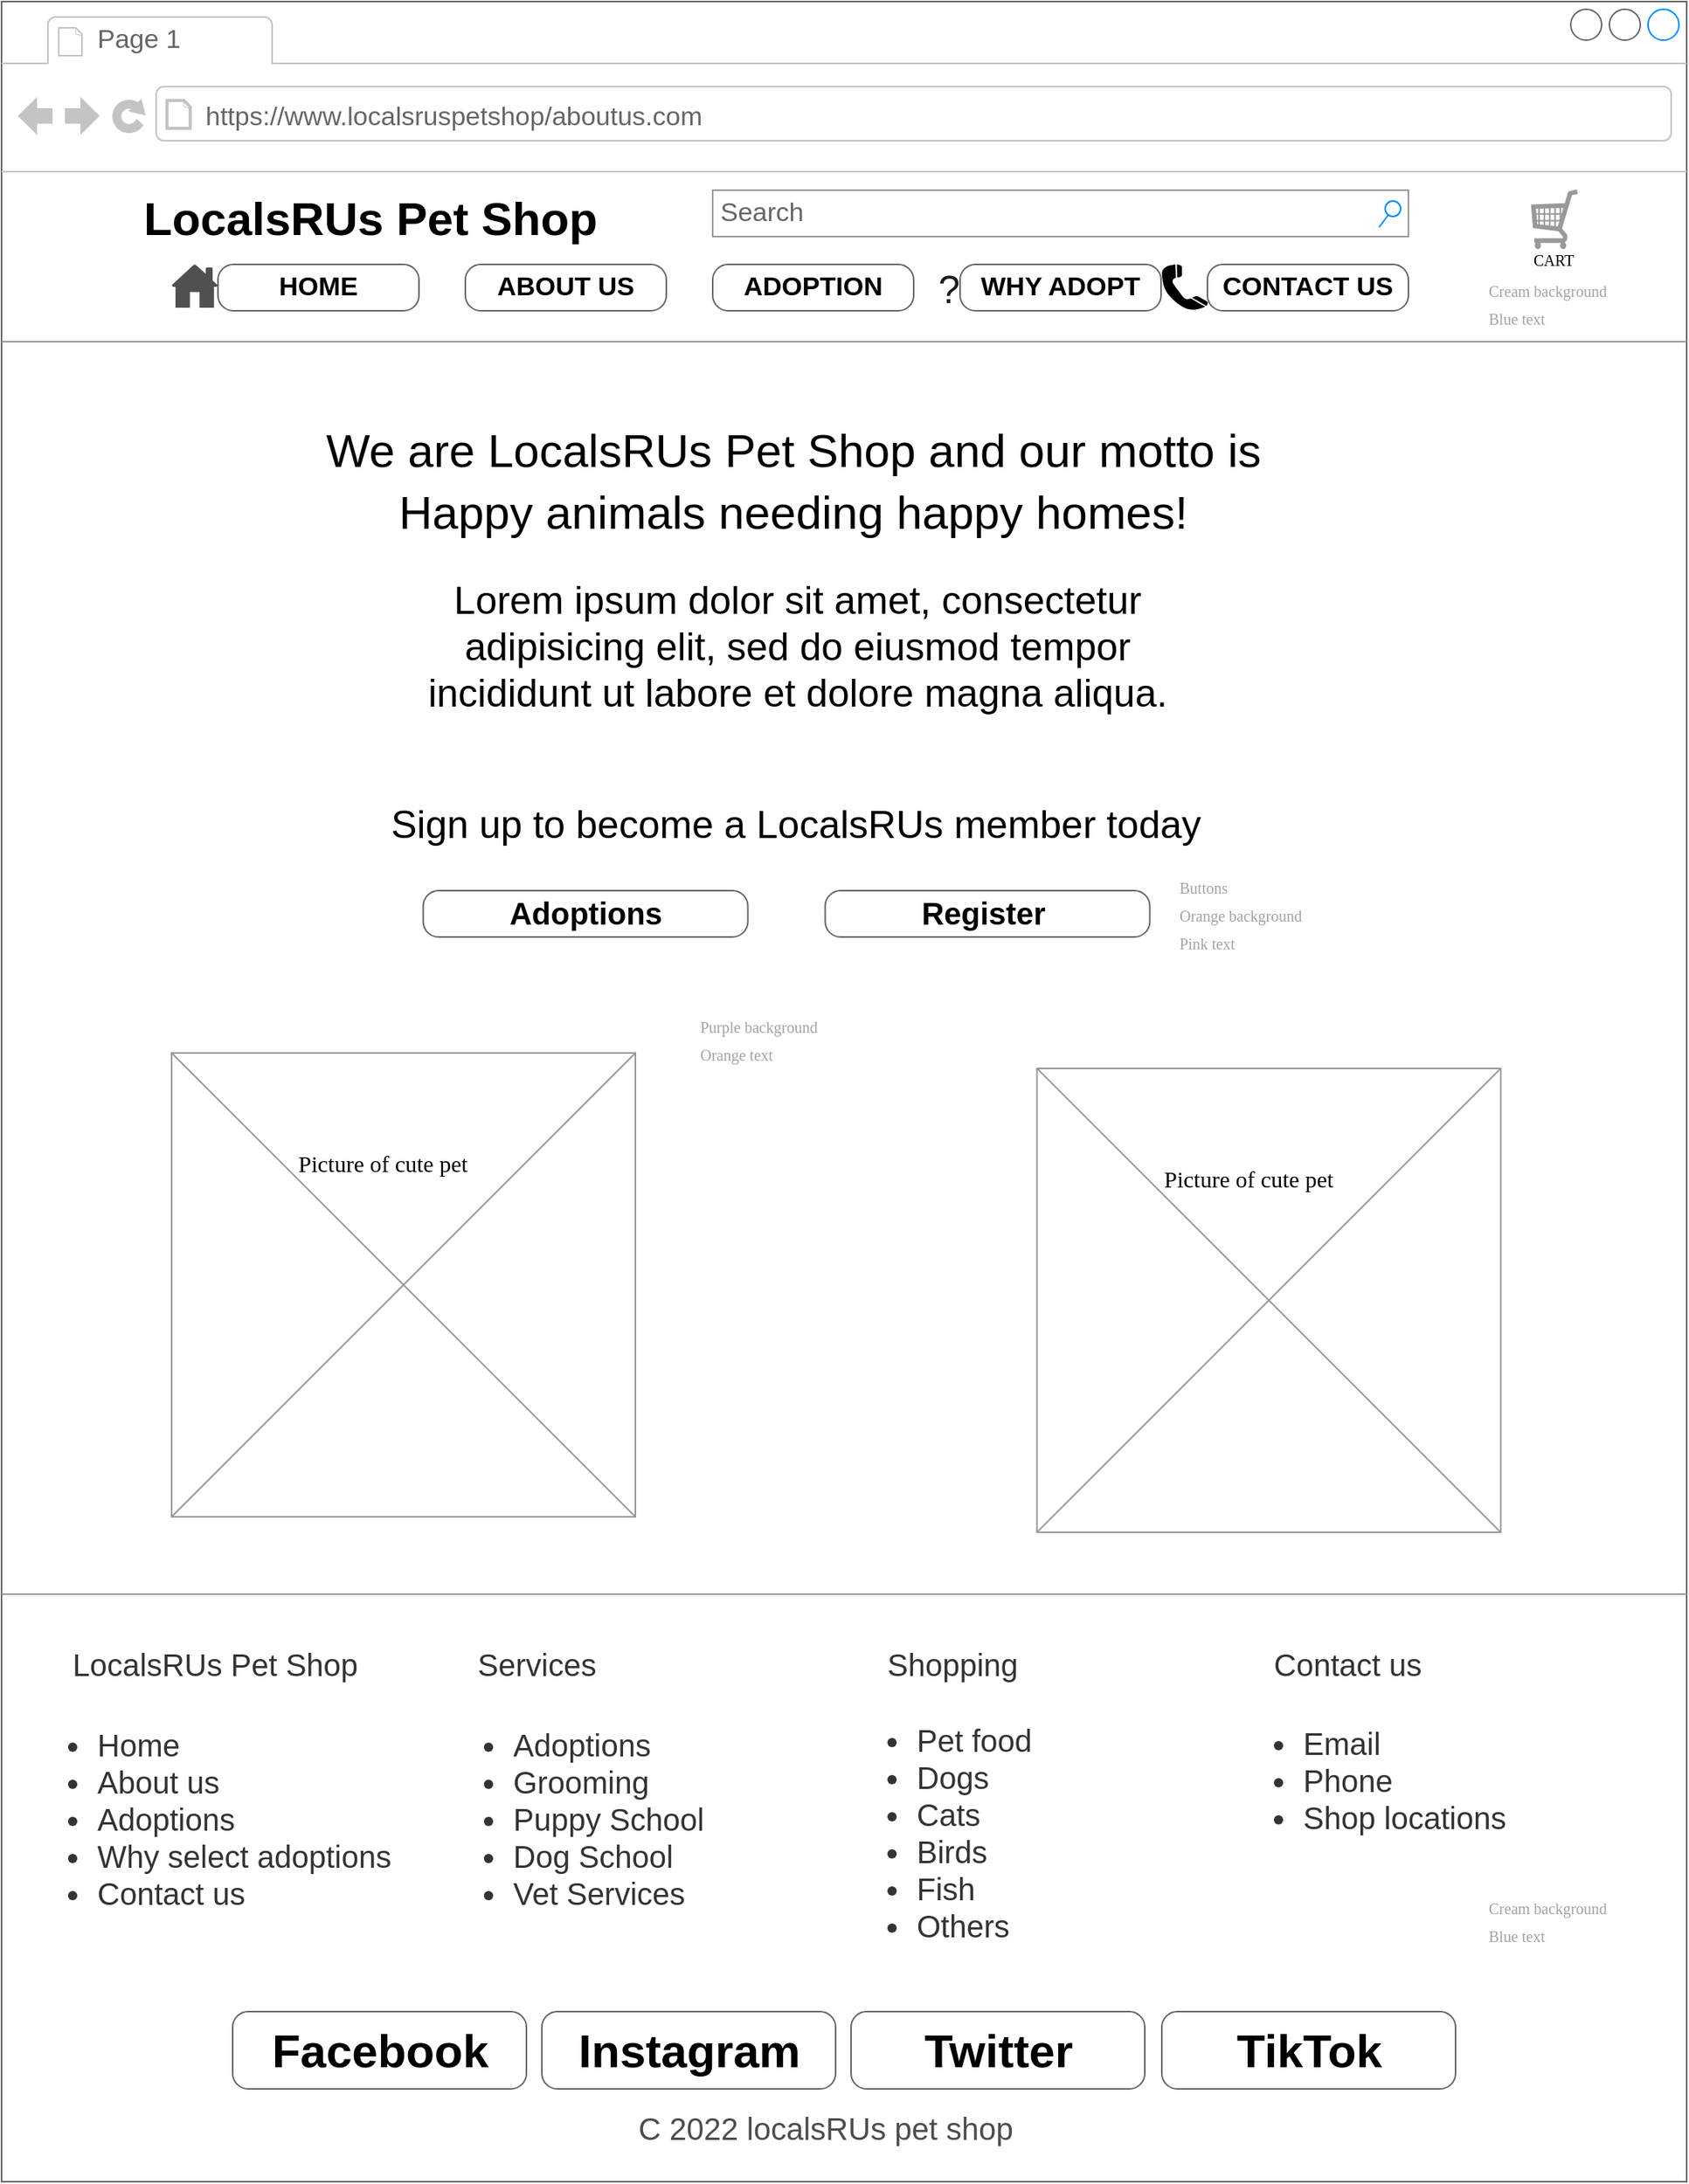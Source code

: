 <mxfile version="20.4.0" type="github" pages="10">
  <diagram name="About us Page" id="Kea2_mpyC2lK489qf2Ve">
    <mxGraphModel dx="1483" dy="906" grid="1" gridSize="10" guides="1" tooltips="1" connect="1" arrows="1" fold="1" page="1" pageScale="1" pageWidth="1100" pageHeight="850" background="none" math="0" shadow="0">
      <root>
        <mxCell id="pftKGtBMmi62Dzr3dtH1-0" />
        <mxCell id="pftKGtBMmi62Dzr3dtH1-1" parent="pftKGtBMmi62Dzr3dtH1-0" />
        <mxCell id="pftKGtBMmi62Dzr3dtH1-2" value="" style="strokeWidth=1;shadow=0;dashed=0;align=center;html=1;shape=mxgraph.mockup.containers.browserWindow;rSize=0;strokeColor=#666666;mainText=,;recursiveResize=0;rounded=0;labelBackgroundColor=none;fontFamily=Verdana;fontSize=12;fillColor=none;" parent="pftKGtBMmi62Dzr3dtH1-1" vertex="1">
          <mxGeometry x="50" y="120" width="1090" height="1410" as="geometry" />
        </mxCell>
        <mxCell id="pftKGtBMmi62Dzr3dtH1-3" value="Page 1" style="strokeWidth=1;shadow=0;dashed=0;align=center;html=1;shape=mxgraph.mockup.containers.anchor;fontSize=17;fontColor=#666666;align=left;" parent="pftKGtBMmi62Dzr3dtH1-2" vertex="1">
          <mxGeometry x="60" y="12" width="110" height="26" as="geometry" />
        </mxCell>
        <mxCell id="pftKGtBMmi62Dzr3dtH1-4" value="https://www.localsruspetshop/aboutus.com" style="strokeWidth=1;shadow=0;dashed=0;align=center;html=1;shape=mxgraph.mockup.containers.anchor;rSize=0;fontSize=17;fontColor=#666666;align=left;" parent="pftKGtBMmi62Dzr3dtH1-2" vertex="1">
          <mxGeometry x="130" y="60" width="320" height="30" as="geometry" />
        </mxCell>
        <mxCell id="pftKGtBMmi62Dzr3dtH1-5" value="&lt;b&gt;LocalsRUs Pet Shop&lt;/b&gt;" style="text;html=1;points=[];align=left;verticalAlign=top;spacingTop=-4;fontSize=30;fontFamily=Helvetica;" parent="pftKGtBMmi62Dzr3dtH1-2" vertex="1">
          <mxGeometry x="90" y="120" width="340" height="40" as="geometry" />
        </mxCell>
        <mxCell id="pftKGtBMmi62Dzr3dtH1-6" value="Search" style="strokeWidth=1;shadow=0;dashed=0;align=center;html=1;shape=mxgraph.mockup.forms.searchBox;strokeColor=#999999;mainText=;strokeColor2=#008cff;fontColor=#666666;fontSize=17;align=left;spacingLeft=3;rounded=0;labelBackgroundColor=none;" parent="pftKGtBMmi62Dzr3dtH1-2" vertex="1">
          <mxGeometry x="460" y="122" width="450" height="30" as="geometry" />
        </mxCell>
        <mxCell id="pftKGtBMmi62Dzr3dtH1-7" value="" style="verticalLabelPosition=bottom;shadow=0;dashed=0;align=center;html=1;verticalAlign=top;strokeWidth=1;shape=mxgraph.mockup.markup.line;strokeColor=#999999;rounded=0;labelBackgroundColor=none;fillColor=#ffffff;fontFamily=Verdana;fontSize=12;fontColor=#000000;" parent="pftKGtBMmi62Dzr3dtH1-2" vertex="1">
          <mxGeometry y="210" width="1090" height="20" as="geometry" />
        </mxCell>
        <mxCell id="pftKGtBMmi62Dzr3dtH1-8" value="&lt;font color=&quot;#a3a3a3&quot; style=&quot;font-size: 10px;&quot;&gt;Cream background&lt;br&gt;Blue text&lt;br&gt;&lt;/font&gt;" style="text;html=1;points=[];align=left;verticalAlign=top;spacingTop=-4;fontSize=15;fontFamily=Verdana" parent="pftKGtBMmi62Dzr3dtH1-2" vertex="1">
          <mxGeometry x="960" y="174" width="100" height="50" as="geometry" />
        </mxCell>
        <mxCell id="pftKGtBMmi62Dzr3dtH1-9" value="&lt;font style=&quot;font-size: 10px;&quot;&gt;CART&lt;/font&gt;" style="text;html=1;points=[];align=left;verticalAlign=top;spacingTop=-4;fontSize=15;fontFamily=Verdana" parent="pftKGtBMmi62Dzr3dtH1-2" vertex="1">
          <mxGeometry x="989" y="154" width="24" height="20" as="geometry" />
        </mxCell>
        <mxCell id="pftKGtBMmi62Dzr3dtH1-10" value="" style="verticalLabelPosition=bottom;shadow=0;dashed=0;align=center;html=1;verticalAlign=top;strokeWidth=1;shape=mxgraph.mockup.misc.shoppingCart;strokeColor=#999999;fontFamily=Helvetica;fontSize=10;fontColor=#A3A3A3;fillColor=none;" parent="pftKGtBMmi62Dzr3dtH1-2" vertex="1">
          <mxGeometry x="990" y="122" width="30" height="38" as="geometry" />
        </mxCell>
        <mxCell id="pftKGtBMmi62Dzr3dtH1-11" value="" style="group" parent="pftKGtBMmi62Dzr3dtH1-2" vertex="1" connectable="0">
          <mxGeometry x="110" y="680" width="300" height="300" as="geometry" />
        </mxCell>
        <mxCell id="pftKGtBMmi62Dzr3dtH1-12" value="Picture of cute pet" style="text;html=1;points=[];align=left;verticalAlign=top;spacingTop=-4;fontSize=15;fontFamily=Verdana" parent="pftKGtBMmi62Dzr3dtH1-11" vertex="1">
          <mxGeometry x="80" y="60" width="170" height="30" as="geometry" />
        </mxCell>
        <mxCell id="pftKGtBMmi62Dzr3dtH1-13" value="" style="verticalLabelPosition=bottom;shadow=0;dashed=0;align=center;html=1;verticalAlign=top;strokeWidth=1;shape=mxgraph.mockup.graphics.simpleIcon;strokeColor=#999999;fillColor=none;rounded=0;labelBackgroundColor=none;fontFamily=Verdana;fontSize=12;fontColor=#000000;" parent="pftKGtBMmi62Dzr3dtH1-11" vertex="1">
          <mxGeometry width="300" height="300" as="geometry" />
        </mxCell>
        <mxCell id="pftKGtBMmi62Dzr3dtH1-17" value="&lt;font style=&quot;font-size: 20px;&quot;&gt;&lt;b&gt;Adoptions&lt;/b&gt;&lt;/font&gt;" style="strokeWidth=1;shadow=0;dashed=0;align=center;html=1;shape=mxgraph.mockup.buttons.button;strokeColor=#666666;mainText=;buttonStyle=round;fontSize=17;fontStyle=0;fillColor=none;whiteSpace=wrap;rounded=0;labelBackgroundColor=none;" parent="pftKGtBMmi62Dzr3dtH1-2" vertex="1">
          <mxGeometry x="272.75" y="575" width="210" height="30" as="geometry" />
        </mxCell>
        <mxCell id="pftKGtBMmi62Dzr3dtH1-18" value="&lt;b&gt;&lt;font style=&quot;font-size: 20px;&quot;&gt;Register&amp;nbsp;&lt;/font&gt;&lt;/b&gt;" style="strokeWidth=1;shadow=0;dashed=0;align=center;html=1;shape=mxgraph.mockup.buttons.button;strokeColor=#666666;mainText=;buttonStyle=round;fontSize=17;fontStyle=0;fillColor=none;whiteSpace=wrap;rounded=0;labelBackgroundColor=none;" parent="pftKGtBMmi62Dzr3dtH1-2" vertex="1">
          <mxGeometry x="532.75" y="575" width="210" height="30" as="geometry" />
        </mxCell>
        <mxCell id="pftKGtBMmi62Dzr3dtH1-88" value="&lt;font color=&quot;#a3a3a3&quot; style=&quot;font-size: 10px;&quot;&gt;Purple background&lt;br&gt;Orange text&lt;br&gt;&lt;/font&gt;" style="text;html=1;points=[];align=left;verticalAlign=top;spacingTop=-4;fontSize=15;fontFamily=Verdana" parent="pftKGtBMmi62Dzr3dtH1-2" vertex="1">
          <mxGeometry x="450" y="650" width="100" height="50" as="geometry" />
        </mxCell>
        <mxCell id="pftKGtBMmi62Dzr3dtH1-89" value="" style="verticalLabelPosition=bottom;shadow=0;dashed=0;align=center;html=1;verticalAlign=top;strokeWidth=1;shape=mxgraph.mockup.markup.line;strokeColor=#999999;rounded=0;labelBackgroundColor=none;fillColor=#ffffff;fontFamily=Verdana;fontSize=12;fontColor=#000000;" parent="pftKGtBMmi62Dzr3dtH1-2" vertex="1">
          <mxGeometry y="1020" width="1090" height="20" as="geometry" />
        </mxCell>
        <mxCell id="pftKGtBMmi62Dzr3dtH1-90" value="&lt;ul&gt;&lt;li&gt;Home&lt;/li&gt;&lt;li&gt;About us&lt;/li&gt;&lt;li&gt;Adoptions&lt;/li&gt;&lt;li&gt;Why select adoptions&lt;/li&gt;&lt;li&gt;Contact us&lt;/li&gt;&lt;/ul&gt;" style="text;strokeColor=none;fillColor=none;html=1;whiteSpace=wrap;verticalAlign=middle;overflow=hidden;fontFamily=Helvetica;fontSize=20;fontColor=#333333;" parent="pftKGtBMmi62Dzr3dtH1-2" vertex="1">
          <mxGeometry x="20" y="1090" width="240" height="170" as="geometry" />
        </mxCell>
        <mxCell id="pftKGtBMmi62Dzr3dtH1-91" value="&lt;ul&gt;&lt;li&gt;Adoptions&lt;/li&gt;&lt;li&gt;Grooming&lt;/li&gt;&lt;li&gt;Puppy School&lt;/li&gt;&lt;li&gt;Dog School&lt;/li&gt;&lt;li&gt;Vet Services&lt;/li&gt;&lt;/ul&gt;" style="text;strokeColor=none;fillColor=none;html=1;whiteSpace=wrap;verticalAlign=middle;overflow=hidden;fontFamily=Helvetica;fontSize=20;fontColor=#333333;" parent="pftKGtBMmi62Dzr3dtH1-2" vertex="1">
          <mxGeometry x="289" y="1090" width="211.16" height="170" as="geometry" />
        </mxCell>
        <mxCell id="pftKGtBMmi62Dzr3dtH1-92" value="LocalsRUs Pet Shop" style="text;html=1;strokeColor=none;fillColor=none;align=left;verticalAlign=middle;whiteSpace=wrap;rounded=0;fontFamily=Helvetica;fontSize=20;fontColor=#333333;" parent="pftKGtBMmi62Dzr3dtH1-2" vertex="1">
          <mxGeometry x="43.75" y="1060" width="229" height="30" as="geometry" />
        </mxCell>
        <mxCell id="pftKGtBMmi62Dzr3dtH1-93" value="Services" style="text;html=1;strokeColor=none;fillColor=none;align=left;verticalAlign=middle;whiteSpace=wrap;rounded=0;fontFamily=Helvetica;fontSize=20;fontColor=#333333;" parent="pftKGtBMmi62Dzr3dtH1-2" vertex="1">
          <mxGeometry x="306" y="1060" width="229" height="30" as="geometry" />
        </mxCell>
        <mxCell id="pftKGtBMmi62Dzr3dtH1-94" value="Shopping" style="text;html=1;strokeColor=none;fillColor=none;align=left;verticalAlign=middle;whiteSpace=wrap;rounded=0;fontFamily=Helvetica;fontSize=20;fontColor=#333333;" parent="pftKGtBMmi62Dzr3dtH1-2" vertex="1">
          <mxGeometry x="570.5" y="1060" width="229" height="30" as="geometry" />
        </mxCell>
        <mxCell id="pftKGtBMmi62Dzr3dtH1-95" value="&lt;ul&gt;&lt;li&gt;Pet food&lt;/li&gt;&lt;li&gt;Dogs&lt;/li&gt;&lt;li&gt;Cats&lt;/li&gt;&lt;li&gt;Birds&lt;/li&gt;&lt;li&gt;Fish&lt;/li&gt;&lt;li&gt;Others&lt;/li&gt;&lt;/ul&gt;" style="text;strokeColor=none;fillColor=none;html=1;whiteSpace=wrap;verticalAlign=middle;overflow=hidden;fontFamily=Helvetica;fontSize=20;fontColor=#333333;" parent="pftKGtBMmi62Dzr3dtH1-2" vertex="1">
          <mxGeometry x="550" y="1090" width="160" height="170" as="geometry" />
        </mxCell>
        <mxCell id="pftKGtBMmi62Dzr3dtH1-96" value="Contact us" style="text;html=1;strokeColor=none;fillColor=none;align=left;verticalAlign=middle;whiteSpace=wrap;rounded=0;fontFamily=Helvetica;fontSize=20;fontColor=#333333;" parent="pftKGtBMmi62Dzr3dtH1-2" vertex="1">
          <mxGeometry x="821.0" y="1060" width="229" height="30" as="geometry" />
        </mxCell>
        <mxCell id="pftKGtBMmi62Dzr3dtH1-97" value="&lt;ul&gt;&lt;li&gt;Email&lt;/li&gt;&lt;li&gt;Phone&lt;/li&gt;&lt;li&gt;Shop locations&lt;/li&gt;&lt;/ul&gt;" style="text;strokeColor=none;fillColor=none;html=1;whiteSpace=wrap;verticalAlign=middle;overflow=hidden;fontFamily=Helvetica;fontSize=20;fontColor=#333333;" parent="pftKGtBMmi62Dzr3dtH1-2" vertex="1">
          <mxGeometry x="799.5" y="1090" width="190.5" height="120" as="geometry" />
        </mxCell>
        <mxCell id="pftKGtBMmi62Dzr3dtH1-98" value="&lt;font style=&quot;font-size: 30px;&quot;&gt;Facebook&lt;/font&gt;" style="strokeWidth=1;shadow=0;dashed=0;align=center;html=1;shape=mxgraph.mockup.buttons.button;strokeColor=#666666;fontColor=#000000;mainText=;buttonStyle=round;fontSize=17;fontStyle=1;fillColor=none;whiteSpace=wrap;fontFamily=Helvetica;" parent="pftKGtBMmi62Dzr3dtH1-2" vertex="1">
          <mxGeometry x="149.5" y="1300" width="190" height="50" as="geometry" />
        </mxCell>
        <mxCell id="pftKGtBMmi62Dzr3dtH1-99" value="&lt;font style=&quot;font-size: 30px;&quot;&gt;TikTok&lt;/font&gt;" style="strokeWidth=1;shadow=0;dashed=0;align=center;html=1;shape=mxgraph.mockup.buttons.button;strokeColor=#666666;fontColor=#000000;mainText=;buttonStyle=round;fontSize=17;fontStyle=1;fillColor=none;whiteSpace=wrap;fontFamily=Helvetica;" parent="pftKGtBMmi62Dzr3dtH1-2" vertex="1">
          <mxGeometry x="750.5" y="1300" width="190" height="50" as="geometry" />
        </mxCell>
        <mxCell id="pftKGtBMmi62Dzr3dtH1-100" value="&lt;font style=&quot;font-size: 30px;&quot;&gt;Twitter&lt;/font&gt;" style="strokeWidth=1;shadow=0;dashed=0;align=center;html=1;shape=mxgraph.mockup.buttons.button;strokeColor=#666666;fontColor=#000000;mainText=;buttonStyle=round;fontSize=17;fontStyle=1;fillColor=none;whiteSpace=wrap;fontFamily=Helvetica;" parent="pftKGtBMmi62Dzr3dtH1-2" vertex="1">
          <mxGeometry x="549.5" y="1300" width="190" height="50" as="geometry" />
        </mxCell>
        <mxCell id="pftKGtBMmi62Dzr3dtH1-101" value="&lt;font style=&quot;font-size: 30px;&quot;&gt;Instagram&lt;/font&gt;" style="strokeWidth=1;shadow=0;dashed=0;align=center;html=1;shape=mxgraph.mockup.buttons.button;strokeColor=#666666;fontColor=#000000;mainText=;buttonStyle=round;fontSize=17;fontStyle=1;fillColor=none;whiteSpace=wrap;fontFamily=Helvetica;" parent="pftKGtBMmi62Dzr3dtH1-2" vertex="1">
          <mxGeometry x="349.5" y="1300" width="190" height="50" as="geometry" />
        </mxCell>
        <mxCell id="pftKGtBMmi62Dzr3dtH1-102" value="&lt;font color=&quot;#4d4d4d&quot;&gt;C 2022 localsRUs pet shop&lt;/font&gt;" style="text;html=1;strokeColor=none;fillColor=none;align=left;verticalAlign=middle;whiteSpace=wrap;rounded=0;fontFamily=Helvetica;fontSize=20;fontColor=#A3A3A3;" parent="pftKGtBMmi62Dzr3dtH1-2" vertex="1">
          <mxGeometry x="410.25" y="1360" width="269.5" height="30" as="geometry" />
        </mxCell>
        <mxCell id="pftKGtBMmi62Dzr3dtH1-103" value="&lt;font color=&quot;#a3a3a3&quot; style=&quot;font-size: 10px;&quot;&gt;Cream background&lt;br&gt;Blue text&lt;br&gt;&lt;/font&gt;" style="text;html=1;points=[];align=left;verticalAlign=top;spacingTop=-4;fontSize=15;fontFamily=Verdana" parent="pftKGtBMmi62Dzr3dtH1-2" vertex="1">
          <mxGeometry x="960" y="1220" width="100" height="50" as="geometry" />
        </mxCell>
        <mxCell id="pftKGtBMmi62Dzr3dtH1-104" value="&lt;font color=&quot;#a3a3a3&quot; style=&quot;font-size: 10px;&quot;&gt;Buttons&amp;nbsp;&lt;br&gt;Orange background&lt;br&gt;Pink text&lt;br&gt;&lt;/font&gt;" style="text;html=1;points=[];align=left;verticalAlign=top;spacingTop=-4;fontSize=15;fontFamily=Verdana" parent="pftKGtBMmi62Dzr3dtH1-2" vertex="1">
          <mxGeometry x="760" y="560" width="100" height="60" as="geometry" />
        </mxCell>
        <mxCell id="pftKGtBMmi62Dzr3dtH1-109" value="We are LocalsRUs Pet Shop and our motto is" style="text;html=1;points=[];align=left;verticalAlign=top;spacingTop=-4;fontSize=30;fontFamily=Helvetica;fontStyle=0" parent="pftKGtBMmi62Dzr3dtH1-2" vertex="1">
          <mxGeometry x="207.5" y="270" width="615" height="40" as="geometry" />
        </mxCell>
        <mxCell id="pftKGtBMmi62Dzr3dtH1-110" value="&lt;font style=&quot;font-size: 25px;&quot;&gt;Sign up to become a LocalsRUs member today&lt;/font&gt;" style="text;html=1;points=[];align=left;verticalAlign=top;spacingTop=-4;fontSize=30;fontFamily=Helvetica;fontStyle=0" parent="pftKGtBMmi62Dzr3dtH1-2" vertex="1">
          <mxGeometry x="250" y="510" width="530" height="40" as="geometry" />
        </mxCell>
        <mxCell id="pftKGtBMmi62Dzr3dtH1-112" value="" style="group" parent="pftKGtBMmi62Dzr3dtH1-2" vertex="1" connectable="0">
          <mxGeometry x="270" y="167.5" width="160" height="35" as="geometry" />
        </mxCell>
        <mxCell id="pftKGtBMmi62Dzr3dtH1-113" value="" style="shape=image;html=1;verticalAlign=top;verticalLabelPosition=bottom;labelBackgroundColor=#ffffff;imageAspect=0;aspect=fixed;image=https://cdn1.iconfinder.com/data/icons/uiux-001-solid/32/About-128.png;fontFamily=Helvetica;fontSize=25;fontColor=#1A1A1A;fillColor=none;" parent="pftKGtBMmi62Dzr3dtH1-112" vertex="1">
          <mxGeometry width="35" height="35" as="geometry" />
        </mxCell>
        <mxCell id="pftKGtBMmi62Dzr3dtH1-114" value="ABOUT US" style="strokeWidth=1;shadow=0;dashed=0;align=center;html=1;shape=mxgraph.mockup.buttons.button;strokeColor=#666666;fontColor=#000000;mainText=;buttonStyle=round;fontSize=17;fontStyle=1;fillColor=none;whiteSpace=wrap;" parent="pftKGtBMmi62Dzr3dtH1-112" vertex="1">
          <mxGeometry x="30" y="2.5" width="130" height="30" as="geometry" />
        </mxCell>
        <mxCell id="pftKGtBMmi62Dzr3dtH1-115" value="" style="group" parent="pftKGtBMmi62Dzr3dtH1-2" vertex="1" connectable="0">
          <mxGeometry x="110" y="170" width="160" height="30" as="geometry" />
        </mxCell>
        <mxCell id="pftKGtBMmi62Dzr3dtH1-116" value="" style="sketch=0;pointerEvents=1;shadow=0;dashed=0;html=1;strokeColor=none;fillColor=#505050;labelPosition=center;verticalLabelPosition=bottom;verticalAlign=top;outlineConnect=0;align=center;shape=mxgraph.office.concepts.home;fontFamily=Helvetica;fontSize=25;fontColor=#1A1A1A;" parent="pftKGtBMmi62Dzr3dtH1-115" vertex="1">
          <mxGeometry width="30" height="28" as="geometry" />
        </mxCell>
        <mxCell id="pftKGtBMmi62Dzr3dtH1-117" value="HOME" style="strokeWidth=1;shadow=0;dashed=0;align=center;html=1;shape=mxgraph.mockup.buttons.button;strokeColor=#666666;fontColor=#000000;mainText=;buttonStyle=round;fontSize=17;fontStyle=1;fillColor=none;whiteSpace=wrap;" parent="pftKGtBMmi62Dzr3dtH1-115" vertex="1">
          <mxGeometry x="30" width="130" height="30" as="geometry" />
        </mxCell>
        <mxCell id="pftKGtBMmi62Dzr3dtH1-118" value="" style="group" parent="pftKGtBMmi62Dzr3dtH1-2" vertex="1" connectable="0">
          <mxGeometry x="432" y="170" width="158" height="30" as="geometry" />
        </mxCell>
        <mxCell id="pftKGtBMmi62Dzr3dtH1-119" value="ADOPTION" style="strokeWidth=1;shadow=0;dashed=0;align=center;html=1;shape=mxgraph.mockup.buttons.button;strokeColor=#666666;fontColor=#000000;mainText=;buttonStyle=round;fontSize=17;fontStyle=1;fillColor=none;whiteSpace=wrap;" parent="pftKGtBMmi62Dzr3dtH1-118" vertex="1">
          <mxGeometry x="28" width="130" height="30" as="geometry" />
        </mxCell>
        <mxCell id="pftKGtBMmi62Dzr3dtH1-120" value="" style="shape=image;html=1;verticalAlign=top;verticalLabelPosition=bottom;labelBackgroundColor=#ffffff;imageAspect=0;aspect=fixed;image=https://cdn0.iconfinder.com/data/icons/phosphor-light-vol-2/256/dog-light-128.png;fontFamily=Helvetica;fontSize=25;fontColor=#1A1A1A;fillColor=none;" parent="pftKGtBMmi62Dzr3dtH1-118" vertex="1">
          <mxGeometry y="2" width="28" height="28" as="geometry" />
        </mxCell>
        <mxCell id="pftKGtBMmi62Dzr3dtH1-121" value="" style="group" parent="pftKGtBMmi62Dzr3dtH1-2" vertex="1" connectable="0">
          <mxGeometry x="592" y="238" width="28" height="30" as="geometry" />
        </mxCell>
        <mxCell id="pftKGtBMmi62Dzr3dtH1-122" value="" style="group" parent="pftKGtBMmi62Dzr3dtH1-2" vertex="1" connectable="0">
          <mxGeometry x="590" y="170" width="160" height="30" as="geometry" />
        </mxCell>
        <mxCell id="pftKGtBMmi62Dzr3dtH1-123" value="WHY ADOPT" style="strokeWidth=1;shadow=0;dashed=0;align=center;html=1;shape=mxgraph.mockup.buttons.button;strokeColor=#666666;fontColor=#000000;mainText=;buttonStyle=round;fontSize=17;fontStyle=1;fillColor=none;whiteSpace=wrap;" parent="pftKGtBMmi62Dzr3dtH1-122" vertex="1">
          <mxGeometry x="30" width="130" height="30" as="geometry" />
        </mxCell>
        <mxCell id="pftKGtBMmi62Dzr3dtH1-124" value="" style="group" parent="pftKGtBMmi62Dzr3dtH1-122" vertex="1" connectable="0">
          <mxGeometry width="28" height="30" as="geometry" />
        </mxCell>
        <mxCell id="pftKGtBMmi62Dzr3dtH1-125" value="?" style="text;html=1;strokeColor=none;fillColor=none;align=center;verticalAlign=middle;whiteSpace=wrap;rounded=0;fontFamily=Helvetica;fontSize=25;fontColor=#1A1A1A;" parent="pftKGtBMmi62Dzr3dtH1-124" vertex="1">
          <mxGeometry x="18" width="10" height="30" as="geometry" />
        </mxCell>
        <mxCell id="pftKGtBMmi62Dzr3dtH1-126" value="" style="shape=image;html=1;verticalAlign=top;verticalLabelPosition=bottom;labelBackgroundColor=#ffffff;imageAspect=0;aspect=fixed;image=https://cdn0.iconfinder.com/data/icons/phosphor-light-vol-2/256/dog-light-128.png;fontFamily=Helvetica;fontSize=25;fontColor=#1A1A1A;fillColor=none;" parent="pftKGtBMmi62Dzr3dtH1-124" vertex="1">
          <mxGeometry y="12" width="18" height="18" as="geometry" />
        </mxCell>
        <mxCell id="pftKGtBMmi62Dzr3dtH1-127" value="" style="group" parent="pftKGtBMmi62Dzr3dtH1-2" vertex="1" connectable="0">
          <mxGeometry x="750.5" y="170" width="159.5" height="30" as="geometry" />
        </mxCell>
        <mxCell id="pftKGtBMmi62Dzr3dtH1-128" value="CONTACT US" style="strokeWidth=1;shadow=0;dashed=0;align=center;html=1;shape=mxgraph.mockup.buttons.button;strokeColor=#666666;fontColor=#000000;mainText=;buttonStyle=round;fontSize=17;fontStyle=1;fillColor=none;whiteSpace=wrap;" parent="pftKGtBMmi62Dzr3dtH1-127" vertex="1">
          <mxGeometry x="29.5" width="130" height="30" as="geometry" />
        </mxCell>
        <mxCell id="pftKGtBMmi62Dzr3dtH1-129" value="" style="shape=mxgraph.signs.tech.telephone_3;html=1;pointerEvents=1;fillColor=#000000;strokeColor=none;verticalLabelPosition=bottom;verticalAlign=top;align=center;fontFamily=Helvetica;fontSize=25;fontColor=#1A1A1A;" parent="pftKGtBMmi62Dzr3dtH1-127" vertex="1">
          <mxGeometry width="30" height="30" as="geometry" />
        </mxCell>
        <mxCell id="pftKGtBMmi62Dzr3dtH1-130" value="" style="shape=image;html=1;verticalAlign=top;verticalLabelPosition=bottom;labelBackgroundColor=#ffffff;imageAspect=0;aspect=fixed;image=https://cdn0.iconfinder.com/data/icons/phosphor-fill-vol-2/256/dog-fill-128.png;fontFamily=Helvetica;fontSize=25;fontColor=#1A1A1A;fillColor=none;" parent="pftKGtBMmi62Dzr3dtH1-2" vertex="1">
          <mxGeometry x="43.75" y="122" width="40" height="40" as="geometry" />
        </mxCell>
        <mxCell id="pftKGtBMmi62Dzr3dtH1-16" value="" style="verticalLabelPosition=bottom;shadow=0;dashed=0;align=center;html=1;verticalAlign=top;strokeWidth=1;shape=mxgraph.mockup.graphics.simpleIcon;strokeColor=#999999;fillColor=none;rounded=0;labelBackgroundColor=none;fontFamily=Verdana;fontSize=12;fontColor=#000000;" parent="pftKGtBMmi62Dzr3dtH1-2" vertex="1">
          <mxGeometry x="669.75" y="690" width="300" height="300" as="geometry" />
        </mxCell>
        <mxCell id="pftKGtBMmi62Dzr3dtH1-14" value="" style="group" parent="pftKGtBMmi62Dzr3dtH1-2" vertex="1" connectable="0">
          <mxGeometry x="670.25" y="690" width="300" height="300" as="geometry" />
        </mxCell>
        <mxCell id="pftKGtBMmi62Dzr3dtH1-15" value="Picture of cute pet" style="text;html=1;points=[];align=left;verticalAlign=top;spacingTop=-4;fontSize=15;fontFamily=Verdana" parent="pftKGtBMmi62Dzr3dtH1-14" vertex="1">
          <mxGeometry x="80" y="60" width="170" height="30" as="geometry" />
        </mxCell>
        <mxCell id="fwp-bKi27tjt_aPCvv31-0" value="&lt;h1 style=&quot;font-size: 25px;&quot;&gt;&lt;font style=&quot;font-size: 25px;&quot;&gt;&lt;br&gt;&lt;/font&gt;&lt;/h1&gt;&lt;p style=&quot;font-size: 25px;&quot;&gt;&lt;font style=&quot;font-size: 25px;&quot;&gt;Lorem ipsum dolor sit amet, consectetur adipisicing elit, sed do eiusmod tempor incididunt ut labore et dolore magna aliqua.&lt;/font&gt;&lt;/p&gt;" style="text;html=1;strokeColor=none;fillColor=none;spacing=5;spacingTop=-20;whiteSpace=wrap;overflow=hidden;rounded=0;align=center;" parent="pftKGtBMmi62Dzr3dtH1-2" vertex="1">
          <mxGeometry x="260" y="310" width="510" height="200" as="geometry" />
        </mxCell>
        <mxCell id="e9ddC2sA5C1J-fAAvkH0-2" value="Happy animals needing happy homes!" style="text;html=1;points=[];align=left;verticalAlign=top;spacingTop=-4;fontSize=30;fontFamily=Helvetica;fontStyle=0" parent="pftKGtBMmi62Dzr3dtH1-2" vertex="1">
          <mxGeometry x="255" y="310" width="520" height="40" as="geometry" />
        </mxCell>
      </root>
    </mxGraphModel>
  </diagram>
  <diagram name="Home Page" id="2cc2dc42-3aac-f2a9-1cec-7a8b7cbee084">
    <mxGraphModel dx="1483" dy="906" grid="1" gridSize="10" guides="1" tooltips="1" connect="1" arrows="1" fold="1" page="1" pageScale="1" pageWidth="1100" pageHeight="850" background="none" math="0" shadow="0">
      <root>
        <mxCell id="0" />
        <mxCell id="1" parent="0" />
        <mxCell id="7026571954dc6520-1" value="" style="strokeWidth=1;shadow=0;dashed=0;align=center;html=1;shape=mxgraph.mockup.containers.browserWindow;rSize=0;strokeColor=#666666;mainText=,;recursiveResize=0;rounded=0;labelBackgroundColor=none;fontFamily=Verdana;fontSize=12;fillColor=none;" parent="1" vertex="1">
          <mxGeometry x="50" y="120" width="1090" height="2280" as="geometry" />
        </mxCell>
        <mxCell id="7026571954dc6520-2" value="Page 1" style="strokeWidth=1;shadow=0;dashed=0;align=center;html=1;shape=mxgraph.mockup.containers.anchor;fontSize=17;fontColor=#666666;align=left;" parent="7026571954dc6520-1" vertex="1">
          <mxGeometry x="60" y="12" width="110" height="26" as="geometry" />
        </mxCell>
        <mxCell id="7026571954dc6520-3" value="https://www.localsruspetshop/home.com" style="strokeWidth=1;shadow=0;dashed=0;align=center;html=1;shape=mxgraph.mockup.containers.anchor;rSize=0;fontSize=17;fontColor=#666666;align=left;" parent="7026571954dc6520-1" vertex="1">
          <mxGeometry x="130" y="60" width="320" height="30" as="geometry" />
        </mxCell>
        <mxCell id="7026571954dc6520-4" value="&lt;b&gt;LocalsRUs Pet Shop&lt;/b&gt;" style="text;html=1;points=[];align=left;verticalAlign=top;spacingTop=-4;fontSize=30;fontFamily=Helvetica;" parent="7026571954dc6520-1" vertex="1">
          <mxGeometry x="90" y="120" width="340" height="40" as="geometry" />
        </mxCell>
        <mxCell id="7026571954dc6520-14" value="Search" style="strokeWidth=1;shadow=0;dashed=0;align=center;html=1;shape=mxgraph.mockup.forms.searchBox;strokeColor=#999999;mainText=;strokeColor2=#008cff;fontColor=#666666;fontSize=17;align=left;spacingLeft=3;rounded=0;labelBackgroundColor=none;" parent="7026571954dc6520-1" vertex="1">
          <mxGeometry x="460" y="122" width="450" height="30" as="geometry" />
        </mxCell>
        <mxCell id="7026571954dc6520-15" value="" style="verticalLabelPosition=bottom;shadow=0;dashed=0;align=center;html=1;verticalAlign=top;strokeWidth=1;shape=mxgraph.mockup.markup.line;strokeColor=#999999;rounded=0;labelBackgroundColor=none;fillColor=#ffffff;fontFamily=Verdana;fontSize=12;fontColor=#000000;" parent="7026571954dc6520-1" vertex="1">
          <mxGeometry y="210" width="1090" height="20" as="geometry" />
        </mxCell>
        <mxCell id="ZKCa81xU6BHPcgiJYVoB-46" value="&lt;font color=&quot;#a3a3a3&quot; style=&quot;font-size: 10px;&quot;&gt;Cream background&lt;br&gt;Blue text&lt;br&gt;&lt;/font&gt;" style="text;html=1;points=[];align=left;verticalAlign=top;spacingTop=-4;fontSize=15;fontFamily=Verdana" parent="7026571954dc6520-1" vertex="1">
          <mxGeometry x="960" y="174" width="100" height="50" as="geometry" />
        </mxCell>
        <mxCell id="ZKCa81xU6BHPcgiJYVoB-48" value="&lt;font style=&quot;font-size: 10px;&quot;&gt;CART&lt;/font&gt;" style="text;html=1;points=[];align=left;verticalAlign=top;spacingTop=-4;fontSize=15;fontFamily=Verdana" parent="7026571954dc6520-1" vertex="1">
          <mxGeometry x="989" y="154" width="24" height="20" as="geometry" />
        </mxCell>
        <mxCell id="ZKCa81xU6BHPcgiJYVoB-49" value="" style="verticalLabelPosition=bottom;shadow=0;dashed=0;align=center;html=1;verticalAlign=top;strokeWidth=1;shape=mxgraph.mockup.misc.shoppingCart;strokeColor=#999999;fontFamily=Helvetica;fontSize=10;fontColor=#A3A3A3;fillColor=none;" parent="7026571954dc6520-1" vertex="1">
          <mxGeometry x="990" y="122" width="30" height="38" as="geometry" />
        </mxCell>
        <mxCell id="ZKCa81xU6BHPcgiJYVoB-187" value="" style="group" parent="7026571954dc6520-1" vertex="1" connectable="0">
          <mxGeometry x="80" y="250" width="300" height="300" as="geometry" />
        </mxCell>
        <mxCell id="7026571954dc6520-16" value="Picture of cute pet" style="text;html=1;points=[];align=left;verticalAlign=top;spacingTop=-4;fontSize=15;fontFamily=Verdana" parent="ZKCa81xU6BHPcgiJYVoB-187" vertex="1">
          <mxGeometry x="80" y="60" width="170" height="30" as="geometry" />
        </mxCell>
        <mxCell id="7026571954dc6520-22" value="" style="verticalLabelPosition=bottom;shadow=0;dashed=0;align=center;html=1;verticalAlign=top;strokeWidth=1;shape=mxgraph.mockup.graphics.simpleIcon;strokeColor=#999999;fillColor=none;rounded=0;labelBackgroundColor=none;fontFamily=Verdana;fontSize=12;fontColor=#000000;" parent="ZKCa81xU6BHPcgiJYVoB-187" vertex="1">
          <mxGeometry width="300" height="300" as="geometry" />
        </mxCell>
        <mxCell id="ZKCa81xU6BHPcgiJYVoB-202" value="" style="group" parent="7026571954dc6520-1" vertex="1" connectable="0">
          <mxGeometry x="690" y="620" width="300" height="300" as="geometry" />
        </mxCell>
        <mxCell id="ZKCa81xU6BHPcgiJYVoB-203" value="Picture of cute pet" style="text;html=1;points=[];align=left;verticalAlign=top;spacingTop=-4;fontSize=15;fontFamily=Verdana" parent="ZKCa81xU6BHPcgiJYVoB-202" vertex="1">
          <mxGeometry x="80" y="60" width="170" height="30" as="geometry" />
        </mxCell>
        <mxCell id="ZKCa81xU6BHPcgiJYVoB-204" value="" style="verticalLabelPosition=bottom;shadow=0;dashed=0;align=center;html=1;verticalAlign=top;strokeWidth=1;shape=mxgraph.mockup.graphics.simpleIcon;strokeColor=#999999;fillColor=none;rounded=0;labelBackgroundColor=none;fontFamily=Verdana;fontSize=12;fontColor=#000000;" parent="ZKCa81xU6BHPcgiJYVoB-202" vertex="1">
          <mxGeometry width="300" height="300" as="geometry" />
        </mxCell>
        <mxCell id="ZKCa81xU6BHPcgiJYVoB-207" value="&lt;font style=&quot;font-size: 20px;&quot;&gt;&lt;b&gt;Bookings&lt;/b&gt;&lt;/font&gt;" style="strokeWidth=1;shadow=0;dashed=0;align=center;html=1;shape=mxgraph.mockup.buttons.button;strokeColor=#666666;mainText=;buttonStyle=round;fontSize=17;fontStyle=0;fillColor=none;whiteSpace=wrap;rounded=0;labelBackgroundColor=none;" parent="7026571954dc6520-1" vertex="1">
          <mxGeometry x="110" y="805" width="210" height="30" as="geometry" />
        </mxCell>
        <mxCell id="ZKCa81xU6BHPcgiJYVoB-208" value="&lt;b&gt;&lt;font style=&quot;font-size: 20px;&quot;&gt;Register&amp;nbsp;&lt;/font&gt;&lt;/b&gt;" style="strokeWidth=1;shadow=0;dashed=0;align=center;html=1;shape=mxgraph.mockup.buttons.button;strokeColor=#666666;mainText=;buttonStyle=round;fontSize=17;fontStyle=0;fillColor=none;whiteSpace=wrap;rounded=0;labelBackgroundColor=none;" parent="7026571954dc6520-1" vertex="1">
          <mxGeometry x="370" y="805" width="210" height="30" as="geometry" />
        </mxCell>
        <mxCell id="ZKCa81xU6BHPcgiJYVoB-210" value="LocalsRUs Grooming Services" style="text;html=1;points=[];align=left;verticalAlign=top;spacingTop=-4;fontSize=30;fontFamily=Helvetica;" parent="7026571954dc6520-1" vertex="1">
          <mxGeometry x="149.5" y="690" width="420" height="40" as="geometry" />
        </mxCell>
        <mxCell id="ZKCa81xU6BHPcgiJYVoB-328" value="Product of the week" style="text;html=1;points=[];align=left;verticalAlign=top;spacingTop=-4;fontSize=30;fontFamily=Helvetica;" parent="7026571954dc6520-1" vertex="1">
          <mxGeometry x="600" y="1060" width="280" height="40" as="geometry" />
        </mxCell>
        <mxCell id="ZKCa81xU6BHPcgiJYVoB-325" value="&lt;font style=&quot;font-size: 20px;&quot;&gt;&lt;b&gt;Shop now&lt;/b&gt;&lt;/font&gt;" style="strokeWidth=1;shadow=0;dashed=0;align=center;html=1;shape=mxgraph.mockup.buttons.button;strokeColor=#666666;mainText=;buttonStyle=round;fontSize=17;fontStyle=0;fillColor=none;whiteSpace=wrap;rounded=0;labelBackgroundColor=none;" parent="7026571954dc6520-1" vertex="1">
          <mxGeometry x="617.69" y="1180" width="250" height="30" as="geometry" />
        </mxCell>
        <mxCell id="ZKCa81xU6BHPcgiJYVoB-220" value="" style="group" parent="7026571954dc6520-1" vertex="1" connectable="0">
          <mxGeometry x="41" y="1372" width="235.5" height="233" as="geometry" />
        </mxCell>
        <mxCell id="7026571954dc6520-31" value="Product" style="text;html=1;points=[];align=left;verticalAlign=top;spacingTop=-4;fontSize=15;fontFamily=Verdana" parent="ZKCa81xU6BHPcgiJYVoB-220" vertex="1">
          <mxGeometry x="76" y="14" width="65" height="30" as="geometry" />
        </mxCell>
        <mxCell id="ZKCa81xU6BHPcgiJYVoB-212" value="Special Price" style="text;html=1;points=[];align=left;verticalAlign=top;spacingTop=-4;fontSize=15;fontFamily=Verdana" parent="ZKCa81xU6BHPcgiJYVoB-220" vertex="1">
          <mxGeometry x="59.17" y="180" width="98.67" height="24" as="geometry" />
        </mxCell>
        <mxCell id="ZKCa81xU6BHPcgiJYVoB-218" value="" style="whiteSpace=wrap;html=1;shape=mxgraph.basic.isocube;isoAngle=15;fontFamily=Helvetica;fontSize=20;fontColor=#A3A3A3;fillColor=none;" parent="ZKCa81xU6BHPcgiJYVoB-220" vertex="1">
          <mxGeometry x="68.5" y="54.25" width="80" height="100" as="geometry" />
        </mxCell>
        <mxCell id="ZKCa81xU6BHPcgiJYVoB-219" value="" style="whiteSpace=wrap;html=1;shape=mxgraph.basic.loud_callout;fontFamily=Helvetica;fontSize=20;fontColor=#A3A3A3;fillColor=none;" parent="ZKCa81xU6BHPcgiJYVoB-220" vertex="1">
          <mxGeometry x="128.5" y="44" width="50" height="30" as="geometry" />
        </mxCell>
        <mxCell id="ZKCa81xU6BHPcgiJYVoB-263" value="" style="group" parent="ZKCa81xU6BHPcgiJYVoB-220" vertex="1" connectable="0">
          <mxGeometry width="235.5" height="233" as="geometry" />
        </mxCell>
        <mxCell id="ZKCa81xU6BHPcgiJYVoB-217" value="" style="whiteSpace=wrap;html=1;aspect=fixed;fontFamily=Helvetica;fontSize=20;fontColor=#A3A3A3;fillColor=none;" parent="ZKCa81xU6BHPcgiJYVoB-263" vertex="1">
          <mxGeometry width="228.5" height="228.5" as="geometry" />
        </mxCell>
        <mxCell id="7026571954dc6520-32" value="Add to cart" style="text;html=1;points=[];align=left;verticalAlign=top;spacingTop=-4;fontSize=15;fontFamily=Verdana" parent="ZKCa81xU6BHPcgiJYVoB-263" vertex="1">
          <mxGeometry x="65.5" y="203" width="170" height="30" as="geometry" />
        </mxCell>
        <mxCell id="ZKCa81xU6BHPcgiJYVoB-264" value="" style="group" parent="7026571954dc6520-1" vertex="1" connectable="0">
          <mxGeometry x="299.5" y="1372" width="235.5" height="233" as="geometry" />
        </mxCell>
        <mxCell id="ZKCa81xU6BHPcgiJYVoB-265" value="Product" style="text;html=1;points=[];align=left;verticalAlign=top;spacingTop=-4;fontSize=15;fontFamily=Verdana" parent="ZKCa81xU6BHPcgiJYVoB-264" vertex="1">
          <mxGeometry x="76" y="14" width="65" height="30" as="geometry" />
        </mxCell>
        <mxCell id="ZKCa81xU6BHPcgiJYVoB-266" value="Special Price" style="text;html=1;points=[];align=left;verticalAlign=top;spacingTop=-4;fontSize=15;fontFamily=Verdana" parent="ZKCa81xU6BHPcgiJYVoB-264" vertex="1">
          <mxGeometry x="59.17" y="180" width="98.67" height="24" as="geometry" />
        </mxCell>
        <mxCell id="ZKCa81xU6BHPcgiJYVoB-267" value="" style="whiteSpace=wrap;html=1;shape=mxgraph.basic.isocube;isoAngle=15;fontFamily=Helvetica;fontSize=20;fontColor=#A3A3A3;fillColor=none;" parent="ZKCa81xU6BHPcgiJYVoB-264" vertex="1">
          <mxGeometry x="68.5" y="54.25" width="80" height="100" as="geometry" />
        </mxCell>
        <mxCell id="ZKCa81xU6BHPcgiJYVoB-268" value="" style="whiteSpace=wrap;html=1;shape=mxgraph.basic.loud_callout;fontFamily=Helvetica;fontSize=20;fontColor=#A3A3A3;fillColor=none;" parent="ZKCa81xU6BHPcgiJYVoB-264" vertex="1">
          <mxGeometry x="128.5" y="44" width="50" height="30" as="geometry" />
        </mxCell>
        <mxCell id="ZKCa81xU6BHPcgiJYVoB-269" value="" style="group" parent="ZKCa81xU6BHPcgiJYVoB-264" vertex="1" connectable="0">
          <mxGeometry width="235.5" height="233" as="geometry" />
        </mxCell>
        <mxCell id="ZKCa81xU6BHPcgiJYVoB-270" value="" style="whiteSpace=wrap;html=1;aspect=fixed;fontFamily=Helvetica;fontSize=20;fontColor=#A3A3A3;fillColor=none;" parent="ZKCa81xU6BHPcgiJYVoB-269" vertex="1">
          <mxGeometry width="228.5" height="228.5" as="geometry" />
        </mxCell>
        <mxCell id="ZKCa81xU6BHPcgiJYVoB-271" value="Add to cart" style="text;html=1;points=[];align=left;verticalAlign=top;spacingTop=-4;fontSize=15;fontFamily=Verdana" parent="ZKCa81xU6BHPcgiJYVoB-269" vertex="1">
          <mxGeometry x="65.5" y="203" width="170" height="30" as="geometry" />
        </mxCell>
        <mxCell id="ZKCa81xU6BHPcgiJYVoB-272" value="" style="group" parent="7026571954dc6520-1" vertex="1" connectable="0">
          <mxGeometry x="556.75" y="1372" width="235.5" height="233" as="geometry" />
        </mxCell>
        <mxCell id="ZKCa81xU6BHPcgiJYVoB-273" value="Product" style="text;html=1;points=[];align=left;verticalAlign=top;spacingTop=-4;fontSize=15;fontFamily=Verdana" parent="ZKCa81xU6BHPcgiJYVoB-272" vertex="1">
          <mxGeometry x="76" y="14" width="65" height="30" as="geometry" />
        </mxCell>
        <mxCell id="ZKCa81xU6BHPcgiJYVoB-274" value="Special Price" style="text;html=1;points=[];align=left;verticalAlign=top;spacingTop=-4;fontSize=15;fontFamily=Verdana" parent="ZKCa81xU6BHPcgiJYVoB-272" vertex="1">
          <mxGeometry x="59.17" y="180" width="98.67" height="24" as="geometry" />
        </mxCell>
        <mxCell id="ZKCa81xU6BHPcgiJYVoB-275" value="" style="whiteSpace=wrap;html=1;shape=mxgraph.basic.isocube;isoAngle=15;fontFamily=Helvetica;fontSize=20;fontColor=#A3A3A3;fillColor=none;" parent="ZKCa81xU6BHPcgiJYVoB-272" vertex="1">
          <mxGeometry x="68.5" y="54.25" width="80" height="100" as="geometry" />
        </mxCell>
        <mxCell id="ZKCa81xU6BHPcgiJYVoB-276" value="" style="whiteSpace=wrap;html=1;shape=mxgraph.basic.loud_callout;fontFamily=Helvetica;fontSize=20;fontColor=#A3A3A3;fillColor=none;" parent="ZKCa81xU6BHPcgiJYVoB-272" vertex="1">
          <mxGeometry x="128.5" y="44" width="50" height="30" as="geometry" />
        </mxCell>
        <mxCell id="ZKCa81xU6BHPcgiJYVoB-277" value="" style="group" parent="ZKCa81xU6BHPcgiJYVoB-272" vertex="1" connectable="0">
          <mxGeometry width="235.5" height="233" as="geometry" />
        </mxCell>
        <mxCell id="ZKCa81xU6BHPcgiJYVoB-278" value="" style="whiteSpace=wrap;html=1;aspect=fixed;fontFamily=Helvetica;fontSize=20;fontColor=#A3A3A3;fillColor=none;" parent="ZKCa81xU6BHPcgiJYVoB-277" vertex="1">
          <mxGeometry width="228.5" height="228.5" as="geometry" />
        </mxCell>
        <mxCell id="ZKCa81xU6BHPcgiJYVoB-279" value="Add to cart" style="text;html=1;points=[];align=left;verticalAlign=top;spacingTop=-4;fontSize=15;fontFamily=Verdana" parent="ZKCa81xU6BHPcgiJYVoB-277" vertex="1">
          <mxGeometry x="65.5" y="203" width="170" height="30" as="geometry" />
        </mxCell>
        <mxCell id="ZKCa81xU6BHPcgiJYVoB-280" value="" style="group" parent="7026571954dc6520-1" vertex="1" connectable="0">
          <mxGeometry x="814.5" y="1370" width="235.5" height="233" as="geometry" />
        </mxCell>
        <mxCell id="ZKCa81xU6BHPcgiJYVoB-281" value="Product" style="text;html=1;points=[];align=left;verticalAlign=top;spacingTop=-4;fontSize=15;fontFamily=Verdana" parent="ZKCa81xU6BHPcgiJYVoB-280" vertex="1">
          <mxGeometry x="76" y="14" width="65" height="30" as="geometry" />
        </mxCell>
        <mxCell id="ZKCa81xU6BHPcgiJYVoB-282" value="Special Price" style="text;html=1;points=[];align=left;verticalAlign=top;spacingTop=-4;fontSize=15;fontFamily=Verdana" parent="ZKCa81xU6BHPcgiJYVoB-280" vertex="1">
          <mxGeometry x="59.17" y="180" width="98.67" height="24" as="geometry" />
        </mxCell>
        <mxCell id="ZKCa81xU6BHPcgiJYVoB-283" value="" style="whiteSpace=wrap;html=1;shape=mxgraph.basic.isocube;isoAngle=15;fontFamily=Helvetica;fontSize=20;fontColor=#A3A3A3;fillColor=none;" parent="ZKCa81xU6BHPcgiJYVoB-280" vertex="1">
          <mxGeometry x="68.5" y="54.25" width="80" height="100" as="geometry" />
        </mxCell>
        <mxCell id="ZKCa81xU6BHPcgiJYVoB-284" value="" style="whiteSpace=wrap;html=1;shape=mxgraph.basic.loud_callout;fontFamily=Helvetica;fontSize=20;fontColor=#A3A3A3;fillColor=none;" parent="ZKCa81xU6BHPcgiJYVoB-280" vertex="1">
          <mxGeometry x="128.5" y="44" width="50" height="30" as="geometry" />
        </mxCell>
        <mxCell id="ZKCa81xU6BHPcgiJYVoB-285" value="" style="group" parent="ZKCa81xU6BHPcgiJYVoB-280" vertex="1" connectable="0">
          <mxGeometry width="235.5" height="233" as="geometry" />
        </mxCell>
        <mxCell id="ZKCa81xU6BHPcgiJYVoB-286" value="" style="whiteSpace=wrap;html=1;aspect=fixed;fontFamily=Helvetica;fontSize=20;fontColor=#A3A3A3;fillColor=none;" parent="ZKCa81xU6BHPcgiJYVoB-285" vertex="1">
          <mxGeometry width="228.5" height="228.5" as="geometry" />
        </mxCell>
        <mxCell id="ZKCa81xU6BHPcgiJYVoB-287" value="Add to cart" style="text;html=1;points=[];align=left;verticalAlign=top;spacingTop=-4;fontSize=15;fontFamily=Verdana" parent="ZKCa81xU6BHPcgiJYVoB-285" vertex="1">
          <mxGeometry x="65.5" y="203" width="170" height="30" as="geometry" />
        </mxCell>
        <mxCell id="ZKCa81xU6BHPcgiJYVoB-288" value="" style="group" parent="7026571954dc6520-1" vertex="1" connectable="0">
          <mxGeometry x="40.5" y="1633" width="235.5" height="233" as="geometry" />
        </mxCell>
        <mxCell id="ZKCa81xU6BHPcgiJYVoB-289" value="Product" style="text;html=1;points=[];align=left;verticalAlign=top;spacingTop=-4;fontSize=15;fontFamily=Verdana" parent="ZKCa81xU6BHPcgiJYVoB-288" vertex="1">
          <mxGeometry x="76" y="14" width="65" height="30" as="geometry" />
        </mxCell>
        <mxCell id="ZKCa81xU6BHPcgiJYVoB-290" value="Special Price" style="text;html=1;points=[];align=left;verticalAlign=top;spacingTop=-4;fontSize=15;fontFamily=Verdana" parent="ZKCa81xU6BHPcgiJYVoB-288" vertex="1">
          <mxGeometry x="59.17" y="180" width="98.67" height="24" as="geometry" />
        </mxCell>
        <mxCell id="ZKCa81xU6BHPcgiJYVoB-291" value="" style="whiteSpace=wrap;html=1;shape=mxgraph.basic.isocube;isoAngle=15;fontFamily=Helvetica;fontSize=20;fontColor=#A3A3A3;fillColor=none;" parent="ZKCa81xU6BHPcgiJYVoB-288" vertex="1">
          <mxGeometry x="68.5" y="54.25" width="80" height="100" as="geometry" />
        </mxCell>
        <mxCell id="ZKCa81xU6BHPcgiJYVoB-292" value="" style="whiteSpace=wrap;html=1;shape=mxgraph.basic.loud_callout;fontFamily=Helvetica;fontSize=20;fontColor=#A3A3A3;fillColor=none;" parent="ZKCa81xU6BHPcgiJYVoB-288" vertex="1">
          <mxGeometry x="128.5" y="44" width="50" height="30" as="geometry" />
        </mxCell>
        <mxCell id="ZKCa81xU6BHPcgiJYVoB-293" value="" style="group" parent="ZKCa81xU6BHPcgiJYVoB-288" vertex="1" connectable="0">
          <mxGeometry width="235.5" height="233" as="geometry" />
        </mxCell>
        <mxCell id="ZKCa81xU6BHPcgiJYVoB-294" value="" style="whiteSpace=wrap;html=1;aspect=fixed;fontFamily=Helvetica;fontSize=20;fontColor=#A3A3A3;fillColor=none;" parent="ZKCa81xU6BHPcgiJYVoB-293" vertex="1">
          <mxGeometry width="228.5" height="228.5" as="geometry" />
        </mxCell>
        <mxCell id="ZKCa81xU6BHPcgiJYVoB-295" value="Add to cart" style="text;html=1;points=[];align=left;verticalAlign=top;spacingTop=-4;fontSize=15;fontFamily=Verdana" parent="ZKCa81xU6BHPcgiJYVoB-293" vertex="1">
          <mxGeometry x="65.5" y="203" width="170" height="30" as="geometry" />
        </mxCell>
        <mxCell id="ZKCa81xU6BHPcgiJYVoB-296" value="" style="group" parent="7026571954dc6520-1" vertex="1" connectable="0">
          <mxGeometry x="299" y="1633" width="235.5" height="233" as="geometry" />
        </mxCell>
        <mxCell id="ZKCa81xU6BHPcgiJYVoB-297" value="Product" style="text;html=1;points=[];align=left;verticalAlign=top;spacingTop=-4;fontSize=15;fontFamily=Verdana" parent="ZKCa81xU6BHPcgiJYVoB-296" vertex="1">
          <mxGeometry x="76" y="14" width="65" height="30" as="geometry" />
        </mxCell>
        <mxCell id="ZKCa81xU6BHPcgiJYVoB-298" value="Special Price" style="text;html=1;points=[];align=left;verticalAlign=top;spacingTop=-4;fontSize=15;fontFamily=Verdana" parent="ZKCa81xU6BHPcgiJYVoB-296" vertex="1">
          <mxGeometry x="59.17" y="180" width="98.67" height="24" as="geometry" />
        </mxCell>
        <mxCell id="ZKCa81xU6BHPcgiJYVoB-299" value="" style="whiteSpace=wrap;html=1;shape=mxgraph.basic.isocube;isoAngle=15;fontFamily=Helvetica;fontSize=20;fontColor=#A3A3A3;fillColor=none;" parent="ZKCa81xU6BHPcgiJYVoB-296" vertex="1">
          <mxGeometry x="68.5" y="54.25" width="80" height="100" as="geometry" />
        </mxCell>
        <mxCell id="ZKCa81xU6BHPcgiJYVoB-300" value="" style="whiteSpace=wrap;html=1;shape=mxgraph.basic.loud_callout;fontFamily=Helvetica;fontSize=20;fontColor=#A3A3A3;fillColor=none;" parent="ZKCa81xU6BHPcgiJYVoB-296" vertex="1">
          <mxGeometry x="128.5" y="44" width="50" height="30" as="geometry" />
        </mxCell>
        <mxCell id="ZKCa81xU6BHPcgiJYVoB-301" value="" style="group" parent="ZKCa81xU6BHPcgiJYVoB-296" vertex="1" connectable="0">
          <mxGeometry width="235.5" height="233" as="geometry" />
        </mxCell>
        <mxCell id="ZKCa81xU6BHPcgiJYVoB-302" value="" style="whiteSpace=wrap;html=1;aspect=fixed;fontFamily=Helvetica;fontSize=20;fontColor=#A3A3A3;fillColor=none;" parent="ZKCa81xU6BHPcgiJYVoB-301" vertex="1">
          <mxGeometry width="228.5" height="228.5" as="geometry" />
        </mxCell>
        <mxCell id="ZKCa81xU6BHPcgiJYVoB-303" value="Add to cart" style="text;html=1;points=[];align=left;verticalAlign=top;spacingTop=-4;fontSize=15;fontFamily=Verdana" parent="ZKCa81xU6BHPcgiJYVoB-301" vertex="1">
          <mxGeometry x="65.5" y="203" width="170" height="30" as="geometry" />
        </mxCell>
        <mxCell id="ZKCa81xU6BHPcgiJYVoB-304" value="" style="group" parent="7026571954dc6520-1" vertex="1" connectable="0">
          <mxGeometry x="556.25" y="1633" width="235.5" height="233" as="geometry" />
        </mxCell>
        <mxCell id="ZKCa81xU6BHPcgiJYVoB-305" value="Product" style="text;html=1;points=[];align=left;verticalAlign=top;spacingTop=-4;fontSize=15;fontFamily=Verdana" parent="ZKCa81xU6BHPcgiJYVoB-304" vertex="1">
          <mxGeometry x="76" y="14" width="65" height="30" as="geometry" />
        </mxCell>
        <mxCell id="ZKCa81xU6BHPcgiJYVoB-306" value="Special Price" style="text;html=1;points=[];align=left;verticalAlign=top;spacingTop=-4;fontSize=15;fontFamily=Verdana" parent="ZKCa81xU6BHPcgiJYVoB-304" vertex="1">
          <mxGeometry x="59.17" y="180" width="98.67" height="24" as="geometry" />
        </mxCell>
        <mxCell id="ZKCa81xU6BHPcgiJYVoB-307" value="" style="whiteSpace=wrap;html=1;shape=mxgraph.basic.isocube;isoAngle=15;fontFamily=Helvetica;fontSize=20;fontColor=#A3A3A3;fillColor=none;" parent="ZKCa81xU6BHPcgiJYVoB-304" vertex="1">
          <mxGeometry x="68.5" y="54.25" width="80" height="100" as="geometry" />
        </mxCell>
        <mxCell id="ZKCa81xU6BHPcgiJYVoB-308" value="" style="whiteSpace=wrap;html=1;shape=mxgraph.basic.loud_callout;fontFamily=Helvetica;fontSize=20;fontColor=#A3A3A3;fillColor=none;" parent="ZKCa81xU6BHPcgiJYVoB-304" vertex="1">
          <mxGeometry x="128.5" y="44" width="50" height="30" as="geometry" />
        </mxCell>
        <mxCell id="ZKCa81xU6BHPcgiJYVoB-309" value="" style="group" parent="ZKCa81xU6BHPcgiJYVoB-304" vertex="1" connectable="0">
          <mxGeometry width="235.5" height="233" as="geometry" />
        </mxCell>
        <mxCell id="ZKCa81xU6BHPcgiJYVoB-310" value="" style="whiteSpace=wrap;html=1;aspect=fixed;fontFamily=Helvetica;fontSize=20;fontColor=#A3A3A3;fillColor=none;" parent="ZKCa81xU6BHPcgiJYVoB-309" vertex="1">
          <mxGeometry width="228.5" height="228.5" as="geometry" />
        </mxCell>
        <mxCell id="ZKCa81xU6BHPcgiJYVoB-311" value="Add to cart" style="text;html=1;points=[];align=left;verticalAlign=top;spacingTop=-4;fontSize=15;fontFamily=Verdana" parent="ZKCa81xU6BHPcgiJYVoB-309" vertex="1">
          <mxGeometry x="65.5" y="203" width="170" height="30" as="geometry" />
        </mxCell>
        <mxCell id="ZKCa81xU6BHPcgiJYVoB-312" value="" style="group" parent="7026571954dc6520-1" vertex="1" connectable="0">
          <mxGeometry x="814" y="1631" width="235.5" height="233" as="geometry" />
        </mxCell>
        <mxCell id="ZKCa81xU6BHPcgiJYVoB-313" value="Product" style="text;html=1;points=[];align=left;verticalAlign=top;spacingTop=-4;fontSize=15;fontFamily=Verdana" parent="ZKCa81xU6BHPcgiJYVoB-312" vertex="1">
          <mxGeometry x="76" y="14" width="65" height="30" as="geometry" />
        </mxCell>
        <mxCell id="ZKCa81xU6BHPcgiJYVoB-314" value="Special Price" style="text;html=1;points=[];align=left;verticalAlign=top;spacingTop=-4;fontSize=15;fontFamily=Verdana" parent="ZKCa81xU6BHPcgiJYVoB-312" vertex="1">
          <mxGeometry x="59.17" y="180" width="98.67" height="24" as="geometry" />
        </mxCell>
        <mxCell id="ZKCa81xU6BHPcgiJYVoB-315" value="" style="whiteSpace=wrap;html=1;shape=mxgraph.basic.isocube;isoAngle=15;fontFamily=Helvetica;fontSize=20;fontColor=#A3A3A3;fillColor=none;" parent="ZKCa81xU6BHPcgiJYVoB-312" vertex="1">
          <mxGeometry x="68.5" y="54.25" width="80" height="100" as="geometry" />
        </mxCell>
        <mxCell id="ZKCa81xU6BHPcgiJYVoB-316" value="" style="whiteSpace=wrap;html=1;shape=mxgraph.basic.loud_callout;fontFamily=Helvetica;fontSize=20;fontColor=#A3A3A3;fillColor=none;" parent="ZKCa81xU6BHPcgiJYVoB-312" vertex="1">
          <mxGeometry x="128.5" y="44" width="50" height="30" as="geometry" />
        </mxCell>
        <mxCell id="ZKCa81xU6BHPcgiJYVoB-317" value="" style="group" parent="ZKCa81xU6BHPcgiJYVoB-312" vertex="1" connectable="0">
          <mxGeometry width="235.5" height="233" as="geometry" />
        </mxCell>
        <mxCell id="ZKCa81xU6BHPcgiJYVoB-318" value="" style="whiteSpace=wrap;html=1;aspect=fixed;fontFamily=Helvetica;fontSize=20;fontColor=#A3A3A3;fillColor=none;" parent="ZKCa81xU6BHPcgiJYVoB-317" vertex="1">
          <mxGeometry width="228.5" height="228.5" as="geometry" />
        </mxCell>
        <mxCell id="ZKCa81xU6BHPcgiJYVoB-319" value="Add to cart" style="text;html=1;points=[];align=left;verticalAlign=top;spacingTop=-4;fontSize=15;fontFamily=Verdana" parent="ZKCa81xU6BHPcgiJYVoB-317" vertex="1">
          <mxGeometry x="65.5" y="203" width="170" height="30" as="geometry" />
        </mxCell>
        <mxCell id="ZKCa81xU6BHPcgiJYVoB-321" value="Picture of special product" style="text;html=1;points=[];align=left;verticalAlign=top;spacingTop=-4;fontSize=15;fontFamily=Verdana" parent="7026571954dc6520-1" vertex="1">
          <mxGeometry x="140" y="1000" width="200" height="30" as="geometry" />
        </mxCell>
        <mxCell id="ZKCa81xU6BHPcgiJYVoB-322" value="" style="verticalLabelPosition=bottom;shadow=0;dashed=0;align=center;html=1;verticalAlign=top;strokeWidth=1;shape=mxgraph.mockup.graphics.simpleIcon;strokeColor=#999999;fillColor=none;rounded=0;labelBackgroundColor=none;fontFamily=Verdana;fontSize=12;fontColor=#000000;" parent="7026571954dc6520-1" vertex="1">
          <mxGeometry x="90" y="995" width="300" height="300" as="geometry" />
        </mxCell>
        <mxCell id="ZKCa81xU6BHPcgiJYVoB-329" value="&lt;font color=&quot;#a3a3a3&quot; style=&quot;font-size: 10px;&quot;&gt;Purple background&lt;br&gt;Orange text&lt;br&gt;&lt;/font&gt;" style="text;html=1;points=[];align=left;verticalAlign=top;spacingTop=-4;fontSize=15;fontFamily=Verdana" parent="7026571954dc6520-1" vertex="1">
          <mxGeometry x="460" y="930" width="100" height="50" as="geometry" />
        </mxCell>
        <mxCell id="ZKCa81xU6BHPcgiJYVoB-330" value="" style="verticalLabelPosition=bottom;shadow=0;dashed=0;align=center;html=1;verticalAlign=top;strokeWidth=1;shape=mxgraph.mockup.markup.line;strokeColor=#999999;rounded=0;labelBackgroundColor=none;fillColor=#ffffff;fontFamily=Verdana;fontSize=12;fontColor=#000000;" parent="7026571954dc6520-1" vertex="1">
          <mxGeometry y="1900" width="1090" height="20" as="geometry" />
        </mxCell>
        <mxCell id="ZKCa81xU6BHPcgiJYVoB-332" value="&lt;ul&gt;&lt;li&gt;Home&lt;/li&gt;&lt;li&gt;About us&lt;/li&gt;&lt;li&gt;Adoptions&lt;/li&gt;&lt;li&gt;Why select adoptions&lt;/li&gt;&lt;li&gt;Contact us&lt;/li&gt;&lt;/ul&gt;" style="text;strokeColor=none;fillColor=none;html=1;whiteSpace=wrap;verticalAlign=middle;overflow=hidden;fontFamily=Helvetica;fontSize=20;fontColor=#333333;" parent="7026571954dc6520-1" vertex="1">
          <mxGeometry x="20" y="1970" width="240" height="170" as="geometry" />
        </mxCell>
        <mxCell id="ZKCa81xU6BHPcgiJYVoB-333" value="&lt;ul&gt;&lt;li&gt;Adoptions&lt;/li&gt;&lt;li&gt;Grooming&lt;/li&gt;&lt;li&gt;Puppy School&lt;/li&gt;&lt;li&gt;Dog School&lt;/li&gt;&lt;li&gt;Vet Services&lt;/li&gt;&lt;/ul&gt;" style="text;strokeColor=none;fillColor=none;html=1;whiteSpace=wrap;verticalAlign=middle;overflow=hidden;fontFamily=Helvetica;fontSize=20;fontColor=#333333;" parent="7026571954dc6520-1" vertex="1">
          <mxGeometry x="289" y="1970" width="211.16" height="170" as="geometry" />
        </mxCell>
        <mxCell id="ZKCa81xU6BHPcgiJYVoB-334" value="LocalsRUs Pet Shop" style="text;html=1;strokeColor=none;fillColor=none;align=left;verticalAlign=middle;whiteSpace=wrap;rounded=0;fontFamily=Helvetica;fontSize=20;fontColor=#333333;" parent="7026571954dc6520-1" vertex="1">
          <mxGeometry x="43.75" y="1940" width="229" height="30" as="geometry" />
        </mxCell>
        <mxCell id="ZKCa81xU6BHPcgiJYVoB-335" value="Services" style="text;html=1;strokeColor=none;fillColor=none;align=left;verticalAlign=middle;whiteSpace=wrap;rounded=0;fontFamily=Helvetica;fontSize=20;fontColor=#333333;" parent="7026571954dc6520-1" vertex="1">
          <mxGeometry x="306" y="1940" width="229" height="30" as="geometry" />
        </mxCell>
        <mxCell id="ZKCa81xU6BHPcgiJYVoB-336" value="Shopping" style="text;html=1;strokeColor=none;fillColor=none;align=left;verticalAlign=middle;whiteSpace=wrap;rounded=0;fontFamily=Helvetica;fontSize=20;fontColor=#333333;" parent="7026571954dc6520-1" vertex="1">
          <mxGeometry x="570.5" y="1940" width="229" height="30" as="geometry" />
        </mxCell>
        <mxCell id="ZKCa81xU6BHPcgiJYVoB-337" value="&lt;ul&gt;&lt;li&gt;Pet food&lt;/li&gt;&lt;li&gt;Dogs&lt;/li&gt;&lt;li&gt;Cats&lt;/li&gt;&lt;li&gt;Birds&lt;/li&gt;&lt;li&gt;Fish&lt;/li&gt;&lt;li&gt;Others&lt;/li&gt;&lt;/ul&gt;" style="text;strokeColor=none;fillColor=none;html=1;whiteSpace=wrap;verticalAlign=middle;overflow=hidden;fontFamily=Helvetica;fontSize=20;fontColor=#333333;" parent="7026571954dc6520-1" vertex="1">
          <mxGeometry x="550" y="1970" width="160" height="170" as="geometry" />
        </mxCell>
        <mxCell id="ZKCa81xU6BHPcgiJYVoB-338" value="Contact us" style="text;html=1;strokeColor=none;fillColor=none;align=left;verticalAlign=middle;whiteSpace=wrap;rounded=0;fontFamily=Helvetica;fontSize=20;fontColor=#333333;" parent="7026571954dc6520-1" vertex="1">
          <mxGeometry x="821.0" y="1940" width="229" height="30" as="geometry" />
        </mxCell>
        <mxCell id="ZKCa81xU6BHPcgiJYVoB-339" value="&lt;ul&gt;&lt;li&gt;Email&lt;/li&gt;&lt;li&gt;Phone&lt;/li&gt;&lt;li&gt;Shop locations&lt;/li&gt;&lt;/ul&gt;" style="text;strokeColor=none;fillColor=none;html=1;whiteSpace=wrap;verticalAlign=middle;overflow=hidden;fontFamily=Helvetica;fontSize=20;fontColor=#333333;" parent="7026571954dc6520-1" vertex="1">
          <mxGeometry x="799.5" y="1970" width="190.5" height="120" as="geometry" />
        </mxCell>
        <mxCell id="ZKCa81xU6BHPcgiJYVoB-340" value="&lt;font style=&quot;font-size: 30px;&quot;&gt;Facebook&lt;/font&gt;" style="strokeWidth=1;shadow=0;dashed=0;align=center;html=1;shape=mxgraph.mockup.buttons.button;strokeColor=#666666;fontColor=#000000;mainText=;buttonStyle=round;fontSize=17;fontStyle=1;fillColor=none;whiteSpace=wrap;fontFamily=Helvetica;" parent="7026571954dc6520-1" vertex="1">
          <mxGeometry x="149.5" y="2180" width="190" height="50" as="geometry" />
        </mxCell>
        <mxCell id="ZKCa81xU6BHPcgiJYVoB-341" value="&lt;font style=&quot;font-size: 30px;&quot;&gt;TikTok&lt;/font&gt;" style="strokeWidth=1;shadow=0;dashed=0;align=center;html=1;shape=mxgraph.mockup.buttons.button;strokeColor=#666666;fontColor=#000000;mainText=;buttonStyle=round;fontSize=17;fontStyle=1;fillColor=none;whiteSpace=wrap;fontFamily=Helvetica;" parent="7026571954dc6520-1" vertex="1">
          <mxGeometry x="750.5" y="2180" width="190" height="50" as="geometry" />
        </mxCell>
        <mxCell id="ZKCa81xU6BHPcgiJYVoB-342" value="&lt;font style=&quot;font-size: 30px;&quot;&gt;Twitter&lt;/font&gt;" style="strokeWidth=1;shadow=0;dashed=0;align=center;html=1;shape=mxgraph.mockup.buttons.button;strokeColor=#666666;fontColor=#000000;mainText=;buttonStyle=round;fontSize=17;fontStyle=1;fillColor=none;whiteSpace=wrap;fontFamily=Helvetica;" parent="7026571954dc6520-1" vertex="1">
          <mxGeometry x="549.5" y="2180" width="190" height="50" as="geometry" />
        </mxCell>
        <mxCell id="ZKCa81xU6BHPcgiJYVoB-343" value="&lt;font style=&quot;font-size: 30px;&quot;&gt;Instagram&lt;/font&gt;" style="strokeWidth=1;shadow=0;dashed=0;align=center;html=1;shape=mxgraph.mockup.buttons.button;strokeColor=#666666;fontColor=#000000;mainText=;buttonStyle=round;fontSize=17;fontStyle=1;fillColor=none;whiteSpace=wrap;fontFamily=Helvetica;" parent="7026571954dc6520-1" vertex="1">
          <mxGeometry x="349.5" y="2180" width="190" height="50" as="geometry" />
        </mxCell>
        <mxCell id="ZKCa81xU6BHPcgiJYVoB-344" value="&lt;font color=&quot;#4d4d4d&quot;&gt;C 2022 localsRUs pet shop&lt;/font&gt;" style="text;html=1;strokeColor=none;fillColor=none;align=left;verticalAlign=middle;whiteSpace=wrap;rounded=0;fontFamily=Helvetica;fontSize=20;fontColor=#A3A3A3;" parent="7026571954dc6520-1" vertex="1">
          <mxGeometry x="410.25" y="2240" width="269.5" height="30" as="geometry" />
        </mxCell>
        <mxCell id="ZKCa81xU6BHPcgiJYVoB-345" value="&lt;font color=&quot;#a3a3a3&quot; style=&quot;font-size: 10px;&quot;&gt;Cream background&lt;br&gt;Blue text&lt;br&gt;&lt;/font&gt;" style="text;html=1;points=[];align=left;verticalAlign=top;spacingTop=-4;fontSize=15;fontFamily=Verdana" parent="7026571954dc6520-1" vertex="1">
          <mxGeometry x="960" y="2100" width="100" height="50" as="geometry" />
        </mxCell>
        <mxCell id="ZKCa81xU6BHPcgiJYVoB-346" value="&lt;font color=&quot;#a3a3a3&quot; style=&quot;font-size: 10px;&quot;&gt;Buttons&amp;nbsp;&lt;br&gt;Orange background&lt;br&gt;Pink text&lt;br&gt;&lt;/font&gt;" style="text;html=1;points=[];align=left;verticalAlign=top;spacingTop=-4;fontSize=15;fontFamily=Verdana" parent="7026571954dc6520-1" vertex="1">
          <mxGeometry x="710" y="480" width="100" height="60" as="geometry" />
        </mxCell>
        <mxCell id="ZKCa81xU6BHPcgiJYVoB-347" value="&lt;font color=&quot;#a3a3a3&quot; style=&quot;font-size: 10px;&quot;&gt;Product cards&lt;br&gt;White background&lt;br&gt;Blue text&lt;br&gt;&lt;/font&gt;" style="text;html=1;points=[];align=left;verticalAlign=top;spacingTop=-4;fontSize=15;fontFamily=Verdana" parent="7026571954dc6520-1" vertex="1">
          <mxGeometry x="517.69" y="1310" width="100" height="60" as="geometry" />
        </mxCell>
        <mxCell id="ZKCa81xU6BHPcgiJYVoB-189" value="&lt;font style=&quot;font-size: 25px;&quot;&gt;Pet Adoptions from LocalsRUs&lt;/font&gt;" style="text;html=1;points=[];align=left;verticalAlign=top;spacingTop=-4;fontSize=30;fontFamily=Helvetica;" parent="7026571954dc6520-1" vertex="1">
          <mxGeometry x="560" y="390" width="450" height="40" as="geometry" />
        </mxCell>
        <mxCell id="7026571954dc6520-18" value="&lt;font style=&quot;font-size: 20px;&quot;&gt;&lt;b&gt;Search available pets&lt;/b&gt;&lt;/font&gt;" style="strokeWidth=1;shadow=0;dashed=0;align=center;html=1;shape=mxgraph.mockup.buttons.button;strokeColor=#666666;mainText=;buttonStyle=round;fontSize=17;fontStyle=0;fillColor=none;whiteSpace=wrap;rounded=0;labelBackgroundColor=none;" parent="7026571954dc6520-1" vertex="1">
          <mxGeometry x="490" y="442.5" width="210" height="30" as="geometry" />
        </mxCell>
        <mxCell id="7026571954dc6520-19" value="&lt;b&gt;&lt;font style=&quot;font-size: 20px;&quot;&gt;Register interest&lt;/font&gt;&lt;/b&gt;" style="strokeWidth=1;shadow=0;dashed=0;align=center;html=1;shape=mxgraph.mockup.buttons.button;strokeColor=#666666;mainText=;buttonStyle=round;fontSize=17;fontStyle=0;fillColor=none;whiteSpace=wrap;rounded=0;labelBackgroundColor=none;" parent="7026571954dc6520-1" vertex="1">
          <mxGeometry x="760" y="442.5" width="210" height="30" as="geometry" />
        </mxCell>
        <mxCell id="ZKCa81xU6BHPcgiJYVoB-186" value="Happy animals needing happy homes!" style="text;html=1;points=[];align=left;verticalAlign=top;spacingTop=-4;fontSize=30;fontFamily=Helvetica;fontStyle=0" parent="7026571954dc6520-1" vertex="1">
          <mxGeometry x="480" y="320" width="520" height="40" as="geometry" />
        </mxCell>
        <mxCell id="ZKCa81xU6BHPcgiJYVoB-209" value="&lt;font style=&quot;font-size: 25px;&quot;&gt;25% Discount for all LocalsRUs members&lt;/font&gt;" style="text;html=1;points=[];align=left;verticalAlign=top;spacingTop=-4;fontSize=30;fontFamily=Helvetica;fontStyle=0" parent="7026571954dc6520-1" vertex="1">
          <mxGeometry x="115" y="745" width="480" height="40" as="geometry" />
        </mxCell>
        <mxCell id="ZKCa81xU6BHPcgiJYVoB-327" value="&lt;font style=&quot;font-size: 25px;&quot;&gt;Save up to %50 on all X brand products&amp;nbsp;&lt;/font&gt;" style="text;html=1;points=[];align=left;verticalAlign=top;spacingTop=-4;fontSize=30;fontFamily=Helvetica;fontStyle=0" parent="7026571954dc6520-1" vertex="1">
          <mxGeometry x="520" y="1115" width="530" height="40" as="geometry" />
        </mxCell>
        <mxCell id="3m0PQxkp0bfgyoOIXBCD-5" value="" style="group" parent="7026571954dc6520-1" vertex="1" connectable="0">
          <mxGeometry x="270" y="167.5" width="160" height="35" as="geometry" />
        </mxCell>
        <mxCell id="3m0PQxkp0bfgyoOIXBCD-4" value="" style="shape=image;html=1;verticalAlign=top;verticalLabelPosition=bottom;labelBackgroundColor=#ffffff;imageAspect=0;aspect=fixed;image=https://cdn1.iconfinder.com/data/icons/uiux-001-solid/32/About-128.png;fontFamily=Helvetica;fontSize=25;fontColor=#1A1A1A;fillColor=none;" parent="3m0PQxkp0bfgyoOIXBCD-5" vertex="1">
          <mxGeometry width="35" height="35" as="geometry" />
        </mxCell>
        <mxCell id="ZKCa81xU6BHPcgiJYVoB-18" value="ABOUT US" style="strokeWidth=1;shadow=0;dashed=0;align=center;html=1;shape=mxgraph.mockup.buttons.button;strokeColor=#666666;fontColor=#000000;mainText=;buttonStyle=round;fontSize=17;fontStyle=1;fillColor=none;whiteSpace=wrap;" parent="3m0PQxkp0bfgyoOIXBCD-5" vertex="1">
          <mxGeometry x="30" y="2.5" width="130" height="30" as="geometry" />
        </mxCell>
        <mxCell id="3m0PQxkp0bfgyoOIXBCD-6" value="" style="group" parent="7026571954dc6520-1" vertex="1" connectable="0">
          <mxGeometry x="110" y="170" width="160" height="30" as="geometry" />
        </mxCell>
        <mxCell id="3m0PQxkp0bfgyoOIXBCD-3" value="" style="sketch=0;pointerEvents=1;shadow=0;dashed=0;html=1;strokeColor=none;fillColor=#505050;labelPosition=center;verticalLabelPosition=bottom;verticalAlign=top;outlineConnect=0;align=center;shape=mxgraph.office.concepts.home;fontFamily=Helvetica;fontSize=25;fontColor=#1A1A1A;" parent="3m0PQxkp0bfgyoOIXBCD-6" vertex="1">
          <mxGeometry width="30" height="28" as="geometry" />
        </mxCell>
        <mxCell id="ZKCa81xU6BHPcgiJYVoB-17" value="HOME" style="strokeWidth=1;shadow=0;dashed=0;align=center;html=1;shape=mxgraph.mockup.buttons.button;strokeColor=#666666;fontColor=#000000;mainText=;buttonStyle=round;fontSize=17;fontStyle=1;fillColor=none;whiteSpace=wrap;" parent="3m0PQxkp0bfgyoOIXBCD-6" vertex="1">
          <mxGeometry x="30" width="130" height="30" as="geometry" />
        </mxCell>
        <mxCell id="3m0PQxkp0bfgyoOIXBCD-8" value="" style="group" parent="7026571954dc6520-1" vertex="1" connectable="0">
          <mxGeometry x="432" y="170" width="158" height="30" as="geometry" />
        </mxCell>
        <mxCell id="ZKCa81xU6BHPcgiJYVoB-19" value="ADOPTION" style="strokeWidth=1;shadow=0;dashed=0;align=center;html=1;shape=mxgraph.mockup.buttons.button;strokeColor=#666666;fontColor=#000000;mainText=;buttonStyle=round;fontSize=17;fontStyle=1;fillColor=none;whiteSpace=wrap;" parent="3m0PQxkp0bfgyoOIXBCD-8" vertex="1">
          <mxGeometry x="28" width="130" height="30" as="geometry" />
        </mxCell>
        <mxCell id="3m0PQxkp0bfgyoOIXBCD-7" value="" style="shape=image;html=1;verticalAlign=top;verticalLabelPosition=bottom;labelBackgroundColor=#ffffff;imageAspect=0;aspect=fixed;image=https://cdn0.iconfinder.com/data/icons/phosphor-light-vol-2/256/dog-light-128.png;fontFamily=Helvetica;fontSize=25;fontColor=#1A1A1A;fillColor=none;" parent="3m0PQxkp0bfgyoOIXBCD-8" vertex="1">
          <mxGeometry y="2" width="28" height="28" as="geometry" />
        </mxCell>
        <mxCell id="3m0PQxkp0bfgyoOIXBCD-13" value="" style="group" parent="7026571954dc6520-1" vertex="1" connectable="0">
          <mxGeometry x="592" y="238" width="28" height="30" as="geometry" />
        </mxCell>
        <mxCell id="3m0PQxkp0bfgyoOIXBCD-17" value="" style="group" parent="7026571954dc6520-1" vertex="1" connectable="0">
          <mxGeometry x="590" y="170" width="160" height="30" as="geometry" />
        </mxCell>
        <mxCell id="ZKCa81xU6BHPcgiJYVoB-20" value="WHY ADOPT" style="strokeWidth=1;shadow=0;dashed=0;align=center;html=1;shape=mxgraph.mockup.buttons.button;strokeColor=#666666;fontColor=#000000;mainText=;buttonStyle=round;fontSize=17;fontStyle=1;fillColor=none;whiteSpace=wrap;" parent="3m0PQxkp0bfgyoOIXBCD-17" vertex="1">
          <mxGeometry x="30" width="130" height="30" as="geometry" />
        </mxCell>
        <mxCell id="3m0PQxkp0bfgyoOIXBCD-16" value="" style="group" parent="3m0PQxkp0bfgyoOIXBCD-17" vertex="1" connectable="0">
          <mxGeometry width="28" height="30" as="geometry" />
        </mxCell>
        <mxCell id="3m0PQxkp0bfgyoOIXBCD-10" value="?" style="text;html=1;strokeColor=none;fillColor=none;align=center;verticalAlign=middle;whiteSpace=wrap;rounded=0;fontFamily=Helvetica;fontSize=25;fontColor=#1A1A1A;" parent="3m0PQxkp0bfgyoOIXBCD-16" vertex="1">
          <mxGeometry x="18" width="10" height="30" as="geometry" />
        </mxCell>
        <mxCell id="3m0PQxkp0bfgyoOIXBCD-9" value="" style="shape=image;html=1;verticalAlign=top;verticalLabelPosition=bottom;labelBackgroundColor=#ffffff;imageAspect=0;aspect=fixed;image=https://cdn0.iconfinder.com/data/icons/phosphor-light-vol-2/256/dog-light-128.png;fontFamily=Helvetica;fontSize=25;fontColor=#1A1A1A;fillColor=none;" parent="3m0PQxkp0bfgyoOIXBCD-16" vertex="1">
          <mxGeometry y="12" width="18" height="18" as="geometry" />
        </mxCell>
        <mxCell id="3m0PQxkp0bfgyoOIXBCD-19" value="" style="group" parent="7026571954dc6520-1" vertex="1" connectable="0">
          <mxGeometry x="750.5" y="170" width="159.5" height="30" as="geometry" />
        </mxCell>
        <mxCell id="ZKCa81xU6BHPcgiJYVoB-12" value="CONTACT US" style="strokeWidth=1;shadow=0;dashed=0;align=center;html=1;shape=mxgraph.mockup.buttons.button;strokeColor=#666666;fontColor=#000000;mainText=;buttonStyle=round;fontSize=17;fontStyle=1;fillColor=none;whiteSpace=wrap;" parent="3m0PQxkp0bfgyoOIXBCD-19" vertex="1">
          <mxGeometry x="29.5" width="130" height="30" as="geometry" />
        </mxCell>
        <mxCell id="3m0PQxkp0bfgyoOIXBCD-18" value="" style="shape=mxgraph.signs.tech.telephone_3;html=1;pointerEvents=1;fillColor=#000000;strokeColor=none;verticalLabelPosition=bottom;verticalAlign=top;align=center;fontFamily=Helvetica;fontSize=25;fontColor=#1A1A1A;" parent="3m0PQxkp0bfgyoOIXBCD-19" vertex="1">
          <mxGeometry width="30" height="30" as="geometry" />
        </mxCell>
        <mxCell id="3m0PQxkp0bfgyoOIXBCD-22" value="" style="shape=image;html=1;verticalAlign=top;verticalLabelPosition=bottom;labelBackgroundColor=#ffffff;imageAspect=0;aspect=fixed;image=https://cdn0.iconfinder.com/data/icons/phosphor-fill-vol-2/256/dog-fill-128.png;fontFamily=Helvetica;fontSize=25;fontColor=#1A1A1A;fillColor=none;" parent="7026571954dc6520-1" vertex="1">
          <mxGeometry x="43.75" y="122" width="40" height="40" as="geometry" />
        </mxCell>
      </root>
    </mxGraphModel>
  </diagram>
  <diagram name="Why select adoptions Page" id="cSeb70CAHv1aIcakuT8a">
    <mxGraphModel dx="1483" dy="906" grid="1" gridSize="10" guides="1" tooltips="1" connect="1" arrows="1" fold="1" page="1" pageScale="1" pageWidth="1100" pageHeight="850" background="none" math="0" shadow="0">
      <root>
        <mxCell id="0iwc5zjQraofdz7JRTLf-0" />
        <mxCell id="0iwc5zjQraofdz7JRTLf-1" parent="0iwc5zjQraofdz7JRTLf-0" />
        <mxCell id="0iwc5zjQraofdz7JRTLf-2" value="" style="strokeWidth=1;shadow=0;dashed=0;align=center;html=1;shape=mxgraph.mockup.containers.browserWindow;rSize=0;strokeColor=#666666;mainText=,;recursiveResize=0;rounded=0;labelBackgroundColor=none;fontFamily=Verdana;fontSize=12;fillColor=none;" vertex="1" parent="0iwc5zjQraofdz7JRTLf-1">
          <mxGeometry x="50" y="130" width="1090" height="1780" as="geometry" />
        </mxCell>
        <mxCell id="0iwc5zjQraofdz7JRTLf-3" value="Page 1" style="strokeWidth=1;shadow=0;dashed=0;align=center;html=1;shape=mxgraph.mockup.containers.anchor;fontSize=17;fontColor=#666666;align=left;" vertex="1" parent="0iwc5zjQraofdz7JRTLf-2">
          <mxGeometry x="60" y="12" width="110" height="26" as="geometry" />
        </mxCell>
        <mxCell id="0iwc5zjQraofdz7JRTLf-4" value="https://www.localsruspetshop/whyadopt.com" style="strokeWidth=1;shadow=0;dashed=0;align=center;html=1;shape=mxgraph.mockup.containers.anchor;rSize=0;fontSize=17;fontColor=#666666;align=left;" vertex="1" parent="0iwc5zjQraofdz7JRTLf-2">
          <mxGeometry x="130" y="60" width="320" height="30" as="geometry" />
        </mxCell>
        <mxCell id="0iwc5zjQraofdz7JRTLf-5" value="&lt;b&gt;LocalsRUs Pet Shop&lt;/b&gt;" style="text;html=1;points=[];align=left;verticalAlign=top;spacingTop=-4;fontSize=30;fontFamily=Helvetica;" vertex="1" parent="0iwc5zjQraofdz7JRTLf-2">
          <mxGeometry x="90" y="120" width="340" height="40" as="geometry" />
        </mxCell>
        <mxCell id="0iwc5zjQraofdz7JRTLf-6" value="Search" style="strokeWidth=1;shadow=0;dashed=0;align=center;html=1;shape=mxgraph.mockup.forms.searchBox;strokeColor=#999999;mainText=;strokeColor2=#008cff;fontColor=#666666;fontSize=17;align=left;spacingLeft=3;rounded=0;labelBackgroundColor=none;" vertex="1" parent="0iwc5zjQraofdz7JRTLf-2">
          <mxGeometry x="460" y="122" width="450" height="30" as="geometry" />
        </mxCell>
        <mxCell id="0iwc5zjQraofdz7JRTLf-7" value="" style="verticalLabelPosition=bottom;shadow=0;dashed=0;align=center;html=1;verticalAlign=top;strokeWidth=1;shape=mxgraph.mockup.markup.line;strokeColor=#999999;rounded=0;labelBackgroundColor=none;fillColor=#ffffff;fontFamily=Verdana;fontSize=12;fontColor=#000000;" vertex="1" parent="0iwc5zjQraofdz7JRTLf-2">
          <mxGeometry y="210" width="1090" height="20" as="geometry" />
        </mxCell>
        <mxCell id="0iwc5zjQraofdz7JRTLf-8" value="&lt;font color=&quot;#a3a3a3&quot; style=&quot;font-size: 10px;&quot;&gt;Cream background&lt;br&gt;Blue text&lt;br&gt;&lt;/font&gt;" style="text;html=1;points=[];align=left;verticalAlign=top;spacingTop=-4;fontSize=15;fontFamily=Verdana" vertex="1" parent="0iwc5zjQraofdz7JRTLf-2">
          <mxGeometry x="960" y="174" width="100" height="50" as="geometry" />
        </mxCell>
        <mxCell id="0iwc5zjQraofdz7JRTLf-9" value="&lt;font style=&quot;font-size: 10px;&quot;&gt;CART&lt;/font&gt;" style="text;html=1;points=[];align=left;verticalAlign=top;spacingTop=-4;fontSize=15;fontFamily=Verdana" vertex="1" parent="0iwc5zjQraofdz7JRTLf-2">
          <mxGeometry x="989" y="154" width="24" height="20" as="geometry" />
        </mxCell>
        <mxCell id="0iwc5zjQraofdz7JRTLf-10" value="" style="verticalLabelPosition=bottom;shadow=0;dashed=0;align=center;html=1;verticalAlign=top;strokeWidth=1;shape=mxgraph.mockup.misc.shoppingCart;strokeColor=#999999;fontFamily=Helvetica;fontSize=10;fontColor=#A3A3A3;fillColor=none;" vertex="1" parent="0iwc5zjQraofdz7JRTLf-2">
          <mxGeometry x="990" y="122" width="30" height="38" as="geometry" />
        </mxCell>
        <mxCell id="0iwc5zjQraofdz7JRTLf-88" value="&lt;font color=&quot;#a3a3a3&quot; style=&quot;font-size: 10px;&quot;&gt;Purple background&lt;br&gt;Orange text&lt;br&gt;&lt;/font&gt;" style="text;html=1;points=[];align=left;verticalAlign=top;spacingTop=-4;fontSize=15;fontFamily=Verdana" vertex="1" parent="0iwc5zjQraofdz7JRTLf-2">
          <mxGeometry x="949.5" y="250" width="100" height="50" as="geometry" />
        </mxCell>
        <mxCell id="0iwc5zjQraofdz7JRTLf-89" value="" style="verticalLabelPosition=bottom;shadow=0;dashed=0;align=center;html=1;verticalAlign=top;strokeWidth=1;shape=mxgraph.mockup.markup.line;strokeColor=#999999;rounded=0;labelBackgroundColor=none;fillColor=#ffffff;fontFamily=Verdana;fontSize=12;fontColor=#000000;" vertex="1" parent="0iwc5zjQraofdz7JRTLf-2">
          <mxGeometry x="1.88" y="1380" width="1090" height="20" as="geometry" />
        </mxCell>
        <mxCell id="0iwc5zjQraofdz7JRTLf-90" value="&lt;ul&gt;&lt;li&gt;Home&lt;/li&gt;&lt;li&gt;About us&lt;/li&gt;&lt;li&gt;Adoptions&lt;/li&gt;&lt;li&gt;Why select adoptions&lt;/li&gt;&lt;li&gt;Contact us&lt;/li&gt;&lt;/ul&gt;" style="text;strokeColor=none;fillColor=none;html=1;whiteSpace=wrap;verticalAlign=middle;overflow=hidden;fontFamily=Helvetica;fontSize=20;fontColor=#333333;" vertex="1" parent="0iwc5zjQraofdz7JRTLf-2">
          <mxGeometry x="21.88" y="1450" width="240" height="170" as="geometry" />
        </mxCell>
        <mxCell id="0iwc5zjQraofdz7JRTLf-91" value="&lt;ul&gt;&lt;li&gt;Adoptions&lt;/li&gt;&lt;li&gt;Grooming&lt;/li&gt;&lt;li&gt;Puppy School&lt;/li&gt;&lt;li&gt;Dog School&lt;/li&gt;&lt;li&gt;Vet Services&lt;/li&gt;&lt;/ul&gt;" style="text;strokeColor=none;fillColor=none;html=1;whiteSpace=wrap;verticalAlign=middle;overflow=hidden;fontFamily=Helvetica;fontSize=20;fontColor=#333333;" vertex="1" parent="0iwc5zjQraofdz7JRTLf-2">
          <mxGeometry x="290.88" y="1450" width="211.16" height="170" as="geometry" />
        </mxCell>
        <mxCell id="0iwc5zjQraofdz7JRTLf-92" value="LocalsRUs Pet Shop" style="text;html=1;strokeColor=none;fillColor=none;align=left;verticalAlign=middle;whiteSpace=wrap;rounded=0;fontFamily=Helvetica;fontSize=20;fontColor=#333333;" vertex="1" parent="0iwc5zjQraofdz7JRTLf-2">
          <mxGeometry x="45.63" y="1420" width="229" height="30" as="geometry" />
        </mxCell>
        <mxCell id="0iwc5zjQraofdz7JRTLf-93" value="Services" style="text;html=1;strokeColor=none;fillColor=none;align=left;verticalAlign=middle;whiteSpace=wrap;rounded=0;fontFamily=Helvetica;fontSize=20;fontColor=#333333;" vertex="1" parent="0iwc5zjQraofdz7JRTLf-2">
          <mxGeometry x="307.88" y="1420" width="229" height="30" as="geometry" />
        </mxCell>
        <mxCell id="0iwc5zjQraofdz7JRTLf-94" value="Shopping" style="text;html=1;strokeColor=none;fillColor=none;align=left;verticalAlign=middle;whiteSpace=wrap;rounded=0;fontFamily=Helvetica;fontSize=20;fontColor=#333333;" vertex="1" parent="0iwc5zjQraofdz7JRTLf-2">
          <mxGeometry x="572.38" y="1420" width="229" height="30" as="geometry" />
        </mxCell>
        <mxCell id="0iwc5zjQraofdz7JRTLf-95" value="&lt;ul&gt;&lt;li&gt;Pet food&lt;/li&gt;&lt;li&gt;Dogs&lt;/li&gt;&lt;li&gt;Cats&lt;/li&gt;&lt;li&gt;Birds&lt;/li&gt;&lt;li&gt;Fish&lt;/li&gt;&lt;li&gt;Others&lt;/li&gt;&lt;/ul&gt;" style="text;strokeColor=none;fillColor=none;html=1;whiteSpace=wrap;verticalAlign=middle;overflow=hidden;fontFamily=Helvetica;fontSize=20;fontColor=#333333;" vertex="1" parent="0iwc5zjQraofdz7JRTLf-2">
          <mxGeometry x="551.88" y="1450" width="160" height="170" as="geometry" />
        </mxCell>
        <mxCell id="0iwc5zjQraofdz7JRTLf-96" value="Contact us" style="text;html=1;strokeColor=none;fillColor=none;align=left;verticalAlign=middle;whiteSpace=wrap;rounded=0;fontFamily=Helvetica;fontSize=20;fontColor=#333333;" vertex="1" parent="0iwc5zjQraofdz7JRTLf-2">
          <mxGeometry x="822.88" y="1420" width="229" height="30" as="geometry" />
        </mxCell>
        <mxCell id="0iwc5zjQraofdz7JRTLf-97" value="&lt;ul&gt;&lt;li&gt;Email&lt;/li&gt;&lt;li&gt;Phone&lt;/li&gt;&lt;li&gt;Shop locations&lt;/li&gt;&lt;/ul&gt;" style="text;strokeColor=none;fillColor=none;html=1;whiteSpace=wrap;verticalAlign=middle;overflow=hidden;fontFamily=Helvetica;fontSize=20;fontColor=#333333;" vertex="1" parent="0iwc5zjQraofdz7JRTLf-2">
          <mxGeometry x="801.38" y="1450" width="190.5" height="120" as="geometry" />
        </mxCell>
        <mxCell id="0iwc5zjQraofdz7JRTLf-98" value="&lt;font style=&quot;font-size: 30px;&quot;&gt;Facebook&lt;/font&gt;" style="strokeWidth=1;shadow=0;dashed=0;align=center;html=1;shape=mxgraph.mockup.buttons.button;strokeColor=#666666;fontColor=#000000;mainText=;buttonStyle=round;fontSize=17;fontStyle=1;fillColor=none;whiteSpace=wrap;fontFamily=Helvetica;" vertex="1" parent="0iwc5zjQraofdz7JRTLf-2">
          <mxGeometry x="151.38" y="1660" width="190" height="50" as="geometry" />
        </mxCell>
        <mxCell id="0iwc5zjQraofdz7JRTLf-99" value="&lt;font style=&quot;font-size: 30px;&quot;&gt;TikTok&lt;/font&gt;" style="strokeWidth=1;shadow=0;dashed=0;align=center;html=1;shape=mxgraph.mockup.buttons.button;strokeColor=#666666;fontColor=#000000;mainText=;buttonStyle=round;fontSize=17;fontStyle=1;fillColor=none;whiteSpace=wrap;fontFamily=Helvetica;" vertex="1" parent="0iwc5zjQraofdz7JRTLf-2">
          <mxGeometry x="752.38" y="1660" width="190" height="50" as="geometry" />
        </mxCell>
        <mxCell id="0iwc5zjQraofdz7JRTLf-100" value="&lt;font style=&quot;font-size: 30px;&quot;&gt;Twitter&lt;/font&gt;" style="strokeWidth=1;shadow=0;dashed=0;align=center;html=1;shape=mxgraph.mockup.buttons.button;strokeColor=#666666;fontColor=#000000;mainText=;buttonStyle=round;fontSize=17;fontStyle=1;fillColor=none;whiteSpace=wrap;fontFamily=Helvetica;" vertex="1" parent="0iwc5zjQraofdz7JRTLf-2">
          <mxGeometry x="551.38" y="1660" width="190" height="50" as="geometry" />
        </mxCell>
        <mxCell id="0iwc5zjQraofdz7JRTLf-101" value="&lt;font style=&quot;font-size: 30px;&quot;&gt;Instagram&lt;/font&gt;" style="strokeWidth=1;shadow=0;dashed=0;align=center;html=1;shape=mxgraph.mockup.buttons.button;strokeColor=#666666;fontColor=#000000;mainText=;buttonStyle=round;fontSize=17;fontStyle=1;fillColor=none;whiteSpace=wrap;fontFamily=Helvetica;" vertex="1" parent="0iwc5zjQraofdz7JRTLf-2">
          <mxGeometry x="351.38" y="1660" width="190" height="50" as="geometry" />
        </mxCell>
        <mxCell id="0iwc5zjQraofdz7JRTLf-102" value="&lt;font color=&quot;#4d4d4d&quot;&gt;C 2022 localsRUs pet shop&lt;/font&gt;" style="text;html=1;strokeColor=none;fillColor=none;align=left;verticalAlign=middle;whiteSpace=wrap;rounded=0;fontFamily=Helvetica;fontSize=20;fontColor=#A3A3A3;" vertex="1" parent="0iwc5zjQraofdz7JRTLf-2">
          <mxGeometry x="412.13" y="1720" width="269.5" height="30" as="geometry" />
        </mxCell>
        <mxCell id="0iwc5zjQraofdz7JRTLf-103" value="&lt;font color=&quot;#a3a3a3&quot; style=&quot;font-size: 10px;&quot;&gt;Cream background&lt;br&gt;Blue text&lt;br&gt;&lt;/font&gt;" style="text;html=1;points=[];align=left;verticalAlign=top;spacingTop=-4;fontSize=15;fontFamily=Verdana" vertex="1" parent="0iwc5zjQraofdz7JRTLf-2">
          <mxGeometry x="961.88" y="1580" width="100" height="50" as="geometry" />
        </mxCell>
        <mxCell id="0iwc5zjQraofdz7JRTLf-107" value="&lt;font style=&quot;font-size: 20px;&quot;&gt;&lt;b&gt;Search available pets&lt;/b&gt;&lt;/font&gt;" style="strokeWidth=1;shadow=0;dashed=0;align=center;html=1;shape=mxgraph.mockup.buttons.button;strokeColor=#666666;mainText=;buttonStyle=round;fontSize=17;fontStyle=0;fillColor=none;whiteSpace=wrap;rounded=0;labelBackgroundColor=none;" vertex="1" parent="0iwc5zjQraofdz7JRTLf-2">
          <mxGeometry x="290" y="337" width="210" height="30" as="geometry" />
        </mxCell>
        <mxCell id="0iwc5zjQraofdz7JRTLf-108" value="&lt;b&gt;&lt;font style=&quot;font-size: 20px;&quot;&gt;Register interest&lt;/font&gt;&lt;/b&gt;" style="strokeWidth=1;shadow=0;dashed=0;align=center;html=1;shape=mxgraph.mockup.buttons.button;strokeColor=#666666;mainText=;buttonStyle=round;fontSize=17;fontStyle=0;fillColor=none;whiteSpace=wrap;rounded=0;labelBackgroundColor=none;" vertex="1" parent="0iwc5zjQraofdz7JRTLf-2">
          <mxGeometry x="551.88" y="337" width="210" height="30" as="geometry" />
        </mxCell>
        <mxCell id="0iwc5zjQraofdz7JRTLf-109" value="Happy animals needing happy homes!" style="text;html=1;points=[];align=left;verticalAlign=top;spacingTop=-4;fontSize=30;fontFamily=Helvetica;fontStyle=0" vertex="1" parent="0iwc5zjQraofdz7JRTLf-2">
          <mxGeometry x="270" y="238" width="520" height="40" as="geometry" />
        </mxCell>
        <mxCell id="0iwc5zjQraofdz7JRTLf-112" value="" style="group" vertex="1" connectable="0" parent="0iwc5zjQraofdz7JRTLf-2">
          <mxGeometry x="270" y="167.5" width="160" height="35" as="geometry" />
        </mxCell>
        <mxCell id="0iwc5zjQraofdz7JRTLf-113" value="" style="shape=image;html=1;verticalAlign=top;verticalLabelPosition=bottom;labelBackgroundColor=#ffffff;imageAspect=0;aspect=fixed;image=https://cdn1.iconfinder.com/data/icons/uiux-001-solid/32/About-128.png;fontFamily=Helvetica;fontSize=25;fontColor=#1A1A1A;fillColor=none;" vertex="1" parent="0iwc5zjQraofdz7JRTLf-112">
          <mxGeometry width="35" height="35" as="geometry" />
        </mxCell>
        <mxCell id="0iwc5zjQraofdz7JRTLf-114" value="ABOUT US" style="strokeWidth=1;shadow=0;dashed=0;align=center;html=1;shape=mxgraph.mockup.buttons.button;strokeColor=#666666;fontColor=#000000;mainText=;buttonStyle=round;fontSize=17;fontStyle=1;fillColor=none;whiteSpace=wrap;" vertex="1" parent="0iwc5zjQraofdz7JRTLf-112">
          <mxGeometry x="30" y="2.5" width="130" height="30" as="geometry" />
        </mxCell>
        <mxCell id="0iwc5zjQraofdz7JRTLf-115" value="" style="group" vertex="1" connectable="0" parent="0iwc5zjQraofdz7JRTLf-2">
          <mxGeometry x="110" y="170" width="160" height="30" as="geometry" />
        </mxCell>
        <mxCell id="0iwc5zjQraofdz7JRTLf-116" value="" style="sketch=0;pointerEvents=1;shadow=0;dashed=0;html=1;strokeColor=none;fillColor=#505050;labelPosition=center;verticalLabelPosition=bottom;verticalAlign=top;outlineConnect=0;align=center;shape=mxgraph.office.concepts.home;fontFamily=Helvetica;fontSize=25;fontColor=#1A1A1A;" vertex="1" parent="0iwc5zjQraofdz7JRTLf-115">
          <mxGeometry width="30" height="28" as="geometry" />
        </mxCell>
        <mxCell id="0iwc5zjQraofdz7JRTLf-117" value="HOME" style="strokeWidth=1;shadow=0;dashed=0;align=center;html=1;shape=mxgraph.mockup.buttons.button;strokeColor=#666666;fontColor=#000000;mainText=;buttonStyle=round;fontSize=17;fontStyle=1;fillColor=none;whiteSpace=wrap;" vertex="1" parent="0iwc5zjQraofdz7JRTLf-115">
          <mxGeometry x="30" width="130" height="30" as="geometry" />
        </mxCell>
        <mxCell id="0iwc5zjQraofdz7JRTLf-118" value="" style="group" vertex="1" connectable="0" parent="0iwc5zjQraofdz7JRTLf-2">
          <mxGeometry x="432" y="170" width="158" height="30" as="geometry" />
        </mxCell>
        <mxCell id="0iwc5zjQraofdz7JRTLf-119" value="ADOPTION" style="strokeWidth=1;shadow=0;dashed=0;align=center;html=1;shape=mxgraph.mockup.buttons.button;strokeColor=#666666;fontColor=#000000;mainText=;buttonStyle=round;fontSize=17;fontStyle=1;fillColor=none;whiteSpace=wrap;" vertex="1" parent="0iwc5zjQraofdz7JRTLf-118">
          <mxGeometry x="28" width="130" height="30" as="geometry" />
        </mxCell>
        <mxCell id="0iwc5zjQraofdz7JRTLf-120" value="" style="shape=image;html=1;verticalAlign=top;verticalLabelPosition=bottom;labelBackgroundColor=#ffffff;imageAspect=0;aspect=fixed;image=https://cdn0.iconfinder.com/data/icons/phosphor-light-vol-2/256/dog-light-128.png;fontFamily=Helvetica;fontSize=25;fontColor=#1A1A1A;fillColor=none;" vertex="1" parent="0iwc5zjQraofdz7JRTLf-118">
          <mxGeometry y="2" width="28" height="28" as="geometry" />
        </mxCell>
        <mxCell id="0iwc5zjQraofdz7JRTLf-121" value="" style="group" vertex="1" connectable="0" parent="0iwc5zjQraofdz7JRTLf-2">
          <mxGeometry x="592" y="238" width="28" height="30" as="geometry" />
        </mxCell>
        <mxCell id="0iwc5zjQraofdz7JRTLf-122" value="" style="group" vertex="1" connectable="0" parent="0iwc5zjQraofdz7JRTLf-2">
          <mxGeometry x="590" y="170" width="160" height="30" as="geometry" />
        </mxCell>
        <mxCell id="0iwc5zjQraofdz7JRTLf-123" value="WHY ADOPT" style="strokeWidth=1;shadow=0;dashed=0;align=center;html=1;shape=mxgraph.mockup.buttons.button;strokeColor=#666666;fontColor=#000000;mainText=;buttonStyle=round;fontSize=17;fontStyle=1;fillColor=none;whiteSpace=wrap;" vertex="1" parent="0iwc5zjQraofdz7JRTLf-122">
          <mxGeometry x="30" width="130" height="30" as="geometry" />
        </mxCell>
        <mxCell id="0iwc5zjQraofdz7JRTLf-124" value="" style="group" vertex="1" connectable="0" parent="0iwc5zjQraofdz7JRTLf-122">
          <mxGeometry width="28" height="30" as="geometry" />
        </mxCell>
        <mxCell id="0iwc5zjQraofdz7JRTLf-125" value="?" style="text;html=1;strokeColor=none;fillColor=none;align=center;verticalAlign=middle;whiteSpace=wrap;rounded=0;fontFamily=Helvetica;fontSize=25;fontColor=#1A1A1A;" vertex="1" parent="0iwc5zjQraofdz7JRTLf-124">
          <mxGeometry x="18" width="10" height="30" as="geometry" />
        </mxCell>
        <mxCell id="0iwc5zjQraofdz7JRTLf-126" value="" style="shape=image;html=1;verticalAlign=top;verticalLabelPosition=bottom;labelBackgroundColor=#ffffff;imageAspect=0;aspect=fixed;image=https://cdn0.iconfinder.com/data/icons/phosphor-light-vol-2/256/dog-light-128.png;fontFamily=Helvetica;fontSize=25;fontColor=#1A1A1A;fillColor=none;" vertex="1" parent="0iwc5zjQraofdz7JRTLf-124">
          <mxGeometry y="12" width="18" height="18" as="geometry" />
        </mxCell>
        <mxCell id="0iwc5zjQraofdz7JRTLf-127" value="" style="group" vertex="1" connectable="0" parent="0iwc5zjQraofdz7JRTLf-2">
          <mxGeometry x="750.5" y="170" width="159.5" height="30" as="geometry" />
        </mxCell>
        <mxCell id="0iwc5zjQraofdz7JRTLf-128" value="CONTACT US" style="strokeWidth=1;shadow=0;dashed=0;align=center;html=1;shape=mxgraph.mockup.buttons.button;strokeColor=#666666;fontColor=#000000;mainText=;buttonStyle=round;fontSize=17;fontStyle=1;fillColor=none;whiteSpace=wrap;" vertex="1" parent="0iwc5zjQraofdz7JRTLf-127">
          <mxGeometry x="29.5" width="130" height="30" as="geometry" />
        </mxCell>
        <mxCell id="0iwc5zjQraofdz7JRTLf-129" value="" style="shape=mxgraph.signs.tech.telephone_3;html=1;pointerEvents=1;fillColor=#000000;strokeColor=none;verticalLabelPosition=bottom;verticalAlign=top;align=center;fontFamily=Helvetica;fontSize=25;fontColor=#1A1A1A;" vertex="1" parent="0iwc5zjQraofdz7JRTLf-127">
          <mxGeometry width="30" height="30" as="geometry" />
        </mxCell>
        <mxCell id="0iwc5zjQraofdz7JRTLf-130" value="" style="shape=image;html=1;verticalAlign=top;verticalLabelPosition=bottom;labelBackgroundColor=#ffffff;imageAspect=0;aspect=fixed;image=https://cdn0.iconfinder.com/data/icons/phosphor-fill-vol-2/256/dog-fill-128.png;fontFamily=Helvetica;fontSize=25;fontColor=#1A1A1A;fillColor=none;" vertex="1" parent="0iwc5zjQraofdz7JRTLf-2">
          <mxGeometry x="43.75" y="122" width="40" height="40" as="geometry" />
        </mxCell>
        <mxCell id="Dsqe3ik6VCV_E6MwyVR9-2" value="&lt;p style=&quot;box-sizing: border-box; margin-top: 0px; margin-bottom: 1rem; color: rgb(33, 37, 41); font-family: system-ui, -apple-system, &amp;quot;Segoe UI&amp;quot;, Roboto, &amp;quot;Helvetica Neue&amp;quot;, Arial, &amp;quot;Noto Sans&amp;quot;, &amp;quot;Liberation Sans&amp;quot;, sans-serif, &amp;quot;Apple Color Emoji&amp;quot;, &amp;quot;Segoe UI Emoji&amp;quot;, &amp;quot;Segoe UI Symbol&amp;quot;, &amp;quot;Noto Color Emoji&amp;quot;; background-color: rgb(255, 255, 255);&quot;&gt;&lt;font style=&quot;font-size: 26px;&quot;&gt;Lorem ipsum dolor sit amet. Sit distinctio assumenda et totam quidem ut dolor distinctio et tempore quia et illo atque et dolorem reprehenderit qui numquam facilis. Vel officiis dicta ea quia molestiae quo sunt corrupti sed temporibus placeat 33 dignissimos nihil et aspernatur quaerat.&lt;/font&gt;&lt;/p&gt;&lt;p style=&quot;box-sizing: border-box; margin-top: 0px; margin-bottom: 1rem; color: rgb(33, 37, 41); font-family: system-ui, -apple-system, &amp;quot;Segoe UI&amp;quot;, Roboto, &amp;quot;Helvetica Neue&amp;quot;, Arial, &amp;quot;Noto Sans&amp;quot;, &amp;quot;Liberation Sans&amp;quot;, sans-serif, &amp;quot;Apple Color Emoji&amp;quot;, &amp;quot;Segoe UI Emoji&amp;quot;, &amp;quot;Segoe UI Symbol&amp;quot;, &amp;quot;Noto Color Emoji&amp;quot;; background-color: rgb(255, 255, 255);&quot;&gt;&lt;font style=&quot;font-size: 26px;&quot;&gt;In officia minima et officia quae ut quia dolor. Et modi laborum sit mollitia voluptas aut magnam dicta id quam maxime! Sed sunt optio rem dolores aperiam ea quibusdam tenetur nam illo velit aut dolorem labore id quisquam voluptas.&lt;/font&gt;&lt;/p&gt;&lt;p style=&quot;box-sizing: border-box; margin-top: 0px; margin-bottom: 1rem; color: rgb(33, 37, 41); font-family: system-ui, -apple-system, &amp;quot;Segoe UI&amp;quot;, Roboto, &amp;quot;Helvetica Neue&amp;quot;, Arial, &amp;quot;Noto Sans&amp;quot;, &amp;quot;Liberation Sans&amp;quot;, sans-serif, &amp;quot;Apple Color Emoji&amp;quot;, &amp;quot;Segoe UI Emoji&amp;quot;, &amp;quot;Segoe UI Symbol&amp;quot;, &amp;quot;Noto Color Emoji&amp;quot;; background-color: rgb(255, 255, 255);&quot;&gt;&lt;font style=&quot;font-size: 26px;&quot;&gt;Eos numquam eaque et odit porro qui dolorem veniam et voluptatem soluta qui omnis fugit. Id numquam provident quo odio consequatur eos magni quia est quia tempora est quod voluptas 33 autem minus sit molestias facere.&lt;/font&gt;&lt;/p&gt;" style="text;html=1;strokeColor=none;fillColor=none;align=center;verticalAlign=middle;whiteSpace=wrap;rounded=0;fontSize=26;" vertex="1" parent="0iwc5zjQraofdz7JRTLf-2">
          <mxGeometry x="66.75" y="260" width="946.25" height="660" as="geometry" />
        </mxCell>
        <mxCell id="Dsqe3ik6VCV_E6MwyVR9-5" value="&lt;ol&gt;&lt;li&gt;Providing pets with the right home&lt;/li&gt;&lt;li&gt;Bringing people and pets together&lt;/li&gt;&lt;li&gt;Reducing the demand on pet breeders&lt;/li&gt;&lt;li&gt;Taking pet out of pet shelters&lt;/li&gt;&lt;li&gt;Creating a community of pet lovers&lt;/li&gt;&lt;li&gt;Providing quality services for the pet lovers community&lt;/li&gt;&lt;/ol&gt;" style="text;strokeColor=none;fillColor=none;html=1;whiteSpace=wrap;verticalAlign=middle;overflow=hidden;fontSize=26;" vertex="1" parent="0iwc5zjQraofdz7JRTLf-2">
          <mxGeometry x="251.88" y="810" width="658.12" height="225" as="geometry" />
        </mxCell>
        <mxCell id="Q-bqrpNCd8eXd-KdV_8J-0" value="" style="group" vertex="1" connectable="0" parent="0iwc5zjQraofdz7JRTLf-2">
          <mxGeometry x="40" y="1120" width="235.5" height="233" as="geometry" />
        </mxCell>
        <mxCell id="Q-bqrpNCd8eXd-KdV_8J-1" value="Cat" style="text;html=1;points=[];align=center;verticalAlign=top;spacingTop=-4;fontSize=15;fontFamily=Verdana" vertex="1" parent="Q-bqrpNCd8eXd-KdV_8J-0">
          <mxGeometry x="76" y="14" width="65" height="30" as="geometry" />
        </mxCell>
        <mxCell id="Q-bqrpNCd8eXd-KdV_8J-2" value="" style="group" vertex="1" connectable="0" parent="Q-bqrpNCd8eXd-KdV_8J-0">
          <mxGeometry width="235.5" height="233" as="geometry" />
        </mxCell>
        <mxCell id="Q-bqrpNCd8eXd-KdV_8J-3" value="" style="whiteSpace=wrap;html=1;aspect=fixed;fontFamily=Helvetica;fontSize=20;fontColor=#A3A3A3;fillColor=none;" vertex="1" parent="Q-bqrpNCd8eXd-KdV_8J-2">
          <mxGeometry width="228.5" height="228.5" as="geometry" />
        </mxCell>
        <mxCell id="Q-bqrpNCd8eXd-KdV_8J-4" value="Breed" style="text;html=1;points=[];align=center;verticalAlign=top;spacingTop=-4;fontSize=15;fontFamily=Verdana;container=0;" vertex="1" parent="Q-bqrpNCd8eXd-KdV_8J-2">
          <mxGeometry x="59.66" y="167" width="98.67" height="24" as="geometry" />
        </mxCell>
        <mxCell id="Q-bqrpNCd8eXd-KdV_8J-5" value="Age" style="text;html=1;points=[];align=center;verticalAlign=top;spacingTop=-4;fontSize=15;fontFamily=Verdana;container=0;" vertex="1" parent="Q-bqrpNCd8eXd-KdV_8J-2">
          <mxGeometry x="24" y="188" width="170" height="30" as="geometry" />
        </mxCell>
        <mxCell id="Q-bqrpNCd8eXd-KdV_8J-6" value="" style="shape=image;html=1;verticalAlign=top;verticalLabelPosition=bottom;labelBackgroundColor=#ffffff;imageAspect=0;aspect=fixed;image=https://cdn3.iconfinder.com/data/icons/halloween-36/64/_Cat-128.png;fontSize=40;" vertex="1" parent="Q-bqrpNCd8eXd-KdV_8J-2">
          <mxGeometry x="45" y="39" width="128" height="128" as="geometry" />
        </mxCell>
        <mxCell id="Q-bqrpNCd8eXd-KdV_8J-7" value="" style="group" vertex="1" connectable="0" parent="0iwc5zjQraofdz7JRTLf-2">
          <mxGeometry x="296.83" y="1120" width="235.5" height="233" as="geometry" />
        </mxCell>
        <mxCell id="Q-bqrpNCd8eXd-KdV_8J-8" value="Cat" style="text;html=1;points=[];align=center;verticalAlign=top;spacingTop=-4;fontSize=15;fontFamily=Verdana" vertex="1" parent="Q-bqrpNCd8eXd-KdV_8J-7">
          <mxGeometry x="76" y="14" width="65" height="30" as="geometry" />
        </mxCell>
        <mxCell id="Q-bqrpNCd8eXd-KdV_8J-9" value="" style="group" vertex="1" connectable="0" parent="Q-bqrpNCd8eXd-KdV_8J-7">
          <mxGeometry width="235.5" height="233" as="geometry" />
        </mxCell>
        <mxCell id="Q-bqrpNCd8eXd-KdV_8J-10" value="" style="whiteSpace=wrap;html=1;aspect=fixed;fontFamily=Helvetica;fontSize=20;fontColor=#A3A3A3;fillColor=none;" vertex="1" parent="Q-bqrpNCd8eXd-KdV_8J-9">
          <mxGeometry width="228.5" height="228.5" as="geometry" />
        </mxCell>
        <mxCell id="Q-bqrpNCd8eXd-KdV_8J-11" value="Breed" style="text;html=1;points=[];align=center;verticalAlign=top;spacingTop=-4;fontSize=15;fontFamily=Verdana;container=0;" vertex="1" parent="Q-bqrpNCd8eXd-KdV_8J-9">
          <mxGeometry x="59.66" y="167" width="98.67" height="24" as="geometry" />
        </mxCell>
        <mxCell id="Q-bqrpNCd8eXd-KdV_8J-12" value="Age" style="text;html=1;points=[];align=center;verticalAlign=top;spacingTop=-4;fontSize=15;fontFamily=Verdana;container=0;" vertex="1" parent="Q-bqrpNCd8eXd-KdV_8J-9">
          <mxGeometry x="24" y="188" width="170" height="30" as="geometry" />
        </mxCell>
        <mxCell id="Q-bqrpNCd8eXd-KdV_8J-13" value="" style="shape=image;html=1;verticalAlign=top;verticalLabelPosition=bottom;labelBackgroundColor=#ffffff;imageAspect=0;aspect=fixed;image=https://cdn3.iconfinder.com/data/icons/halloween-36/64/_Cat-128.png;fontSize=40;" vertex="1" parent="Q-bqrpNCd8eXd-KdV_8J-9">
          <mxGeometry x="45" y="39" width="128" height="128" as="geometry" />
        </mxCell>
        <mxCell id="dybXpOc9Vj7NLteZQBj6-0" value="" style="group" vertex="1" connectable="0" parent="0iwc5zjQraofdz7JRTLf-2">
          <mxGeometry x="549.5" y="1120" width="228.5" height="230.75" as="geometry" />
        </mxCell>
        <mxCell id="dybXpOc9Vj7NLteZQBj6-1" value="Dog" style="text;html=1;points=[];align=center;verticalAlign=top;spacingTop=-4;fontSize=15;fontFamily=Verdana;container=0;" vertex="1" parent="dybXpOc9Vj7NLteZQBj6-0">
          <mxGeometry x="76.5" y="13.75" width="65" height="30" as="geometry" />
        </mxCell>
        <mxCell id="dybXpOc9Vj7NLteZQBj6-2" value="Breed" style="text;html=1;points=[];align=center;verticalAlign=top;spacingTop=-4;fontSize=15;fontFamily=Verdana;container=0;" vertex="1" parent="dybXpOc9Vj7NLteZQBj6-0">
          <mxGeometry x="52.17" y="179.75" width="98.67" height="24" as="geometry" />
        </mxCell>
        <mxCell id="dybXpOc9Vj7NLteZQBj6-3" value="" style="whiteSpace=wrap;html=1;aspect=fixed;fontFamily=Helvetica;fontSize=20;fontColor=#A3A3A3;fillColor=none;container=0;" vertex="1" parent="dybXpOc9Vj7NLteZQBj6-0">
          <mxGeometry width="228.5" height="228.5" as="geometry" />
        </mxCell>
        <mxCell id="dybXpOc9Vj7NLteZQBj6-4" value="Age" style="text;html=1;points=[];align=center;verticalAlign=top;spacingTop=-4;fontSize=15;fontFamily=Verdana;container=0;" vertex="1" parent="dybXpOc9Vj7NLteZQBj6-0">
          <mxGeometry x="16.51" y="200.75" width="170" height="30" as="geometry" />
        </mxCell>
        <mxCell id="dybXpOc9Vj7NLteZQBj6-5" value="" style="shape=image;html=1;verticalAlign=top;verticalLabelPosition=bottom;labelBackgroundColor=#ffffff;imageAspect=0;aspect=fixed;image=https://cdn2.iconfinder.com/data/icons/boxicons-solid-vol-2/24/bxs-dog-128.png;fontSize=40;" vertex="1" parent="dybXpOc9Vj7NLteZQBj6-0">
          <mxGeometry x="50.25" y="43.75" width="128" height="128" as="geometry" />
        </mxCell>
        <mxCell id="dybXpOc9Vj7NLteZQBj6-6" value="" style="group" vertex="1" connectable="0" parent="0iwc5zjQraofdz7JRTLf-2">
          <mxGeometry x="806.33" y="1120" width="228.5" height="230.75" as="geometry" />
        </mxCell>
        <mxCell id="dybXpOc9Vj7NLteZQBj6-7" value="Dog" style="text;html=1;points=[];align=center;verticalAlign=top;spacingTop=-4;fontSize=15;fontFamily=Verdana;container=0;" vertex="1" parent="dybXpOc9Vj7NLteZQBj6-6">
          <mxGeometry x="76.5" y="13.75" width="65" height="30" as="geometry" />
        </mxCell>
        <mxCell id="dybXpOc9Vj7NLteZQBj6-8" value="Breed" style="text;html=1;points=[];align=center;verticalAlign=top;spacingTop=-4;fontSize=15;fontFamily=Verdana;container=0;" vertex="1" parent="dybXpOc9Vj7NLteZQBj6-6">
          <mxGeometry x="52.17" y="179.75" width="98.67" height="24" as="geometry" />
        </mxCell>
        <mxCell id="dybXpOc9Vj7NLteZQBj6-9" value="" style="whiteSpace=wrap;html=1;aspect=fixed;fontFamily=Helvetica;fontSize=20;fontColor=#A3A3A3;fillColor=none;container=0;" vertex="1" parent="dybXpOc9Vj7NLteZQBj6-6">
          <mxGeometry width="228.5" height="228.5" as="geometry" />
        </mxCell>
        <mxCell id="dybXpOc9Vj7NLteZQBj6-10" value="Age" style="text;html=1;points=[];align=center;verticalAlign=top;spacingTop=-4;fontSize=15;fontFamily=Verdana;container=0;" vertex="1" parent="dybXpOc9Vj7NLteZQBj6-6">
          <mxGeometry x="16.51" y="200.75" width="170" height="30" as="geometry" />
        </mxCell>
        <mxCell id="dybXpOc9Vj7NLteZQBj6-11" value="" style="shape=image;html=1;verticalAlign=top;verticalLabelPosition=bottom;labelBackgroundColor=#ffffff;imageAspect=0;aspect=fixed;image=https://cdn2.iconfinder.com/data/icons/boxicons-solid-vol-2/24/bxs-dog-128.png;fontSize=40;" vertex="1" parent="dybXpOc9Vj7NLteZQBj6-6">
          <mxGeometry x="50.25" y="43.75" width="128" height="128" as="geometry" />
        </mxCell>
        <mxCell id="a0PSCvAKgC9prYC9Zega-1" value="&lt;span style=&quot;font-size: 40px;&quot;&gt;CATS&lt;/span&gt;" style="text;html=1;points=[];align=center;verticalAlign=top;spacingTop=-4;fontSize=30;fontFamily=Helvetica;" vertex="1" parent="0iwc5zjQraofdz7JRTLf-2">
          <mxGeometry x="82.42" y="1050" width="420" height="60" as="geometry" />
        </mxCell>
        <mxCell id="a0PSCvAKgC9prYC9Zega-0" value="&lt;span style=&quot;font-size: 40px;&quot;&gt;DOGS&lt;/span&gt;" style="text;html=1;points=[];align=center;verticalAlign=top;spacingTop=-4;fontSize=30;fontFamily=Helvetica;" vertex="1" parent="0iwc5zjQraofdz7JRTLf-2">
          <mxGeometry x="584.42" y="1050" width="420" height="60" as="geometry" />
        </mxCell>
        <mxCell id="Dsqe3ik6VCV_E6MwyVR9-6" value="Why select adoption" style="text;html=1;points=[];align=center;verticalAlign=top;spacingTop=-4;fontSize=30;fontFamily=Helvetica;fontStyle=0" vertex="1" parent="0iwc5zjQraofdz7JRTLf-2">
          <mxGeometry x="270" y="278" width="520" height="40" as="geometry" />
        </mxCell>
        <mxCell id="Dsqe3ik6VCV_E6MwyVR9-7" value="&lt;u&gt;&lt;font style=&quot;font-size: 30px;&quot;&gt;6 Good reasons for pet adoption&lt;/font&gt;&lt;/u&gt;" style="text;html=1;strokeColor=none;fillColor=none;align=center;verticalAlign=middle;whiteSpace=wrap;rounded=0;fontSize=26;" vertex="1" parent="0iwc5zjQraofdz7JRTLf-2">
          <mxGeometry x="142.88" y="780" width="680" height="50" as="geometry" />
        </mxCell>
      </root>
    </mxGraphModel>
  </diagram>
  <diagram name="Adoptions Page" id="-Oi9NPobofGzsT6w9Ce0">
    <mxGraphModel dx="1483" dy="906" grid="1" gridSize="10" guides="1" tooltips="1" connect="1" arrows="1" fold="1" page="1" pageScale="1" pageWidth="1100" pageHeight="850" background="none" math="0" shadow="0">
      <root>
        <mxCell id="fRNTvbl3nMbK9kea1ZHl-0" />
        <mxCell id="fRNTvbl3nMbK9kea1ZHl-1" parent="fRNTvbl3nMbK9kea1ZHl-0" />
        <mxCell id="fRNTvbl3nMbK9kea1ZHl-2" value="" style="strokeWidth=1;shadow=0;dashed=0;align=center;html=1;shape=mxgraph.mockup.containers.browserWindow;rSize=0;strokeColor=#666666;mainText=,;recursiveResize=0;rounded=0;labelBackgroundColor=none;fontFamily=Verdana;fontSize=12;fillColor=none;" vertex="1" parent="fRNTvbl3nMbK9kea1ZHl-1">
          <mxGeometry x="50" y="120" width="1090" height="2280" as="geometry" />
        </mxCell>
        <mxCell id="fRNTvbl3nMbK9kea1ZHl-3" value="Page 1" style="strokeWidth=1;shadow=0;dashed=0;align=center;html=1;shape=mxgraph.mockup.containers.anchor;fontSize=17;fontColor=#666666;align=left;" vertex="1" parent="fRNTvbl3nMbK9kea1ZHl-2">
          <mxGeometry x="60" y="12" width="110" height="26" as="geometry" />
        </mxCell>
        <mxCell id="fRNTvbl3nMbK9kea1ZHl-4" value="https://www.localsruspetshop/adoptions.com" style="strokeWidth=1;shadow=0;dashed=0;align=center;html=1;shape=mxgraph.mockup.containers.anchor;rSize=0;fontSize=17;fontColor=#666666;align=left;" vertex="1" parent="fRNTvbl3nMbK9kea1ZHl-2">
          <mxGeometry x="130" y="60" width="320" height="30" as="geometry" />
        </mxCell>
        <mxCell id="fRNTvbl3nMbK9kea1ZHl-5" value="&lt;b&gt;LocalsRUs Pet Shop&lt;/b&gt;" style="text;html=1;points=[];align=left;verticalAlign=top;spacingTop=-4;fontSize=30;fontFamily=Helvetica;" vertex="1" parent="fRNTvbl3nMbK9kea1ZHl-2">
          <mxGeometry x="90" y="120" width="340" height="40" as="geometry" />
        </mxCell>
        <mxCell id="fRNTvbl3nMbK9kea1ZHl-6" value="Search" style="strokeWidth=1;shadow=0;dashed=0;align=center;html=1;shape=mxgraph.mockup.forms.searchBox;strokeColor=#999999;mainText=;strokeColor2=#008cff;fontColor=#666666;fontSize=17;align=left;spacingLeft=3;rounded=0;labelBackgroundColor=none;" vertex="1" parent="fRNTvbl3nMbK9kea1ZHl-2">
          <mxGeometry x="460" y="122" width="450" height="30" as="geometry" />
        </mxCell>
        <mxCell id="fRNTvbl3nMbK9kea1ZHl-7" value="" style="verticalLabelPosition=bottom;shadow=0;dashed=0;align=center;html=1;verticalAlign=top;strokeWidth=1;shape=mxgraph.mockup.markup.line;strokeColor=#999999;rounded=0;labelBackgroundColor=none;fillColor=#ffffff;fontFamily=Verdana;fontSize=12;fontColor=#000000;" vertex="1" parent="fRNTvbl3nMbK9kea1ZHl-2">
          <mxGeometry y="210" width="1090" height="20" as="geometry" />
        </mxCell>
        <mxCell id="fRNTvbl3nMbK9kea1ZHl-8" value="&lt;font color=&quot;#a3a3a3&quot; style=&quot;font-size: 10px;&quot;&gt;Cream background&lt;br&gt;Blue text&lt;br&gt;&lt;/font&gt;" style="text;html=1;points=[];align=left;verticalAlign=top;spacingTop=-4;fontSize=15;fontFamily=Verdana" vertex="1" parent="fRNTvbl3nMbK9kea1ZHl-2">
          <mxGeometry x="960" y="174" width="100" height="50" as="geometry" />
        </mxCell>
        <mxCell id="fRNTvbl3nMbK9kea1ZHl-9" value="&lt;font style=&quot;font-size: 10px;&quot;&gt;CART&lt;/font&gt;" style="text;html=1;points=[];align=left;verticalAlign=top;spacingTop=-4;fontSize=15;fontFamily=Verdana" vertex="1" parent="fRNTvbl3nMbK9kea1ZHl-2">
          <mxGeometry x="989" y="154" width="24" height="20" as="geometry" />
        </mxCell>
        <mxCell id="fRNTvbl3nMbK9kea1ZHl-10" value="" style="verticalLabelPosition=bottom;shadow=0;dashed=0;align=center;html=1;verticalAlign=top;strokeWidth=1;shape=mxgraph.mockup.misc.shoppingCart;strokeColor=#999999;fontFamily=Helvetica;fontSize=10;fontColor=#A3A3A3;fillColor=none;" vertex="1" parent="fRNTvbl3nMbK9kea1ZHl-2">
          <mxGeometry x="990" y="122" width="30" height="38" as="geometry" />
        </mxCell>
        <mxCell id="fRNTvbl3nMbK9kea1ZHl-17" value="&lt;font style=&quot;font-size: 20px;&quot;&gt;&lt;b&gt;Adopt&lt;/b&gt;&lt;/font&gt;" style="strokeWidth=1;shadow=0;dashed=0;align=center;html=1;shape=mxgraph.mockup.buttons.button;strokeColor=#666666;mainText=;buttonStyle=round;fontSize=17;fontStyle=0;fillColor=none;whiteSpace=wrap;rounded=0;labelBackgroundColor=none;" vertex="1" parent="fRNTvbl3nMbK9kea1ZHl-2">
          <mxGeometry x="190" y="950" width="210" height="30" as="geometry" />
        </mxCell>
        <mxCell id="fRNTvbl3nMbK9kea1ZHl-18" value="&lt;b&gt;&lt;font style=&quot;font-size: 20px;&quot;&gt;Adopt&lt;/font&gt;&lt;/b&gt;" style="strokeWidth=1;shadow=0;dashed=0;align=center;html=1;shape=mxgraph.mockup.buttons.button;strokeColor=#666666;mainText=;buttonStyle=round;fontSize=17;fontStyle=0;fillColor=none;whiteSpace=wrap;rounded=0;labelBackgroundColor=none;" vertex="1" parent="fRNTvbl3nMbK9kea1ZHl-2">
          <mxGeometry x="710" y="950" width="210" height="30" as="geometry" />
        </mxCell>
        <mxCell id="fRNTvbl3nMbK9kea1ZHl-19" value="&lt;font style=&quot;font-size: 40px;&quot;&gt;Pets of the week&lt;/font&gt;" style="text;html=1;points=[];align=left;verticalAlign=top;spacingTop=-4;fontSize=30;fontFamily=Helvetica;" vertex="1" parent="fRNTvbl3nMbK9kea1ZHl-2">
          <mxGeometry x="396" y="540" width="420" height="60" as="geometry" />
        </mxCell>
        <mxCell id="fRNTvbl3nMbK9kea1ZHl-88" value="&lt;font color=&quot;#a3a3a3&quot; style=&quot;font-size: 10px;&quot;&gt;Purple background&lt;br&gt;Orange text&lt;br&gt;&lt;/font&gt;" style="text;html=1;points=[];align=left;verticalAlign=top;spacingTop=-4;fontSize=15;fontFamily=Verdana" vertex="1" parent="fRNTvbl3nMbK9kea1ZHl-2">
          <mxGeometry x="500.16" y="780" width="100" height="50" as="geometry" />
        </mxCell>
        <mxCell id="fRNTvbl3nMbK9kea1ZHl-89" value="" style="verticalLabelPosition=bottom;shadow=0;dashed=0;align=center;html=1;verticalAlign=top;strokeWidth=1;shape=mxgraph.mockup.markup.line;strokeColor=#999999;rounded=0;labelBackgroundColor=none;fillColor=#ffffff;fontFamily=Verdana;fontSize=12;fontColor=#000000;" vertex="1" parent="fRNTvbl3nMbK9kea1ZHl-2">
          <mxGeometry y="1900" width="1090" height="20" as="geometry" />
        </mxCell>
        <mxCell id="fRNTvbl3nMbK9kea1ZHl-90" value="&lt;ul&gt;&lt;li&gt;Home&lt;/li&gt;&lt;li&gt;About us&lt;/li&gt;&lt;li&gt;Adoptions&lt;/li&gt;&lt;li&gt;Why select adoptions&lt;/li&gt;&lt;li&gt;Contact us&lt;/li&gt;&lt;/ul&gt;" style="text;strokeColor=none;fillColor=none;html=1;whiteSpace=wrap;verticalAlign=middle;overflow=hidden;fontFamily=Helvetica;fontSize=20;fontColor=#333333;" vertex="1" parent="fRNTvbl3nMbK9kea1ZHl-2">
          <mxGeometry x="20" y="1970" width="240" height="170" as="geometry" />
        </mxCell>
        <mxCell id="fRNTvbl3nMbK9kea1ZHl-91" value="&lt;ul&gt;&lt;li&gt;Adoptions&lt;/li&gt;&lt;li&gt;Grooming&lt;/li&gt;&lt;li&gt;Puppy School&lt;/li&gt;&lt;li&gt;Dog School&lt;/li&gt;&lt;li&gt;Vet Services&lt;/li&gt;&lt;/ul&gt;" style="text;strokeColor=none;fillColor=none;html=1;whiteSpace=wrap;verticalAlign=middle;overflow=hidden;fontFamily=Helvetica;fontSize=20;fontColor=#333333;" vertex="1" parent="fRNTvbl3nMbK9kea1ZHl-2">
          <mxGeometry x="289" y="1970" width="211.16" height="170" as="geometry" />
        </mxCell>
        <mxCell id="fRNTvbl3nMbK9kea1ZHl-92" value="LocalsRUs Pet Shop" style="text;html=1;strokeColor=none;fillColor=none;align=left;verticalAlign=middle;whiteSpace=wrap;rounded=0;fontFamily=Helvetica;fontSize=20;fontColor=#333333;" vertex="1" parent="fRNTvbl3nMbK9kea1ZHl-2">
          <mxGeometry x="43.75" y="1940" width="229" height="30" as="geometry" />
        </mxCell>
        <mxCell id="fRNTvbl3nMbK9kea1ZHl-93" value="Services" style="text;html=1;strokeColor=none;fillColor=none;align=left;verticalAlign=middle;whiteSpace=wrap;rounded=0;fontFamily=Helvetica;fontSize=20;fontColor=#333333;" vertex="1" parent="fRNTvbl3nMbK9kea1ZHl-2">
          <mxGeometry x="306" y="1940" width="229" height="30" as="geometry" />
        </mxCell>
        <mxCell id="fRNTvbl3nMbK9kea1ZHl-94" value="Shopping" style="text;html=1;strokeColor=none;fillColor=none;align=left;verticalAlign=middle;whiteSpace=wrap;rounded=0;fontFamily=Helvetica;fontSize=20;fontColor=#333333;" vertex="1" parent="fRNTvbl3nMbK9kea1ZHl-2">
          <mxGeometry x="570.5" y="1940" width="229" height="30" as="geometry" />
        </mxCell>
        <mxCell id="fRNTvbl3nMbK9kea1ZHl-95" value="&lt;ul&gt;&lt;li&gt;Pet food&lt;/li&gt;&lt;li&gt;Dogs&lt;/li&gt;&lt;li&gt;Cats&lt;/li&gt;&lt;li&gt;Birds&lt;/li&gt;&lt;li&gt;Fish&lt;/li&gt;&lt;li&gt;Others&lt;/li&gt;&lt;/ul&gt;" style="text;strokeColor=none;fillColor=none;html=1;whiteSpace=wrap;verticalAlign=middle;overflow=hidden;fontFamily=Helvetica;fontSize=20;fontColor=#333333;" vertex="1" parent="fRNTvbl3nMbK9kea1ZHl-2">
          <mxGeometry x="550" y="1970" width="160" height="170" as="geometry" />
        </mxCell>
        <mxCell id="fRNTvbl3nMbK9kea1ZHl-96" value="Contact us" style="text;html=1;strokeColor=none;fillColor=none;align=left;verticalAlign=middle;whiteSpace=wrap;rounded=0;fontFamily=Helvetica;fontSize=20;fontColor=#333333;" vertex="1" parent="fRNTvbl3nMbK9kea1ZHl-2">
          <mxGeometry x="821.0" y="1940" width="229" height="30" as="geometry" />
        </mxCell>
        <mxCell id="fRNTvbl3nMbK9kea1ZHl-97" value="&lt;ul&gt;&lt;li&gt;Email&lt;/li&gt;&lt;li&gt;Phone&lt;/li&gt;&lt;li&gt;Shop locations&lt;/li&gt;&lt;/ul&gt;" style="text;strokeColor=none;fillColor=none;html=1;whiteSpace=wrap;verticalAlign=middle;overflow=hidden;fontFamily=Helvetica;fontSize=20;fontColor=#333333;" vertex="1" parent="fRNTvbl3nMbK9kea1ZHl-2">
          <mxGeometry x="799.5" y="1970" width="190.5" height="120" as="geometry" />
        </mxCell>
        <mxCell id="fRNTvbl3nMbK9kea1ZHl-98" value="&lt;font style=&quot;font-size: 30px;&quot;&gt;Facebook&lt;/font&gt;" style="strokeWidth=1;shadow=0;dashed=0;align=center;html=1;shape=mxgraph.mockup.buttons.button;strokeColor=#666666;fontColor=#000000;mainText=;buttonStyle=round;fontSize=17;fontStyle=1;fillColor=none;whiteSpace=wrap;fontFamily=Helvetica;" vertex="1" parent="fRNTvbl3nMbK9kea1ZHl-2">
          <mxGeometry x="149.5" y="2180" width="190" height="50" as="geometry" />
        </mxCell>
        <mxCell id="fRNTvbl3nMbK9kea1ZHl-99" value="&lt;font style=&quot;font-size: 30px;&quot;&gt;TikTok&lt;/font&gt;" style="strokeWidth=1;shadow=0;dashed=0;align=center;html=1;shape=mxgraph.mockup.buttons.button;strokeColor=#666666;fontColor=#000000;mainText=;buttonStyle=round;fontSize=17;fontStyle=1;fillColor=none;whiteSpace=wrap;fontFamily=Helvetica;" vertex="1" parent="fRNTvbl3nMbK9kea1ZHl-2">
          <mxGeometry x="750.5" y="2180" width="190" height="50" as="geometry" />
        </mxCell>
        <mxCell id="fRNTvbl3nMbK9kea1ZHl-100" value="&lt;font style=&quot;font-size: 30px;&quot;&gt;Twitter&lt;/font&gt;" style="strokeWidth=1;shadow=0;dashed=0;align=center;html=1;shape=mxgraph.mockup.buttons.button;strokeColor=#666666;fontColor=#000000;mainText=;buttonStyle=round;fontSize=17;fontStyle=1;fillColor=none;whiteSpace=wrap;fontFamily=Helvetica;" vertex="1" parent="fRNTvbl3nMbK9kea1ZHl-2">
          <mxGeometry x="549.5" y="2180" width="190" height="50" as="geometry" />
        </mxCell>
        <mxCell id="fRNTvbl3nMbK9kea1ZHl-101" value="&lt;font style=&quot;font-size: 30px;&quot;&gt;Instagram&lt;/font&gt;" style="strokeWidth=1;shadow=0;dashed=0;align=center;html=1;shape=mxgraph.mockup.buttons.button;strokeColor=#666666;fontColor=#000000;mainText=;buttonStyle=round;fontSize=17;fontStyle=1;fillColor=none;whiteSpace=wrap;fontFamily=Helvetica;" vertex="1" parent="fRNTvbl3nMbK9kea1ZHl-2">
          <mxGeometry x="349.5" y="2180" width="190" height="50" as="geometry" />
        </mxCell>
        <mxCell id="fRNTvbl3nMbK9kea1ZHl-102" value="&lt;font color=&quot;#4d4d4d&quot;&gt;C 2022 localsRUs pet shop&lt;/font&gt;" style="text;html=1;strokeColor=none;fillColor=none;align=left;verticalAlign=middle;whiteSpace=wrap;rounded=0;fontFamily=Helvetica;fontSize=20;fontColor=#A3A3A3;" vertex="1" parent="fRNTvbl3nMbK9kea1ZHl-2">
          <mxGeometry x="410.25" y="2240" width="269.5" height="30" as="geometry" />
        </mxCell>
        <mxCell id="fRNTvbl3nMbK9kea1ZHl-103" value="&lt;font color=&quot;#a3a3a3&quot; style=&quot;font-size: 10px;&quot;&gt;Cream background&lt;br&gt;Blue text&lt;br&gt;&lt;/font&gt;" style="text;html=1;points=[];align=left;verticalAlign=top;spacingTop=-4;fontSize=15;fontFamily=Verdana" vertex="1" parent="fRNTvbl3nMbK9kea1ZHl-2">
          <mxGeometry x="960" y="2100" width="100" height="50" as="geometry" />
        </mxCell>
        <mxCell id="fRNTvbl3nMbK9kea1ZHl-104" value="&lt;font color=&quot;#a3a3a3&quot; style=&quot;font-size: 10px;&quot;&gt;Buttons&amp;nbsp;&lt;br&gt;Orange background&lt;br&gt;Pink text&lt;br&gt;&lt;/font&gt;" style="text;html=1;points=[];align=left;verticalAlign=top;spacingTop=-4;fontSize=15;fontFamily=Verdana" vertex="1" parent="fRNTvbl3nMbK9kea1ZHl-2">
          <mxGeometry x="867.69" y="460" width="100" height="60" as="geometry" />
        </mxCell>
        <mxCell id="fRNTvbl3nMbK9kea1ZHl-107" value="&lt;font style=&quot;font-size: 20px;&quot;&gt;&lt;b&gt;Search available pets&lt;/b&gt;&lt;/font&gt;" style="strokeWidth=1;shadow=0;dashed=0;align=center;html=1;shape=mxgraph.mockup.buttons.button;strokeColor=#666666;mainText=;buttonStyle=round;fontSize=17;fontStyle=0;fillColor=none;whiteSpace=wrap;rounded=0;labelBackgroundColor=none;" vertex="1" parent="fRNTvbl3nMbK9kea1ZHl-2">
          <mxGeometry x="190" y="472.5" width="210" height="30" as="geometry" />
        </mxCell>
        <mxCell id="fRNTvbl3nMbK9kea1ZHl-108" value="&lt;b&gt;&lt;font style=&quot;font-size: 20px;&quot;&gt;Register interest&lt;/font&gt;&lt;/b&gt;" style="strokeWidth=1;shadow=0;dashed=0;align=center;html=1;shape=mxgraph.mockup.buttons.button;strokeColor=#666666;mainText=;buttonStyle=round;fontSize=17;fontStyle=0;fillColor=none;whiteSpace=wrap;rounded=0;labelBackgroundColor=none;" vertex="1" parent="fRNTvbl3nMbK9kea1ZHl-2">
          <mxGeometry x="617.69" y="472.5" width="210" height="30" as="geometry" />
        </mxCell>
        <mxCell id="fRNTvbl3nMbK9kea1ZHl-109" value="Happy animals needing happy homes!" style="text;html=1;points=[];align=left;verticalAlign=top;spacingTop=-4;fontSize=30;fontFamily=Helvetica;fontStyle=0" vertex="1" parent="fRNTvbl3nMbK9kea1ZHl-2">
          <mxGeometry x="258.5" y="233" width="520" height="40" as="geometry" />
        </mxCell>
        <mxCell id="fRNTvbl3nMbK9kea1ZHl-112" value="" style="group" vertex="1" connectable="0" parent="fRNTvbl3nMbK9kea1ZHl-2">
          <mxGeometry x="270" y="167.5" width="160" height="35" as="geometry" />
        </mxCell>
        <mxCell id="fRNTvbl3nMbK9kea1ZHl-113" value="" style="shape=image;html=1;verticalAlign=top;verticalLabelPosition=bottom;labelBackgroundColor=#ffffff;imageAspect=0;aspect=fixed;image=https://cdn1.iconfinder.com/data/icons/uiux-001-solid/32/About-128.png;fontFamily=Helvetica;fontSize=25;fontColor=#1A1A1A;fillColor=none;" vertex="1" parent="fRNTvbl3nMbK9kea1ZHl-112">
          <mxGeometry width="35" height="35" as="geometry" />
        </mxCell>
        <mxCell id="fRNTvbl3nMbK9kea1ZHl-114" value="ABOUT US" style="strokeWidth=1;shadow=0;dashed=0;align=center;html=1;shape=mxgraph.mockup.buttons.button;strokeColor=#666666;fontColor=#000000;mainText=;buttonStyle=round;fontSize=17;fontStyle=1;fillColor=none;whiteSpace=wrap;" vertex="1" parent="fRNTvbl3nMbK9kea1ZHl-112">
          <mxGeometry x="30" y="2.5" width="130" height="30" as="geometry" />
        </mxCell>
        <mxCell id="fRNTvbl3nMbK9kea1ZHl-115" value="" style="group" vertex="1" connectable="0" parent="fRNTvbl3nMbK9kea1ZHl-2">
          <mxGeometry x="110" y="170" width="160" height="30" as="geometry" />
        </mxCell>
        <mxCell id="fRNTvbl3nMbK9kea1ZHl-116" value="" style="sketch=0;pointerEvents=1;shadow=0;dashed=0;html=1;strokeColor=none;fillColor=#505050;labelPosition=center;verticalLabelPosition=bottom;verticalAlign=top;outlineConnect=0;align=center;shape=mxgraph.office.concepts.home;fontFamily=Helvetica;fontSize=25;fontColor=#1A1A1A;" vertex="1" parent="fRNTvbl3nMbK9kea1ZHl-115">
          <mxGeometry width="30" height="28" as="geometry" />
        </mxCell>
        <mxCell id="fRNTvbl3nMbK9kea1ZHl-117" value="HOME" style="strokeWidth=1;shadow=0;dashed=0;align=center;html=1;shape=mxgraph.mockup.buttons.button;strokeColor=#666666;fontColor=#000000;mainText=;buttonStyle=round;fontSize=17;fontStyle=1;fillColor=none;whiteSpace=wrap;" vertex="1" parent="fRNTvbl3nMbK9kea1ZHl-115">
          <mxGeometry x="30" width="130" height="30" as="geometry" />
        </mxCell>
        <mxCell id="fRNTvbl3nMbK9kea1ZHl-118" value="" style="group" vertex="1" connectable="0" parent="fRNTvbl3nMbK9kea1ZHl-2">
          <mxGeometry x="432" y="170" width="158" height="30" as="geometry" />
        </mxCell>
        <mxCell id="fRNTvbl3nMbK9kea1ZHl-119" value="ADOPTION" style="strokeWidth=1;shadow=0;dashed=0;align=center;html=1;shape=mxgraph.mockup.buttons.button;strokeColor=#666666;fontColor=#000000;mainText=;buttonStyle=round;fontSize=17;fontStyle=1;fillColor=none;whiteSpace=wrap;" vertex="1" parent="fRNTvbl3nMbK9kea1ZHl-118">
          <mxGeometry x="28" width="130" height="30" as="geometry" />
        </mxCell>
        <mxCell id="fRNTvbl3nMbK9kea1ZHl-120" value="" style="shape=image;html=1;verticalAlign=top;verticalLabelPosition=bottom;labelBackgroundColor=#ffffff;imageAspect=0;aspect=fixed;image=https://cdn0.iconfinder.com/data/icons/phosphor-light-vol-2/256/dog-light-128.png;fontFamily=Helvetica;fontSize=25;fontColor=#1A1A1A;fillColor=none;" vertex="1" parent="fRNTvbl3nMbK9kea1ZHl-118">
          <mxGeometry y="2" width="28" height="28" as="geometry" />
        </mxCell>
        <mxCell id="fRNTvbl3nMbK9kea1ZHl-121" value="" style="group" vertex="1" connectable="0" parent="fRNTvbl3nMbK9kea1ZHl-2">
          <mxGeometry x="592" y="238" width="28" height="30" as="geometry" />
        </mxCell>
        <mxCell id="fRNTvbl3nMbK9kea1ZHl-122" value="" style="group" vertex="1" connectable="0" parent="fRNTvbl3nMbK9kea1ZHl-2">
          <mxGeometry x="590" y="170" width="160" height="30" as="geometry" />
        </mxCell>
        <mxCell id="fRNTvbl3nMbK9kea1ZHl-123" value="WHY ADOPT" style="strokeWidth=1;shadow=0;dashed=0;align=center;html=1;shape=mxgraph.mockup.buttons.button;strokeColor=#666666;fontColor=#000000;mainText=;buttonStyle=round;fontSize=17;fontStyle=1;fillColor=none;whiteSpace=wrap;" vertex="1" parent="fRNTvbl3nMbK9kea1ZHl-122">
          <mxGeometry x="30" width="130" height="30" as="geometry" />
        </mxCell>
        <mxCell id="fRNTvbl3nMbK9kea1ZHl-124" value="" style="group" vertex="1" connectable="0" parent="fRNTvbl3nMbK9kea1ZHl-122">
          <mxGeometry width="28" height="30" as="geometry" />
        </mxCell>
        <mxCell id="fRNTvbl3nMbK9kea1ZHl-125" value="?" style="text;html=1;strokeColor=none;fillColor=none;align=center;verticalAlign=middle;whiteSpace=wrap;rounded=0;fontFamily=Helvetica;fontSize=25;fontColor=#1A1A1A;" vertex="1" parent="fRNTvbl3nMbK9kea1ZHl-124">
          <mxGeometry x="18" width="10" height="30" as="geometry" />
        </mxCell>
        <mxCell id="fRNTvbl3nMbK9kea1ZHl-126" value="" style="shape=image;html=1;verticalAlign=top;verticalLabelPosition=bottom;labelBackgroundColor=#ffffff;imageAspect=0;aspect=fixed;image=https://cdn0.iconfinder.com/data/icons/phosphor-light-vol-2/256/dog-light-128.png;fontFamily=Helvetica;fontSize=25;fontColor=#1A1A1A;fillColor=none;" vertex="1" parent="fRNTvbl3nMbK9kea1ZHl-124">
          <mxGeometry y="12" width="18" height="18" as="geometry" />
        </mxCell>
        <mxCell id="fRNTvbl3nMbK9kea1ZHl-127" value="" style="group" vertex="1" connectable="0" parent="fRNTvbl3nMbK9kea1ZHl-2">
          <mxGeometry x="750.5" y="170" width="159.5" height="30" as="geometry" />
        </mxCell>
        <mxCell id="fRNTvbl3nMbK9kea1ZHl-128" value="CONTACT US" style="strokeWidth=1;shadow=0;dashed=0;align=center;html=1;shape=mxgraph.mockup.buttons.button;strokeColor=#666666;fontColor=#000000;mainText=;buttonStyle=round;fontSize=17;fontStyle=1;fillColor=none;whiteSpace=wrap;" vertex="1" parent="fRNTvbl3nMbK9kea1ZHl-127">
          <mxGeometry x="29.5" width="130" height="30" as="geometry" />
        </mxCell>
        <mxCell id="fRNTvbl3nMbK9kea1ZHl-129" value="" style="shape=mxgraph.signs.tech.telephone_3;html=1;pointerEvents=1;fillColor=#000000;strokeColor=none;verticalLabelPosition=bottom;verticalAlign=top;align=center;fontFamily=Helvetica;fontSize=25;fontColor=#1A1A1A;" vertex="1" parent="fRNTvbl3nMbK9kea1ZHl-127">
          <mxGeometry width="30" height="30" as="geometry" />
        </mxCell>
        <mxCell id="fRNTvbl3nMbK9kea1ZHl-130" value="" style="shape=image;html=1;verticalAlign=top;verticalLabelPosition=bottom;labelBackgroundColor=#ffffff;imageAspect=0;aspect=fixed;image=https://cdn0.iconfinder.com/data/icons/phosphor-fill-vol-2/256/dog-fill-128.png;fontFamily=Helvetica;fontSize=25;fontColor=#1A1A1A;fillColor=none;" vertex="1" parent="fRNTvbl3nMbK9kea1ZHl-2">
          <mxGeometry x="43.75" y="122" width="40" height="40" as="geometry" />
        </mxCell>
        <mxCell id="fRNTvbl3nMbK9kea1ZHl-13" value="" style="verticalLabelPosition=bottom;shadow=0;dashed=0;align=center;html=1;verticalAlign=top;strokeWidth=1;shape=mxgraph.mockup.graphics.simpleIcon;strokeColor=#999999;fillColor=none;rounded=0;labelBackgroundColor=none;fontFamily=Verdana;fontSize=12;fontColor=#000000;" vertex="1" parent="fRNTvbl3nMbK9kea1ZHl-2">
          <mxGeometry x="149.5" y="620" width="300" height="300" as="geometry" />
        </mxCell>
        <mxCell id="fRNTvbl3nMbK9kea1ZHl-12" value="Picture of cute pet" style="text;html=1;points=[];align=left;verticalAlign=top;spacingTop=-4;fontSize=15;fontFamily=Verdana" vertex="1" parent="fRNTvbl3nMbK9kea1ZHl-2">
          <mxGeometry x="219.5" y="630" width="170" height="30" as="geometry" />
        </mxCell>
        <mxCell id="fRNTvbl3nMbK9kea1ZHl-14" value="" style="group" vertex="1" connectable="0" parent="fRNTvbl3nMbK9kea1ZHl-2">
          <mxGeometry x="660" y="620" width="300" height="300" as="geometry" />
        </mxCell>
        <mxCell id="fRNTvbl3nMbK9kea1ZHl-15" value="Picture of cute pet" style="text;html=1;points=[];align=left;verticalAlign=top;spacingTop=-4;fontSize=15;fontFamily=Verdana" vertex="1" parent="fRNTvbl3nMbK9kea1ZHl-14">
          <mxGeometry x="80" y="60" width="170" height="30" as="geometry" />
        </mxCell>
        <mxCell id="fRNTvbl3nMbK9kea1ZHl-16" value="" style="verticalLabelPosition=bottom;shadow=0;dashed=0;align=center;html=1;verticalAlign=top;strokeWidth=1;shape=mxgraph.mockup.graphics.simpleIcon;strokeColor=#999999;fillColor=none;rounded=0;labelBackgroundColor=none;fontFamily=Verdana;fontSize=12;fontColor=#000000;" vertex="1" parent="fRNTvbl3nMbK9kea1ZHl-14">
          <mxGeometry width="300" height="300" as="geometry" />
        </mxCell>
        <mxCell id="g96oR0s-_STdZmHOUO8M-1" value="&lt;h1&gt;&lt;br&gt;&lt;/h1&gt;&lt;p&gt;Lorem ipsum dolor sit amet, consectetur adipisicing elit, sed do eiusmod tempor incididunt ut labore et dolore magna aliqua.&lt;/p&gt;" style="text;html=1;strokeColor=none;fillColor=none;spacing=5;spacingTop=-20;whiteSpace=wrap;overflow=hidden;rounded=0;fontSize=25;align=center;" vertex="1" parent="fRNTvbl3nMbK9kea1ZHl-2">
          <mxGeometry x="239.5" y="210" width="560" height="335" as="geometry" />
        </mxCell>
        <mxCell id="fRNTvbl3nMbK9kea1ZHl-105" value="&lt;font color=&quot;#a3a3a3&quot; style=&quot;font-size: 10px;&quot;&gt;Pet cards&lt;br&gt;White background&lt;br&gt;Blue text&lt;br&gt;&lt;/font&gt;" style="text;html=1;points=[];align=left;verticalAlign=top;spacingTop=-4;fontSize=15;fontFamily=Verdana" vertex="1" parent="fRNTvbl3nMbK9kea1ZHl-2">
          <mxGeometry x="867.69" y="1400" width="100" height="60" as="geometry" />
        </mxCell>
        <mxCell id="g96oR0s-_STdZmHOUO8M-6" value="" style="group" vertex="1" connectable="0" parent="fRNTvbl3nMbK9kea1ZHl-2">
          <mxGeometry x="30" y="1140" width="228.5" height="230.75" as="geometry" />
        </mxCell>
        <mxCell id="fRNTvbl3nMbK9kea1ZHl-23" value="Dog" style="text;html=1;points=[];align=center;verticalAlign=top;spacingTop=-4;fontSize=15;fontFamily=Verdana;container=0;" vertex="1" parent="g96oR0s-_STdZmHOUO8M-6">
          <mxGeometry x="76.5" y="13.75" width="65" height="30" as="geometry" />
        </mxCell>
        <mxCell id="fRNTvbl3nMbK9kea1ZHl-24" value="Breed" style="text;html=1;points=[];align=center;verticalAlign=top;spacingTop=-4;fontSize=15;fontFamily=Verdana;container=0;" vertex="1" parent="g96oR0s-_STdZmHOUO8M-6">
          <mxGeometry x="52.17" y="179.75" width="98.67" height="24" as="geometry" />
        </mxCell>
        <mxCell id="fRNTvbl3nMbK9kea1ZHl-28" value="" style="whiteSpace=wrap;html=1;aspect=fixed;fontFamily=Helvetica;fontSize=20;fontColor=#A3A3A3;fillColor=none;container=0;" vertex="1" parent="g96oR0s-_STdZmHOUO8M-6">
          <mxGeometry width="228.5" height="228.5" as="geometry" />
        </mxCell>
        <mxCell id="fRNTvbl3nMbK9kea1ZHl-29" value="Age" style="text;html=1;points=[];align=center;verticalAlign=top;spacingTop=-4;fontSize=15;fontFamily=Verdana;container=0;" vertex="1" parent="g96oR0s-_STdZmHOUO8M-6">
          <mxGeometry x="16.51" y="200.75" width="170" height="30" as="geometry" />
        </mxCell>
        <mxCell id="g96oR0s-_STdZmHOUO8M-5" value="" style="shape=image;html=1;verticalAlign=top;verticalLabelPosition=bottom;labelBackgroundColor=#ffffff;imageAspect=0;aspect=fixed;image=https://cdn2.iconfinder.com/data/icons/boxicons-solid-vol-2/24/bxs-dog-128.png;fontSize=40;" vertex="1" parent="g96oR0s-_STdZmHOUO8M-6">
          <mxGeometry x="50.25" y="43.75" width="128" height="128" as="geometry" />
        </mxCell>
        <mxCell id="g96oR0s-_STdZmHOUO8M-14" value="" style="group" vertex="1" connectable="0" parent="fRNTvbl3nMbK9kea1ZHl-2">
          <mxGeometry x="286.83" y="1140" width="228.5" height="230.75" as="geometry" />
        </mxCell>
        <mxCell id="g96oR0s-_STdZmHOUO8M-15" value="Dog" style="text;html=1;points=[];align=center;verticalAlign=top;spacingTop=-4;fontSize=15;fontFamily=Verdana;container=0;" vertex="1" parent="g96oR0s-_STdZmHOUO8M-14">
          <mxGeometry x="76.5" y="13.75" width="65" height="30" as="geometry" />
        </mxCell>
        <mxCell id="g96oR0s-_STdZmHOUO8M-16" value="Breed" style="text;html=1;points=[];align=center;verticalAlign=top;spacingTop=-4;fontSize=15;fontFamily=Verdana;container=0;" vertex="1" parent="g96oR0s-_STdZmHOUO8M-14">
          <mxGeometry x="52.17" y="179.75" width="98.67" height="24" as="geometry" />
        </mxCell>
        <mxCell id="g96oR0s-_STdZmHOUO8M-17" value="" style="whiteSpace=wrap;html=1;aspect=fixed;fontFamily=Helvetica;fontSize=20;fontColor=#A3A3A3;fillColor=none;container=0;" vertex="1" parent="g96oR0s-_STdZmHOUO8M-14">
          <mxGeometry width="228.5" height="228.5" as="geometry" />
        </mxCell>
        <mxCell id="g96oR0s-_STdZmHOUO8M-18" value="Age" style="text;html=1;points=[];align=center;verticalAlign=top;spacingTop=-4;fontSize=15;fontFamily=Verdana;container=0;" vertex="1" parent="g96oR0s-_STdZmHOUO8M-14">
          <mxGeometry x="16.51" y="200.75" width="170" height="30" as="geometry" />
        </mxCell>
        <mxCell id="g96oR0s-_STdZmHOUO8M-19" value="" style="shape=image;html=1;verticalAlign=top;verticalLabelPosition=bottom;labelBackgroundColor=#ffffff;imageAspect=0;aspect=fixed;image=https://cdn2.iconfinder.com/data/icons/boxicons-solid-vol-2/24/bxs-dog-128.png;fontSize=40;" vertex="1" parent="g96oR0s-_STdZmHOUO8M-14">
          <mxGeometry x="50.25" y="43.75" width="128" height="128" as="geometry" />
        </mxCell>
        <mxCell id="g96oR0s-_STdZmHOUO8M-27" value="" style="group" vertex="1" connectable="0" parent="fRNTvbl3nMbK9kea1ZHl-2">
          <mxGeometry x="539.5" y="1140" width="228.5" height="230.75" as="geometry" />
        </mxCell>
        <mxCell id="g96oR0s-_STdZmHOUO8M-28" value="Dog" style="text;html=1;points=[];align=center;verticalAlign=top;spacingTop=-4;fontSize=15;fontFamily=Verdana;container=0;" vertex="1" parent="g96oR0s-_STdZmHOUO8M-27">
          <mxGeometry x="76.5" y="13.75" width="65" height="30" as="geometry" />
        </mxCell>
        <mxCell id="g96oR0s-_STdZmHOUO8M-29" value="Breed" style="text;html=1;points=[];align=center;verticalAlign=top;spacingTop=-4;fontSize=15;fontFamily=Verdana;container=0;" vertex="1" parent="g96oR0s-_STdZmHOUO8M-27">
          <mxGeometry x="52.17" y="179.75" width="98.67" height="24" as="geometry" />
        </mxCell>
        <mxCell id="g96oR0s-_STdZmHOUO8M-30" value="" style="whiteSpace=wrap;html=1;aspect=fixed;fontFamily=Helvetica;fontSize=20;fontColor=#A3A3A3;fillColor=none;container=0;" vertex="1" parent="g96oR0s-_STdZmHOUO8M-27">
          <mxGeometry width="228.5" height="228.5" as="geometry" />
        </mxCell>
        <mxCell id="g96oR0s-_STdZmHOUO8M-31" value="Age" style="text;html=1;points=[];align=center;verticalAlign=top;spacingTop=-4;fontSize=15;fontFamily=Verdana;container=0;" vertex="1" parent="g96oR0s-_STdZmHOUO8M-27">
          <mxGeometry x="16.51" y="200.75" width="170" height="30" as="geometry" />
        </mxCell>
        <mxCell id="g96oR0s-_STdZmHOUO8M-32" value="" style="shape=image;html=1;verticalAlign=top;verticalLabelPosition=bottom;labelBackgroundColor=#ffffff;imageAspect=0;aspect=fixed;image=https://cdn2.iconfinder.com/data/icons/boxicons-solid-vol-2/24/bxs-dog-128.png;fontSize=40;" vertex="1" parent="g96oR0s-_STdZmHOUO8M-27">
          <mxGeometry x="50.25" y="43.75" width="128" height="128" as="geometry" />
        </mxCell>
        <mxCell id="g96oR0s-_STdZmHOUO8M-40" value="" style="group" vertex="1" connectable="0" parent="fRNTvbl3nMbK9kea1ZHl-2">
          <mxGeometry x="796.33" y="1140" width="228.5" height="230.75" as="geometry" />
        </mxCell>
        <mxCell id="g96oR0s-_STdZmHOUO8M-41" value="Dog" style="text;html=1;points=[];align=center;verticalAlign=top;spacingTop=-4;fontSize=15;fontFamily=Verdana;container=0;" vertex="1" parent="g96oR0s-_STdZmHOUO8M-40">
          <mxGeometry x="76.5" y="13.75" width="65" height="30" as="geometry" />
        </mxCell>
        <mxCell id="g96oR0s-_STdZmHOUO8M-42" value="Breed" style="text;html=1;points=[];align=center;verticalAlign=top;spacingTop=-4;fontSize=15;fontFamily=Verdana;container=0;" vertex="1" parent="g96oR0s-_STdZmHOUO8M-40">
          <mxGeometry x="52.17" y="179.75" width="98.67" height="24" as="geometry" />
        </mxCell>
        <mxCell id="g96oR0s-_STdZmHOUO8M-43" value="" style="whiteSpace=wrap;html=1;aspect=fixed;fontFamily=Helvetica;fontSize=20;fontColor=#A3A3A3;fillColor=none;container=0;" vertex="1" parent="g96oR0s-_STdZmHOUO8M-40">
          <mxGeometry width="228.5" height="228.5" as="geometry" />
        </mxCell>
        <mxCell id="g96oR0s-_STdZmHOUO8M-44" value="Age" style="text;html=1;points=[];align=center;verticalAlign=top;spacingTop=-4;fontSize=15;fontFamily=Verdana;container=0;" vertex="1" parent="g96oR0s-_STdZmHOUO8M-40">
          <mxGeometry x="16.51" y="200.75" width="170" height="30" as="geometry" />
        </mxCell>
        <mxCell id="g96oR0s-_STdZmHOUO8M-45" value="" style="shape=image;html=1;verticalAlign=top;verticalLabelPosition=bottom;labelBackgroundColor=#ffffff;imageAspect=0;aspect=fixed;image=https://cdn2.iconfinder.com/data/icons/boxicons-solid-vol-2/24/bxs-dog-128.png;fontSize=40;" vertex="1" parent="g96oR0s-_STdZmHOUO8M-40">
          <mxGeometry x="50.25" y="43.75" width="128" height="128" as="geometry" />
        </mxCell>
        <mxCell id="fRNTvbl3nMbK9kea1ZHl-54" value="" style="group" vertex="1" connectable="0" parent="fRNTvbl3nMbK9kea1ZHl-2">
          <mxGeometry x="30" y="1497.75" width="235.5" height="233" as="geometry" />
        </mxCell>
        <mxCell id="fRNTvbl3nMbK9kea1ZHl-55" value="Cat" style="text;html=1;points=[];align=center;verticalAlign=top;spacingTop=-4;fontSize=15;fontFamily=Verdana" vertex="1" parent="fRNTvbl3nMbK9kea1ZHl-54">
          <mxGeometry x="76" y="14" width="65" height="30" as="geometry" />
        </mxCell>
        <mxCell id="fRNTvbl3nMbK9kea1ZHl-59" value="" style="group" vertex="1" connectable="0" parent="fRNTvbl3nMbK9kea1ZHl-54">
          <mxGeometry width="235.5" height="233" as="geometry" />
        </mxCell>
        <mxCell id="fRNTvbl3nMbK9kea1ZHl-60" value="" style="whiteSpace=wrap;html=1;aspect=fixed;fontFamily=Helvetica;fontSize=20;fontColor=#A3A3A3;fillColor=none;" vertex="1" parent="fRNTvbl3nMbK9kea1ZHl-59">
          <mxGeometry width="228.5" height="228.5" as="geometry" />
        </mxCell>
        <mxCell id="g96oR0s-_STdZmHOUO8M-2" value="Breed" style="text;html=1;points=[];align=center;verticalAlign=top;spacingTop=-4;fontSize=15;fontFamily=Verdana;container=0;" vertex="1" parent="fRNTvbl3nMbK9kea1ZHl-59">
          <mxGeometry x="59.66" y="167" width="98.67" height="24" as="geometry" />
        </mxCell>
        <mxCell id="g96oR0s-_STdZmHOUO8M-3" value="Age" style="text;html=1;points=[];align=center;verticalAlign=top;spacingTop=-4;fontSize=15;fontFamily=Verdana;container=0;" vertex="1" parent="fRNTvbl3nMbK9kea1ZHl-59">
          <mxGeometry x="24" y="188" width="170" height="30" as="geometry" />
        </mxCell>
        <mxCell id="g96oR0s-_STdZmHOUO8M-4" value="" style="shape=image;html=1;verticalAlign=top;verticalLabelPosition=bottom;labelBackgroundColor=#ffffff;imageAspect=0;aspect=fixed;image=https://cdn3.iconfinder.com/data/icons/halloween-36/64/_Cat-128.png;fontSize=40;" vertex="1" parent="fRNTvbl3nMbK9kea1ZHl-59">
          <mxGeometry x="45" y="39" width="128" height="128" as="geometry" />
        </mxCell>
        <mxCell id="g96oR0s-_STdZmHOUO8M-7" value="" style="group" vertex="1" connectable="0" parent="fRNTvbl3nMbK9kea1ZHl-2">
          <mxGeometry x="286.83" y="1497.75" width="235.5" height="233" as="geometry" />
        </mxCell>
        <mxCell id="g96oR0s-_STdZmHOUO8M-8" value="Cat" style="text;html=1;points=[];align=center;verticalAlign=top;spacingTop=-4;fontSize=15;fontFamily=Verdana" vertex="1" parent="g96oR0s-_STdZmHOUO8M-7">
          <mxGeometry x="76" y="14" width="65" height="30" as="geometry" />
        </mxCell>
        <mxCell id="g96oR0s-_STdZmHOUO8M-9" value="" style="group" vertex="1" connectable="0" parent="g96oR0s-_STdZmHOUO8M-7">
          <mxGeometry width="235.5" height="233" as="geometry" />
        </mxCell>
        <mxCell id="g96oR0s-_STdZmHOUO8M-10" value="" style="whiteSpace=wrap;html=1;aspect=fixed;fontFamily=Helvetica;fontSize=20;fontColor=#A3A3A3;fillColor=none;" vertex="1" parent="g96oR0s-_STdZmHOUO8M-9">
          <mxGeometry width="228.5" height="228.5" as="geometry" />
        </mxCell>
        <mxCell id="g96oR0s-_STdZmHOUO8M-11" value="Breed" style="text;html=1;points=[];align=center;verticalAlign=top;spacingTop=-4;fontSize=15;fontFamily=Verdana;container=0;" vertex="1" parent="g96oR0s-_STdZmHOUO8M-9">
          <mxGeometry x="59.66" y="167" width="98.67" height="24" as="geometry" />
        </mxCell>
        <mxCell id="g96oR0s-_STdZmHOUO8M-12" value="Age" style="text;html=1;points=[];align=center;verticalAlign=top;spacingTop=-4;fontSize=15;fontFamily=Verdana;container=0;" vertex="1" parent="g96oR0s-_STdZmHOUO8M-9">
          <mxGeometry x="24" y="188" width="170" height="30" as="geometry" />
        </mxCell>
        <mxCell id="g96oR0s-_STdZmHOUO8M-13" value="" style="shape=image;html=1;verticalAlign=top;verticalLabelPosition=bottom;labelBackgroundColor=#ffffff;imageAspect=0;aspect=fixed;image=https://cdn3.iconfinder.com/data/icons/halloween-36/64/_Cat-128.png;fontSize=40;" vertex="1" parent="g96oR0s-_STdZmHOUO8M-9">
          <mxGeometry x="45" y="39" width="128" height="128" as="geometry" />
        </mxCell>
        <mxCell id="g96oR0s-_STdZmHOUO8M-20" value="" style="group" vertex="1" connectable="0" parent="fRNTvbl3nMbK9kea1ZHl-2">
          <mxGeometry x="539.5" y="1497.75" width="235.5" height="233" as="geometry" />
        </mxCell>
        <mxCell id="g96oR0s-_STdZmHOUO8M-21" value="Cat" style="text;html=1;points=[];align=center;verticalAlign=top;spacingTop=-4;fontSize=15;fontFamily=Verdana" vertex="1" parent="g96oR0s-_STdZmHOUO8M-20">
          <mxGeometry x="76" y="14" width="65" height="30" as="geometry" />
        </mxCell>
        <mxCell id="g96oR0s-_STdZmHOUO8M-22" value="" style="group" vertex="1" connectable="0" parent="g96oR0s-_STdZmHOUO8M-20">
          <mxGeometry width="235.5" height="233" as="geometry" />
        </mxCell>
        <mxCell id="g96oR0s-_STdZmHOUO8M-23" value="" style="whiteSpace=wrap;html=1;aspect=fixed;fontFamily=Helvetica;fontSize=20;fontColor=#A3A3A3;fillColor=none;" vertex="1" parent="g96oR0s-_STdZmHOUO8M-22">
          <mxGeometry width="228.5" height="228.5" as="geometry" />
        </mxCell>
        <mxCell id="g96oR0s-_STdZmHOUO8M-24" value="Breed" style="text;html=1;points=[];align=center;verticalAlign=top;spacingTop=-4;fontSize=15;fontFamily=Verdana;container=0;" vertex="1" parent="g96oR0s-_STdZmHOUO8M-22">
          <mxGeometry x="59.66" y="167" width="98.67" height="24" as="geometry" />
        </mxCell>
        <mxCell id="g96oR0s-_STdZmHOUO8M-25" value="Age" style="text;html=1;points=[];align=center;verticalAlign=top;spacingTop=-4;fontSize=15;fontFamily=Verdana;container=0;" vertex="1" parent="g96oR0s-_STdZmHOUO8M-22">
          <mxGeometry x="24" y="188" width="170" height="30" as="geometry" />
        </mxCell>
        <mxCell id="g96oR0s-_STdZmHOUO8M-26" value="" style="shape=image;html=1;verticalAlign=top;verticalLabelPosition=bottom;labelBackgroundColor=#ffffff;imageAspect=0;aspect=fixed;image=https://cdn3.iconfinder.com/data/icons/halloween-36/64/_Cat-128.png;fontSize=40;" vertex="1" parent="g96oR0s-_STdZmHOUO8M-22">
          <mxGeometry x="45" y="39" width="128" height="128" as="geometry" />
        </mxCell>
        <mxCell id="g96oR0s-_STdZmHOUO8M-33" value="" style="group" vertex="1" connectable="0" parent="fRNTvbl3nMbK9kea1ZHl-2">
          <mxGeometry x="796.33" y="1497.75" width="235.5" height="233" as="geometry" />
        </mxCell>
        <mxCell id="g96oR0s-_STdZmHOUO8M-34" value="Cat" style="text;html=1;points=[];align=center;verticalAlign=top;spacingTop=-4;fontSize=15;fontFamily=Verdana" vertex="1" parent="g96oR0s-_STdZmHOUO8M-33">
          <mxGeometry x="76" y="14" width="65" height="30" as="geometry" />
        </mxCell>
        <mxCell id="g96oR0s-_STdZmHOUO8M-35" value="" style="group" vertex="1" connectable="0" parent="g96oR0s-_STdZmHOUO8M-33">
          <mxGeometry width="235.5" height="233" as="geometry" />
        </mxCell>
        <mxCell id="g96oR0s-_STdZmHOUO8M-36" value="" style="whiteSpace=wrap;html=1;aspect=fixed;fontFamily=Helvetica;fontSize=20;fontColor=#A3A3A3;fillColor=none;" vertex="1" parent="g96oR0s-_STdZmHOUO8M-35">
          <mxGeometry width="228.5" height="228.5" as="geometry" />
        </mxCell>
        <mxCell id="g96oR0s-_STdZmHOUO8M-37" value="Breed" style="text;html=1;points=[];align=center;verticalAlign=top;spacingTop=-4;fontSize=15;fontFamily=Verdana;container=0;" vertex="1" parent="g96oR0s-_STdZmHOUO8M-35">
          <mxGeometry x="59.66" y="167" width="98.67" height="24" as="geometry" />
        </mxCell>
        <mxCell id="g96oR0s-_STdZmHOUO8M-38" value="Age" style="text;html=1;points=[];align=center;verticalAlign=top;spacingTop=-4;fontSize=15;fontFamily=Verdana;container=0;" vertex="1" parent="g96oR0s-_STdZmHOUO8M-35">
          <mxGeometry x="24" y="188" width="170" height="30" as="geometry" />
        </mxCell>
        <mxCell id="g96oR0s-_STdZmHOUO8M-39" value="" style="shape=image;html=1;verticalAlign=top;verticalLabelPosition=bottom;labelBackgroundColor=#ffffff;imageAspect=0;aspect=fixed;image=https://cdn3.iconfinder.com/data/icons/halloween-36/64/_Cat-128.png;fontSize=40;" vertex="1" parent="g96oR0s-_STdZmHOUO8M-35">
          <mxGeometry x="45" y="39" width="128" height="128" as="geometry" />
        </mxCell>
        <mxCell id="g96oR0s-_STdZmHOUO8M-46" value="&lt;span style=&quot;font-size: 40px;&quot;&gt;DOGS&lt;/span&gt;" style="text;html=1;points=[];align=center;verticalAlign=top;spacingTop=-4;fontSize=30;fontFamily=Helvetica;" vertex="1" parent="fRNTvbl3nMbK9kea1ZHl-2">
          <mxGeometry x="310" y="1050" width="420" height="60" as="geometry" />
        </mxCell>
        <mxCell id="g96oR0s-_STdZmHOUO8M-47" value="&lt;span style=&quot;font-size: 40px;&quot;&gt;CATS&lt;/span&gt;" style="text;html=1;points=[];align=center;verticalAlign=top;spacingTop=-4;fontSize=30;fontFamily=Helvetica;" vertex="1" parent="fRNTvbl3nMbK9kea1ZHl-2">
          <mxGeometry x="319.5" y="1410" width="420" height="60" as="geometry" />
        </mxCell>
        <mxCell id="g96oR0s-_STdZmHOUO8M-48" value="Adopt a pet today" style="text;html=1;points=[];align=center;verticalAlign=top;spacingTop=-4;fontSize=30;fontFamily=Helvetica;fontStyle=0" vertex="1" parent="fRNTvbl3nMbK9kea1ZHl-2">
          <mxGeometry x="260" y="273" width="520" height="40" as="geometry" />
        </mxCell>
      </root>
    </mxGraphModel>
  </diagram>
  <diagram name="Contact us Page" id="1RTcP56wsDU9ijKni5l8">
    <mxGraphModel dx="1483" dy="906" grid="1" gridSize="10" guides="1" tooltips="1" connect="1" arrows="1" fold="1" page="1" pageScale="1" pageWidth="1100" pageHeight="850" background="none" math="0" shadow="0">
      <root>
        <mxCell id="NPTHEb2iJTPGYaqkjqXZ-0" />
        <mxCell id="NPTHEb2iJTPGYaqkjqXZ-1" parent="NPTHEb2iJTPGYaqkjqXZ-0" />
        <mxCell id="NPTHEb2iJTPGYaqkjqXZ-2" value="" style="strokeWidth=1;shadow=0;dashed=0;align=center;html=1;shape=mxgraph.mockup.containers.browserWindow;rSize=0;strokeColor=#666666;mainText=,;recursiveResize=0;rounded=0;labelBackgroundColor=none;fontFamily=Verdana;fontSize=12;fillColor=none;" vertex="1" parent="NPTHEb2iJTPGYaqkjqXZ-1">
          <mxGeometry x="50" y="120" width="1090" height="2280" as="geometry" />
        </mxCell>
        <mxCell id="NPTHEb2iJTPGYaqkjqXZ-3" value="Page 1" style="strokeWidth=1;shadow=0;dashed=0;align=center;html=1;shape=mxgraph.mockup.containers.anchor;fontSize=17;fontColor=#666666;align=left;" vertex="1" parent="NPTHEb2iJTPGYaqkjqXZ-2">
          <mxGeometry x="60" y="12" width="110" height="26" as="geometry" />
        </mxCell>
        <mxCell id="NPTHEb2iJTPGYaqkjqXZ-4" value="https://www.localsruspetshop/adoptions.com" style="strokeWidth=1;shadow=0;dashed=0;align=center;html=1;shape=mxgraph.mockup.containers.anchor;rSize=0;fontSize=17;fontColor=#666666;align=left;" vertex="1" parent="NPTHEb2iJTPGYaqkjqXZ-2">
          <mxGeometry x="130" y="60" width="320" height="30" as="geometry" />
        </mxCell>
        <mxCell id="NPTHEb2iJTPGYaqkjqXZ-5" value="&lt;b&gt;LocalsRUs Pet Shop&lt;/b&gt;" style="text;html=1;points=[];align=left;verticalAlign=top;spacingTop=-4;fontSize=30;fontFamily=Helvetica;" vertex="1" parent="NPTHEb2iJTPGYaqkjqXZ-2">
          <mxGeometry x="90" y="120" width="340" height="40" as="geometry" />
        </mxCell>
        <mxCell id="NPTHEb2iJTPGYaqkjqXZ-6" value="Search" style="strokeWidth=1;shadow=0;dashed=0;align=center;html=1;shape=mxgraph.mockup.forms.searchBox;strokeColor=#999999;mainText=;strokeColor2=#008cff;fontColor=#666666;fontSize=17;align=left;spacingLeft=3;rounded=0;labelBackgroundColor=none;" vertex="1" parent="NPTHEb2iJTPGYaqkjqXZ-2">
          <mxGeometry x="460" y="122" width="450" height="30" as="geometry" />
        </mxCell>
        <mxCell id="NPTHEb2iJTPGYaqkjqXZ-7" value="" style="verticalLabelPosition=bottom;shadow=0;dashed=0;align=center;html=1;verticalAlign=top;strokeWidth=1;shape=mxgraph.mockup.markup.line;strokeColor=#999999;rounded=0;labelBackgroundColor=none;fillColor=#ffffff;fontFamily=Verdana;fontSize=12;fontColor=#000000;" vertex="1" parent="NPTHEb2iJTPGYaqkjqXZ-2">
          <mxGeometry y="210" width="1090" height="20" as="geometry" />
        </mxCell>
        <mxCell id="NPTHEb2iJTPGYaqkjqXZ-8" value="&lt;font color=&quot;#a3a3a3&quot; style=&quot;font-size: 10px;&quot;&gt;Cream background&lt;br&gt;Blue text&lt;br&gt;&lt;/font&gt;" style="text;html=1;points=[];align=left;verticalAlign=top;spacingTop=-4;fontSize=15;fontFamily=Verdana" vertex="1" parent="NPTHEb2iJTPGYaqkjqXZ-2">
          <mxGeometry x="960" y="174" width="100" height="50" as="geometry" />
        </mxCell>
        <mxCell id="NPTHEb2iJTPGYaqkjqXZ-9" value="&lt;font style=&quot;font-size: 10px;&quot;&gt;CART&lt;/font&gt;" style="text;html=1;points=[];align=left;verticalAlign=top;spacingTop=-4;fontSize=15;fontFamily=Verdana" vertex="1" parent="NPTHEb2iJTPGYaqkjqXZ-2">
          <mxGeometry x="989" y="154" width="24" height="20" as="geometry" />
        </mxCell>
        <mxCell id="NPTHEb2iJTPGYaqkjqXZ-10" value="" style="verticalLabelPosition=bottom;shadow=0;dashed=0;align=center;html=1;verticalAlign=top;strokeWidth=1;shape=mxgraph.mockup.misc.shoppingCart;strokeColor=#999999;fontFamily=Helvetica;fontSize=10;fontColor=#A3A3A3;fillColor=none;" vertex="1" parent="NPTHEb2iJTPGYaqkjqXZ-2">
          <mxGeometry x="990" y="122" width="30" height="38" as="geometry" />
        </mxCell>
        <mxCell id="NPTHEb2iJTPGYaqkjqXZ-13" value="&lt;font style=&quot;font-size: 40px;&quot;&gt;Pets of the week&lt;/font&gt;" style="text;html=1;points=[];align=left;verticalAlign=top;spacingTop=-4;fontSize=30;fontFamily=Helvetica;" vertex="1" parent="NPTHEb2iJTPGYaqkjqXZ-2">
          <mxGeometry x="370" y="370" width="420" height="60" as="geometry" />
        </mxCell>
        <mxCell id="NPTHEb2iJTPGYaqkjqXZ-14" value="&lt;font color=&quot;#a3a3a3&quot; style=&quot;font-size: 10px;&quot;&gt;Purple background&lt;br&gt;Orange text&lt;br&gt;&lt;/font&gt;" style="text;html=1;points=[];align=left;verticalAlign=top;spacingTop=-4;fontSize=15;fontFamily=Verdana" vertex="1" parent="NPTHEb2iJTPGYaqkjqXZ-2">
          <mxGeometry x="955" y="890" width="100" height="50" as="geometry" />
        </mxCell>
        <mxCell id="NPTHEb2iJTPGYaqkjqXZ-15" value="" style="verticalLabelPosition=bottom;shadow=0;dashed=0;align=center;html=1;verticalAlign=top;strokeWidth=1;shape=mxgraph.mockup.markup.line;strokeColor=#999999;rounded=0;labelBackgroundColor=none;fillColor=#ffffff;fontFamily=Verdana;fontSize=12;fontColor=#000000;" vertex="1" parent="NPTHEb2iJTPGYaqkjqXZ-2">
          <mxGeometry y="1900" width="1090" height="20" as="geometry" />
        </mxCell>
        <mxCell id="NPTHEb2iJTPGYaqkjqXZ-16" value="&lt;ul&gt;&lt;li&gt;Home&lt;/li&gt;&lt;li&gt;About us&lt;/li&gt;&lt;li&gt;Adoptions&lt;/li&gt;&lt;li&gt;Why select adoptions&lt;/li&gt;&lt;li&gt;Contact us&lt;/li&gt;&lt;/ul&gt;" style="text;strokeColor=none;fillColor=none;html=1;whiteSpace=wrap;verticalAlign=middle;overflow=hidden;fontFamily=Helvetica;fontSize=20;fontColor=#333333;" vertex="1" parent="NPTHEb2iJTPGYaqkjqXZ-2">
          <mxGeometry x="20" y="1970" width="240" height="170" as="geometry" />
        </mxCell>
        <mxCell id="NPTHEb2iJTPGYaqkjqXZ-17" value="&lt;ul&gt;&lt;li&gt;Adoptions&lt;/li&gt;&lt;li&gt;Grooming&lt;/li&gt;&lt;li&gt;Puppy School&lt;/li&gt;&lt;li&gt;Dog School&lt;/li&gt;&lt;li&gt;Vet Services&lt;/li&gt;&lt;/ul&gt;" style="text;strokeColor=none;fillColor=none;html=1;whiteSpace=wrap;verticalAlign=middle;overflow=hidden;fontFamily=Helvetica;fontSize=20;fontColor=#333333;" vertex="1" parent="NPTHEb2iJTPGYaqkjqXZ-2">
          <mxGeometry x="289" y="1970" width="211.16" height="170" as="geometry" />
        </mxCell>
        <mxCell id="NPTHEb2iJTPGYaqkjqXZ-18" value="LocalsRUs Pet Shop" style="text;html=1;strokeColor=none;fillColor=none;align=left;verticalAlign=middle;whiteSpace=wrap;rounded=0;fontFamily=Helvetica;fontSize=20;fontColor=#333333;" vertex="1" parent="NPTHEb2iJTPGYaqkjqXZ-2">
          <mxGeometry x="43.75" y="1940" width="229" height="30" as="geometry" />
        </mxCell>
        <mxCell id="NPTHEb2iJTPGYaqkjqXZ-19" value="Services" style="text;html=1;strokeColor=none;fillColor=none;align=left;verticalAlign=middle;whiteSpace=wrap;rounded=0;fontFamily=Helvetica;fontSize=20;fontColor=#333333;" vertex="1" parent="NPTHEb2iJTPGYaqkjqXZ-2">
          <mxGeometry x="306" y="1940" width="229" height="30" as="geometry" />
        </mxCell>
        <mxCell id="NPTHEb2iJTPGYaqkjqXZ-20" value="Shopping" style="text;html=1;strokeColor=none;fillColor=none;align=left;verticalAlign=middle;whiteSpace=wrap;rounded=0;fontFamily=Helvetica;fontSize=20;fontColor=#333333;" vertex="1" parent="NPTHEb2iJTPGYaqkjqXZ-2">
          <mxGeometry x="570.5" y="1940" width="229" height="30" as="geometry" />
        </mxCell>
        <mxCell id="NPTHEb2iJTPGYaqkjqXZ-21" value="&lt;ul&gt;&lt;li&gt;Pet food&lt;/li&gt;&lt;li&gt;Dogs&lt;/li&gt;&lt;li&gt;Cats&lt;/li&gt;&lt;li&gt;Birds&lt;/li&gt;&lt;li&gt;Fish&lt;/li&gt;&lt;li&gt;Others&lt;/li&gt;&lt;/ul&gt;" style="text;strokeColor=none;fillColor=none;html=1;whiteSpace=wrap;verticalAlign=middle;overflow=hidden;fontFamily=Helvetica;fontSize=20;fontColor=#333333;" vertex="1" parent="NPTHEb2iJTPGYaqkjqXZ-2">
          <mxGeometry x="550" y="1970" width="160" height="170" as="geometry" />
        </mxCell>
        <mxCell id="NPTHEb2iJTPGYaqkjqXZ-22" value="Contact us" style="text;html=1;strokeColor=none;fillColor=none;align=left;verticalAlign=middle;whiteSpace=wrap;rounded=0;fontFamily=Helvetica;fontSize=20;fontColor=#333333;" vertex="1" parent="NPTHEb2iJTPGYaqkjqXZ-2">
          <mxGeometry x="821.0" y="1940" width="229" height="30" as="geometry" />
        </mxCell>
        <mxCell id="NPTHEb2iJTPGYaqkjqXZ-23" value="&lt;ul&gt;&lt;li&gt;Email&lt;/li&gt;&lt;li&gt;Phone&lt;/li&gt;&lt;li&gt;Shop locations&lt;/li&gt;&lt;/ul&gt;" style="text;strokeColor=none;fillColor=none;html=1;whiteSpace=wrap;verticalAlign=middle;overflow=hidden;fontFamily=Helvetica;fontSize=20;fontColor=#333333;" vertex="1" parent="NPTHEb2iJTPGYaqkjqXZ-2">
          <mxGeometry x="799.5" y="1970" width="190.5" height="120" as="geometry" />
        </mxCell>
        <mxCell id="NPTHEb2iJTPGYaqkjqXZ-24" value="&lt;font style=&quot;font-size: 30px;&quot;&gt;Facebook&lt;/font&gt;" style="strokeWidth=1;shadow=0;dashed=0;align=center;html=1;shape=mxgraph.mockup.buttons.button;strokeColor=#666666;fontColor=#000000;mainText=;buttonStyle=round;fontSize=17;fontStyle=1;fillColor=none;whiteSpace=wrap;fontFamily=Helvetica;" vertex="1" parent="NPTHEb2iJTPGYaqkjqXZ-2">
          <mxGeometry x="149.5" y="2180" width="190" height="50" as="geometry" />
        </mxCell>
        <mxCell id="NPTHEb2iJTPGYaqkjqXZ-25" value="&lt;font style=&quot;font-size: 30px;&quot;&gt;TikTok&lt;/font&gt;" style="strokeWidth=1;shadow=0;dashed=0;align=center;html=1;shape=mxgraph.mockup.buttons.button;strokeColor=#666666;fontColor=#000000;mainText=;buttonStyle=round;fontSize=17;fontStyle=1;fillColor=none;whiteSpace=wrap;fontFamily=Helvetica;" vertex="1" parent="NPTHEb2iJTPGYaqkjqXZ-2">
          <mxGeometry x="750.5" y="2180" width="190" height="50" as="geometry" />
        </mxCell>
        <mxCell id="NPTHEb2iJTPGYaqkjqXZ-26" value="&lt;font style=&quot;font-size: 30px;&quot;&gt;Twitter&lt;/font&gt;" style="strokeWidth=1;shadow=0;dashed=0;align=center;html=1;shape=mxgraph.mockup.buttons.button;strokeColor=#666666;fontColor=#000000;mainText=;buttonStyle=round;fontSize=17;fontStyle=1;fillColor=none;whiteSpace=wrap;fontFamily=Helvetica;" vertex="1" parent="NPTHEb2iJTPGYaqkjqXZ-2">
          <mxGeometry x="549.5" y="2180" width="190" height="50" as="geometry" />
        </mxCell>
        <mxCell id="NPTHEb2iJTPGYaqkjqXZ-27" value="&lt;font style=&quot;font-size: 30px;&quot;&gt;Instagram&lt;/font&gt;" style="strokeWidth=1;shadow=0;dashed=0;align=center;html=1;shape=mxgraph.mockup.buttons.button;strokeColor=#666666;fontColor=#000000;mainText=;buttonStyle=round;fontSize=17;fontStyle=1;fillColor=none;whiteSpace=wrap;fontFamily=Helvetica;" vertex="1" parent="NPTHEb2iJTPGYaqkjqXZ-2">
          <mxGeometry x="349.5" y="2180" width="190" height="50" as="geometry" />
        </mxCell>
        <mxCell id="NPTHEb2iJTPGYaqkjqXZ-28" value="&lt;font color=&quot;#4d4d4d&quot;&gt;C 2022 localsRUs pet shop&lt;/font&gt;" style="text;html=1;strokeColor=none;fillColor=none;align=left;verticalAlign=middle;whiteSpace=wrap;rounded=0;fontFamily=Helvetica;fontSize=20;fontColor=#A3A3A3;" vertex="1" parent="NPTHEb2iJTPGYaqkjqXZ-2">
          <mxGeometry x="410.25" y="2240" width="269.5" height="30" as="geometry" />
        </mxCell>
        <mxCell id="NPTHEb2iJTPGYaqkjqXZ-29" value="&lt;font color=&quot;#a3a3a3&quot; style=&quot;font-size: 10px;&quot;&gt;Cream background&lt;br&gt;Blue text&lt;br&gt;&lt;/font&gt;" style="text;html=1;points=[];align=left;verticalAlign=top;spacingTop=-4;fontSize=15;fontFamily=Verdana" vertex="1" parent="NPTHEb2iJTPGYaqkjqXZ-2">
          <mxGeometry x="960" y="2100" width="100" height="50" as="geometry" />
        </mxCell>
        <mxCell id="NPTHEb2iJTPGYaqkjqXZ-30" value="&lt;font color=&quot;#a3a3a3&quot; style=&quot;font-size: 10px;&quot;&gt;Buttons&amp;nbsp;&lt;br&gt;Orange background&lt;br&gt;Pink text&lt;br&gt;&lt;/font&gt;" style="text;html=1;points=[];align=left;verticalAlign=top;spacingTop=-4;fontSize=15;fontFamily=Verdana" vertex="1" parent="NPTHEb2iJTPGYaqkjqXZ-2">
          <mxGeometry x="931.83" y="260" width="100" height="60" as="geometry" />
        </mxCell>
        <mxCell id="NPTHEb2iJTPGYaqkjqXZ-31" value="&lt;font style=&quot;font-size: 20px;&quot;&gt;&lt;b&gt;Search available pets&lt;/b&gt;&lt;/font&gt;" style="strokeWidth=1;shadow=0;dashed=0;align=center;html=1;shape=mxgraph.mockup.buttons.button;strokeColor=#666666;mainText=;buttonStyle=round;fontSize=17;fontStyle=0;fillColor=none;whiteSpace=wrap;rounded=0;labelBackgroundColor=none;" vertex="1" parent="NPTHEb2iJTPGYaqkjqXZ-2">
          <mxGeometry x="190" y="472.5" width="210" height="30" as="geometry" />
        </mxCell>
        <mxCell id="NPTHEb2iJTPGYaqkjqXZ-32" value="&lt;b&gt;&lt;font style=&quot;font-size: 20px;&quot;&gt;Register interest&lt;/font&gt;&lt;/b&gt;" style="strokeWidth=1;shadow=0;dashed=0;align=center;html=1;shape=mxgraph.mockup.buttons.button;strokeColor=#666666;mainText=;buttonStyle=round;fontSize=17;fontStyle=0;fillColor=none;whiteSpace=wrap;rounded=0;labelBackgroundColor=none;" vertex="1" parent="NPTHEb2iJTPGYaqkjqXZ-2">
          <mxGeometry x="690" y="472.5" width="210" height="30" as="geometry" />
        </mxCell>
        <mxCell id="NPTHEb2iJTPGYaqkjqXZ-33" value="Happy animals needing happy homes!" style="text;html=1;points=[];align=left;verticalAlign=top;spacingTop=-4;fontSize=30;fontFamily=Helvetica;fontStyle=0" vertex="1" parent="NPTHEb2iJTPGYaqkjqXZ-2">
          <mxGeometry x="39.5" y="240" width="520" height="40" as="geometry" />
        </mxCell>
        <mxCell id="NPTHEb2iJTPGYaqkjqXZ-34" value="" style="group" vertex="1" connectable="0" parent="NPTHEb2iJTPGYaqkjqXZ-2">
          <mxGeometry x="270" y="167.5" width="160" height="35" as="geometry" />
        </mxCell>
        <mxCell id="NPTHEb2iJTPGYaqkjqXZ-35" value="" style="shape=image;html=1;verticalAlign=top;verticalLabelPosition=bottom;labelBackgroundColor=#ffffff;imageAspect=0;aspect=fixed;image=https://cdn1.iconfinder.com/data/icons/uiux-001-solid/32/About-128.png;fontFamily=Helvetica;fontSize=25;fontColor=#1A1A1A;fillColor=none;" vertex="1" parent="NPTHEb2iJTPGYaqkjqXZ-34">
          <mxGeometry width="35" height="35" as="geometry" />
        </mxCell>
        <mxCell id="NPTHEb2iJTPGYaqkjqXZ-36" value="ABOUT US" style="strokeWidth=1;shadow=0;dashed=0;align=center;html=1;shape=mxgraph.mockup.buttons.button;strokeColor=#666666;fontColor=#000000;mainText=;buttonStyle=round;fontSize=17;fontStyle=1;fillColor=none;whiteSpace=wrap;" vertex="1" parent="NPTHEb2iJTPGYaqkjqXZ-34">
          <mxGeometry x="30" y="2.5" width="130" height="30" as="geometry" />
        </mxCell>
        <mxCell id="NPTHEb2iJTPGYaqkjqXZ-37" value="" style="group" vertex="1" connectable="0" parent="NPTHEb2iJTPGYaqkjqXZ-2">
          <mxGeometry x="110" y="170" width="160" height="30" as="geometry" />
        </mxCell>
        <mxCell id="NPTHEb2iJTPGYaqkjqXZ-38" value="" style="sketch=0;pointerEvents=1;shadow=0;dashed=0;html=1;strokeColor=none;fillColor=#505050;labelPosition=center;verticalLabelPosition=bottom;verticalAlign=top;outlineConnect=0;align=center;shape=mxgraph.office.concepts.home;fontFamily=Helvetica;fontSize=25;fontColor=#1A1A1A;" vertex="1" parent="NPTHEb2iJTPGYaqkjqXZ-37">
          <mxGeometry width="30" height="28" as="geometry" />
        </mxCell>
        <mxCell id="NPTHEb2iJTPGYaqkjqXZ-39" value="HOME" style="strokeWidth=1;shadow=0;dashed=0;align=center;html=1;shape=mxgraph.mockup.buttons.button;strokeColor=#666666;fontColor=#000000;mainText=;buttonStyle=round;fontSize=17;fontStyle=1;fillColor=none;whiteSpace=wrap;" vertex="1" parent="NPTHEb2iJTPGYaqkjqXZ-37">
          <mxGeometry x="30" width="130" height="30" as="geometry" />
        </mxCell>
        <mxCell id="NPTHEb2iJTPGYaqkjqXZ-40" value="" style="group" vertex="1" connectable="0" parent="NPTHEb2iJTPGYaqkjqXZ-2">
          <mxGeometry x="432" y="170" width="158" height="30" as="geometry" />
        </mxCell>
        <mxCell id="NPTHEb2iJTPGYaqkjqXZ-41" value="ADOPTION" style="strokeWidth=1;shadow=0;dashed=0;align=center;html=1;shape=mxgraph.mockup.buttons.button;strokeColor=#666666;fontColor=#000000;mainText=;buttonStyle=round;fontSize=17;fontStyle=1;fillColor=none;whiteSpace=wrap;" vertex="1" parent="NPTHEb2iJTPGYaqkjqXZ-40">
          <mxGeometry x="28" width="130" height="30" as="geometry" />
        </mxCell>
        <mxCell id="NPTHEb2iJTPGYaqkjqXZ-42" value="" style="shape=image;html=1;verticalAlign=top;verticalLabelPosition=bottom;labelBackgroundColor=#ffffff;imageAspect=0;aspect=fixed;image=https://cdn0.iconfinder.com/data/icons/phosphor-light-vol-2/256/dog-light-128.png;fontFamily=Helvetica;fontSize=25;fontColor=#1A1A1A;fillColor=none;" vertex="1" parent="NPTHEb2iJTPGYaqkjqXZ-40">
          <mxGeometry y="2" width="28" height="28" as="geometry" />
        </mxCell>
        <mxCell id="NPTHEb2iJTPGYaqkjqXZ-43" value="" style="group" vertex="1" connectable="0" parent="NPTHEb2iJTPGYaqkjqXZ-2">
          <mxGeometry x="592" y="238" width="28" height="30" as="geometry" />
        </mxCell>
        <mxCell id="NPTHEb2iJTPGYaqkjqXZ-44" value="" style="group" vertex="1" connectable="0" parent="NPTHEb2iJTPGYaqkjqXZ-2">
          <mxGeometry x="590" y="170" width="160" height="30" as="geometry" />
        </mxCell>
        <mxCell id="NPTHEb2iJTPGYaqkjqXZ-45" value="WHY ADOPT" style="strokeWidth=1;shadow=0;dashed=0;align=center;html=1;shape=mxgraph.mockup.buttons.button;strokeColor=#666666;fontColor=#000000;mainText=;buttonStyle=round;fontSize=17;fontStyle=1;fillColor=none;whiteSpace=wrap;" vertex="1" parent="NPTHEb2iJTPGYaqkjqXZ-44">
          <mxGeometry x="30" width="130" height="30" as="geometry" />
        </mxCell>
        <mxCell id="NPTHEb2iJTPGYaqkjqXZ-46" value="" style="group" vertex="1" connectable="0" parent="NPTHEb2iJTPGYaqkjqXZ-44">
          <mxGeometry width="28" height="30" as="geometry" />
        </mxCell>
        <mxCell id="NPTHEb2iJTPGYaqkjqXZ-47" value="?" style="text;html=1;strokeColor=none;fillColor=none;align=center;verticalAlign=middle;whiteSpace=wrap;rounded=0;fontFamily=Helvetica;fontSize=25;fontColor=#1A1A1A;" vertex="1" parent="NPTHEb2iJTPGYaqkjqXZ-46">
          <mxGeometry x="18" width="10" height="30" as="geometry" />
        </mxCell>
        <mxCell id="NPTHEb2iJTPGYaqkjqXZ-48" value="" style="shape=image;html=1;verticalAlign=top;verticalLabelPosition=bottom;labelBackgroundColor=#ffffff;imageAspect=0;aspect=fixed;image=https://cdn0.iconfinder.com/data/icons/phosphor-light-vol-2/256/dog-light-128.png;fontFamily=Helvetica;fontSize=25;fontColor=#1A1A1A;fillColor=none;" vertex="1" parent="NPTHEb2iJTPGYaqkjqXZ-46">
          <mxGeometry y="12" width="18" height="18" as="geometry" />
        </mxCell>
        <mxCell id="NPTHEb2iJTPGYaqkjqXZ-49" value="" style="group" vertex="1" connectable="0" parent="NPTHEb2iJTPGYaqkjqXZ-2">
          <mxGeometry x="750.5" y="170" width="159.5" height="30" as="geometry" />
        </mxCell>
        <mxCell id="NPTHEb2iJTPGYaqkjqXZ-50" value="CONTACT US" style="strokeWidth=1;shadow=0;dashed=0;align=center;html=1;shape=mxgraph.mockup.buttons.button;strokeColor=#666666;fontColor=#000000;mainText=;buttonStyle=round;fontSize=17;fontStyle=1;fillColor=none;whiteSpace=wrap;" vertex="1" parent="NPTHEb2iJTPGYaqkjqXZ-49">
          <mxGeometry x="29.5" width="130" height="30" as="geometry" />
        </mxCell>
        <mxCell id="NPTHEb2iJTPGYaqkjqXZ-51" value="" style="shape=mxgraph.signs.tech.telephone_3;html=1;pointerEvents=1;fillColor=#000000;strokeColor=none;verticalLabelPosition=bottom;verticalAlign=top;align=center;fontFamily=Helvetica;fontSize=25;fontColor=#1A1A1A;" vertex="1" parent="NPTHEb2iJTPGYaqkjqXZ-49">
          <mxGeometry width="30" height="30" as="geometry" />
        </mxCell>
        <mxCell id="NPTHEb2iJTPGYaqkjqXZ-52" value="" style="shape=image;html=1;verticalAlign=top;verticalLabelPosition=bottom;labelBackgroundColor=#ffffff;imageAspect=0;aspect=fixed;image=https://cdn0.iconfinder.com/data/icons/phosphor-fill-vol-2/256/dog-fill-128.png;fontFamily=Helvetica;fontSize=25;fontColor=#1A1A1A;fillColor=none;" vertex="1" parent="NPTHEb2iJTPGYaqkjqXZ-2">
          <mxGeometry x="43.75" y="122" width="40" height="40" as="geometry" />
        </mxCell>
        <mxCell id="NPTHEb2iJTPGYaqkjqXZ-114" value="Adopt a pet today" style="text;html=1;points=[];align=left;verticalAlign=top;spacingTop=-4;fontSize=30;fontFamily=Helvetica;fontStyle=0" vertex="1" parent="NPTHEb2iJTPGYaqkjqXZ-2">
          <mxGeometry x="40" y="290" width="510" height="40" as="geometry" />
        </mxCell>
        <mxCell id="NPTHEb2iJTPGYaqkjqXZ-59" value="&lt;font color=&quot;#a3a3a3&quot; style=&quot;font-size: 10px;&quot;&gt;Pet cards&lt;br&gt;White background&lt;br&gt;Blue text&lt;br&gt;&lt;/font&gt;" style="text;html=1;points=[];align=left;verticalAlign=top;spacingTop=-4;fontSize=15;fontFamily=Verdana" vertex="1" parent="NPTHEb2iJTPGYaqkjqXZ-2">
          <mxGeometry x="867.69" y="1550" width="100" height="60" as="geometry" />
        </mxCell>
        <mxCell id="NPTHEb2iJTPGYaqkjqXZ-60" value="" style="group" vertex="1" connectable="0" parent="NPTHEb2iJTPGYaqkjqXZ-2">
          <mxGeometry x="30" y="1290" width="228.5" height="230.75" as="geometry" />
        </mxCell>
        <mxCell id="NPTHEb2iJTPGYaqkjqXZ-61" value="Dog" style="text;html=1;points=[];align=center;verticalAlign=top;spacingTop=-4;fontSize=15;fontFamily=Verdana;container=0;" vertex="1" parent="NPTHEb2iJTPGYaqkjqXZ-60">
          <mxGeometry x="76.5" y="13.75" width="65" height="30" as="geometry" />
        </mxCell>
        <mxCell id="NPTHEb2iJTPGYaqkjqXZ-62" value="Breed" style="text;html=1;points=[];align=center;verticalAlign=top;spacingTop=-4;fontSize=15;fontFamily=Verdana;container=0;" vertex="1" parent="NPTHEb2iJTPGYaqkjqXZ-60">
          <mxGeometry x="52.17" y="179.75" width="98.67" height="24" as="geometry" />
        </mxCell>
        <mxCell id="NPTHEb2iJTPGYaqkjqXZ-63" value="" style="whiteSpace=wrap;html=1;aspect=fixed;fontFamily=Helvetica;fontSize=20;fontColor=#A3A3A3;fillColor=none;container=0;" vertex="1" parent="NPTHEb2iJTPGYaqkjqXZ-60">
          <mxGeometry width="228.5" height="228.5" as="geometry" />
        </mxCell>
        <mxCell id="NPTHEb2iJTPGYaqkjqXZ-64" value="Age" style="text;html=1;points=[];align=center;verticalAlign=top;spacingTop=-4;fontSize=15;fontFamily=Verdana;container=0;" vertex="1" parent="NPTHEb2iJTPGYaqkjqXZ-60">
          <mxGeometry x="16.51" y="200.75" width="170" height="30" as="geometry" />
        </mxCell>
        <mxCell id="NPTHEb2iJTPGYaqkjqXZ-65" value="" style="shape=image;html=1;verticalAlign=top;verticalLabelPosition=bottom;labelBackgroundColor=#ffffff;imageAspect=0;aspect=fixed;image=https://cdn2.iconfinder.com/data/icons/boxicons-solid-vol-2/24/bxs-dog-128.png;fontSize=40;" vertex="1" parent="NPTHEb2iJTPGYaqkjqXZ-60">
          <mxGeometry x="50.25" y="43.75" width="128" height="128" as="geometry" />
        </mxCell>
        <mxCell id="NPTHEb2iJTPGYaqkjqXZ-66" value="" style="group" vertex="1" connectable="0" parent="NPTHEb2iJTPGYaqkjqXZ-2">
          <mxGeometry x="286.83" y="1290" width="228.5" height="230.75" as="geometry" />
        </mxCell>
        <mxCell id="NPTHEb2iJTPGYaqkjqXZ-67" value="Dog" style="text;html=1;points=[];align=center;verticalAlign=top;spacingTop=-4;fontSize=15;fontFamily=Verdana;container=0;" vertex="1" parent="NPTHEb2iJTPGYaqkjqXZ-66">
          <mxGeometry x="76.5" y="13.75" width="65" height="30" as="geometry" />
        </mxCell>
        <mxCell id="NPTHEb2iJTPGYaqkjqXZ-68" value="Breed" style="text;html=1;points=[];align=center;verticalAlign=top;spacingTop=-4;fontSize=15;fontFamily=Verdana;container=0;" vertex="1" parent="NPTHEb2iJTPGYaqkjqXZ-66">
          <mxGeometry x="52.17" y="179.75" width="98.67" height="24" as="geometry" />
        </mxCell>
        <mxCell id="NPTHEb2iJTPGYaqkjqXZ-69" value="" style="whiteSpace=wrap;html=1;aspect=fixed;fontFamily=Helvetica;fontSize=20;fontColor=#A3A3A3;fillColor=none;container=0;" vertex="1" parent="NPTHEb2iJTPGYaqkjqXZ-66">
          <mxGeometry width="228.5" height="228.5" as="geometry" />
        </mxCell>
        <mxCell id="NPTHEb2iJTPGYaqkjqXZ-70" value="Age" style="text;html=1;points=[];align=center;verticalAlign=top;spacingTop=-4;fontSize=15;fontFamily=Verdana;container=0;" vertex="1" parent="NPTHEb2iJTPGYaqkjqXZ-66">
          <mxGeometry x="16.51" y="200.75" width="170" height="30" as="geometry" />
        </mxCell>
        <mxCell id="NPTHEb2iJTPGYaqkjqXZ-71" value="" style="shape=image;html=1;verticalAlign=top;verticalLabelPosition=bottom;labelBackgroundColor=#ffffff;imageAspect=0;aspect=fixed;image=https://cdn2.iconfinder.com/data/icons/boxicons-solid-vol-2/24/bxs-dog-128.png;fontSize=40;" vertex="1" parent="NPTHEb2iJTPGYaqkjqXZ-66">
          <mxGeometry x="50.25" y="43.75" width="128" height="128" as="geometry" />
        </mxCell>
        <mxCell id="NPTHEb2iJTPGYaqkjqXZ-72" value="" style="group" vertex="1" connectable="0" parent="NPTHEb2iJTPGYaqkjqXZ-2">
          <mxGeometry x="539.5" y="1290" width="228.5" height="230.75" as="geometry" />
        </mxCell>
        <mxCell id="NPTHEb2iJTPGYaqkjqXZ-73" value="Dog" style="text;html=1;points=[];align=center;verticalAlign=top;spacingTop=-4;fontSize=15;fontFamily=Verdana;container=0;" vertex="1" parent="NPTHEb2iJTPGYaqkjqXZ-72">
          <mxGeometry x="76.5" y="13.75" width="65" height="30" as="geometry" />
        </mxCell>
        <mxCell id="NPTHEb2iJTPGYaqkjqXZ-74" value="Breed" style="text;html=1;points=[];align=center;verticalAlign=top;spacingTop=-4;fontSize=15;fontFamily=Verdana;container=0;" vertex="1" parent="NPTHEb2iJTPGYaqkjqXZ-72">
          <mxGeometry x="52.17" y="179.75" width="98.67" height="24" as="geometry" />
        </mxCell>
        <mxCell id="NPTHEb2iJTPGYaqkjqXZ-75" value="" style="whiteSpace=wrap;html=1;aspect=fixed;fontFamily=Helvetica;fontSize=20;fontColor=#A3A3A3;fillColor=none;container=0;" vertex="1" parent="NPTHEb2iJTPGYaqkjqXZ-72">
          <mxGeometry width="228.5" height="228.5" as="geometry" />
        </mxCell>
        <mxCell id="NPTHEb2iJTPGYaqkjqXZ-76" value="Age" style="text;html=1;points=[];align=center;verticalAlign=top;spacingTop=-4;fontSize=15;fontFamily=Verdana;container=0;" vertex="1" parent="NPTHEb2iJTPGYaqkjqXZ-72">
          <mxGeometry x="16.51" y="200.75" width="170" height="30" as="geometry" />
        </mxCell>
        <mxCell id="NPTHEb2iJTPGYaqkjqXZ-77" value="" style="shape=image;html=1;verticalAlign=top;verticalLabelPosition=bottom;labelBackgroundColor=#ffffff;imageAspect=0;aspect=fixed;image=https://cdn2.iconfinder.com/data/icons/boxicons-solid-vol-2/24/bxs-dog-128.png;fontSize=40;" vertex="1" parent="NPTHEb2iJTPGYaqkjqXZ-72">
          <mxGeometry x="50.25" y="43.75" width="128" height="128" as="geometry" />
        </mxCell>
        <mxCell id="NPTHEb2iJTPGYaqkjqXZ-78" value="" style="group" vertex="1" connectable="0" parent="NPTHEb2iJTPGYaqkjqXZ-2">
          <mxGeometry x="796.33" y="1290" width="228.5" height="230.75" as="geometry" />
        </mxCell>
        <mxCell id="NPTHEb2iJTPGYaqkjqXZ-79" value="Dog" style="text;html=1;points=[];align=center;verticalAlign=top;spacingTop=-4;fontSize=15;fontFamily=Verdana;container=0;" vertex="1" parent="NPTHEb2iJTPGYaqkjqXZ-78">
          <mxGeometry x="76.5" y="13.75" width="65" height="30" as="geometry" />
        </mxCell>
        <mxCell id="NPTHEb2iJTPGYaqkjqXZ-80" value="Breed" style="text;html=1;points=[];align=center;verticalAlign=top;spacingTop=-4;fontSize=15;fontFamily=Verdana;container=0;" vertex="1" parent="NPTHEb2iJTPGYaqkjqXZ-78">
          <mxGeometry x="52.17" y="179.75" width="98.67" height="24" as="geometry" />
        </mxCell>
        <mxCell id="NPTHEb2iJTPGYaqkjqXZ-81" value="" style="whiteSpace=wrap;html=1;aspect=fixed;fontFamily=Helvetica;fontSize=20;fontColor=#A3A3A3;fillColor=none;container=0;" vertex="1" parent="NPTHEb2iJTPGYaqkjqXZ-78">
          <mxGeometry width="228.5" height="228.5" as="geometry" />
        </mxCell>
        <mxCell id="NPTHEb2iJTPGYaqkjqXZ-82" value="Age" style="text;html=1;points=[];align=center;verticalAlign=top;spacingTop=-4;fontSize=15;fontFamily=Verdana;container=0;" vertex="1" parent="NPTHEb2iJTPGYaqkjqXZ-78">
          <mxGeometry x="16.51" y="200.75" width="170" height="30" as="geometry" />
        </mxCell>
        <mxCell id="NPTHEb2iJTPGYaqkjqXZ-83" value="" style="shape=image;html=1;verticalAlign=top;verticalLabelPosition=bottom;labelBackgroundColor=#ffffff;imageAspect=0;aspect=fixed;image=https://cdn2.iconfinder.com/data/icons/boxicons-solid-vol-2/24/bxs-dog-128.png;fontSize=40;" vertex="1" parent="NPTHEb2iJTPGYaqkjqXZ-78">
          <mxGeometry x="50.25" y="43.75" width="128" height="128" as="geometry" />
        </mxCell>
        <mxCell id="NPTHEb2iJTPGYaqkjqXZ-84" value="" style="group" vertex="1" connectable="0" parent="NPTHEb2iJTPGYaqkjqXZ-2">
          <mxGeometry x="30" y="1647.75" width="235.5" height="233" as="geometry" />
        </mxCell>
        <mxCell id="NPTHEb2iJTPGYaqkjqXZ-85" value="Cat" style="text;html=1;points=[];align=center;verticalAlign=top;spacingTop=-4;fontSize=15;fontFamily=Verdana" vertex="1" parent="NPTHEb2iJTPGYaqkjqXZ-84">
          <mxGeometry x="76" y="14" width="65" height="30" as="geometry" />
        </mxCell>
        <mxCell id="NPTHEb2iJTPGYaqkjqXZ-86" value="" style="group" vertex="1" connectable="0" parent="NPTHEb2iJTPGYaqkjqXZ-84">
          <mxGeometry width="235.5" height="233" as="geometry" />
        </mxCell>
        <mxCell id="NPTHEb2iJTPGYaqkjqXZ-87" value="" style="whiteSpace=wrap;html=1;aspect=fixed;fontFamily=Helvetica;fontSize=20;fontColor=#A3A3A3;fillColor=none;" vertex="1" parent="NPTHEb2iJTPGYaqkjqXZ-86">
          <mxGeometry width="228.5" height="228.5" as="geometry" />
        </mxCell>
        <mxCell id="NPTHEb2iJTPGYaqkjqXZ-88" value="Breed" style="text;html=1;points=[];align=center;verticalAlign=top;spacingTop=-4;fontSize=15;fontFamily=Verdana;container=0;" vertex="1" parent="NPTHEb2iJTPGYaqkjqXZ-86">
          <mxGeometry x="59.66" y="167" width="98.67" height="24" as="geometry" />
        </mxCell>
        <mxCell id="NPTHEb2iJTPGYaqkjqXZ-89" value="Age" style="text;html=1;points=[];align=center;verticalAlign=top;spacingTop=-4;fontSize=15;fontFamily=Verdana;container=0;" vertex="1" parent="NPTHEb2iJTPGYaqkjqXZ-86">
          <mxGeometry x="24" y="188" width="170" height="30" as="geometry" />
        </mxCell>
        <mxCell id="NPTHEb2iJTPGYaqkjqXZ-90" value="" style="shape=image;html=1;verticalAlign=top;verticalLabelPosition=bottom;labelBackgroundColor=#ffffff;imageAspect=0;aspect=fixed;image=https://cdn3.iconfinder.com/data/icons/halloween-36/64/_Cat-128.png;fontSize=40;" vertex="1" parent="NPTHEb2iJTPGYaqkjqXZ-86">
          <mxGeometry x="45" y="39" width="128" height="128" as="geometry" />
        </mxCell>
        <mxCell id="NPTHEb2iJTPGYaqkjqXZ-91" value="" style="group" vertex="1" connectable="0" parent="NPTHEb2iJTPGYaqkjqXZ-2">
          <mxGeometry x="286.83" y="1647.75" width="235.5" height="233" as="geometry" />
        </mxCell>
        <mxCell id="NPTHEb2iJTPGYaqkjqXZ-92" value="Cat" style="text;html=1;points=[];align=center;verticalAlign=top;spacingTop=-4;fontSize=15;fontFamily=Verdana" vertex="1" parent="NPTHEb2iJTPGYaqkjqXZ-91">
          <mxGeometry x="76" y="14" width="65" height="30" as="geometry" />
        </mxCell>
        <mxCell id="NPTHEb2iJTPGYaqkjqXZ-93" value="" style="group" vertex="1" connectable="0" parent="NPTHEb2iJTPGYaqkjqXZ-91">
          <mxGeometry width="235.5" height="233" as="geometry" />
        </mxCell>
        <mxCell id="NPTHEb2iJTPGYaqkjqXZ-94" value="" style="whiteSpace=wrap;html=1;aspect=fixed;fontFamily=Helvetica;fontSize=20;fontColor=#A3A3A3;fillColor=none;" vertex="1" parent="NPTHEb2iJTPGYaqkjqXZ-93">
          <mxGeometry width="228.5" height="228.5" as="geometry" />
        </mxCell>
        <mxCell id="NPTHEb2iJTPGYaqkjqXZ-95" value="Breed" style="text;html=1;points=[];align=center;verticalAlign=top;spacingTop=-4;fontSize=15;fontFamily=Verdana;container=0;" vertex="1" parent="NPTHEb2iJTPGYaqkjqXZ-93">
          <mxGeometry x="59.66" y="167" width="98.67" height="24" as="geometry" />
        </mxCell>
        <mxCell id="NPTHEb2iJTPGYaqkjqXZ-96" value="Age" style="text;html=1;points=[];align=center;verticalAlign=top;spacingTop=-4;fontSize=15;fontFamily=Verdana;container=0;" vertex="1" parent="NPTHEb2iJTPGYaqkjqXZ-93">
          <mxGeometry x="24" y="188" width="170" height="30" as="geometry" />
        </mxCell>
        <mxCell id="NPTHEb2iJTPGYaqkjqXZ-97" value="" style="shape=image;html=1;verticalAlign=top;verticalLabelPosition=bottom;labelBackgroundColor=#ffffff;imageAspect=0;aspect=fixed;image=https://cdn3.iconfinder.com/data/icons/halloween-36/64/_Cat-128.png;fontSize=40;" vertex="1" parent="NPTHEb2iJTPGYaqkjqXZ-93">
          <mxGeometry x="45" y="39" width="128" height="128" as="geometry" />
        </mxCell>
        <mxCell id="NPTHEb2iJTPGYaqkjqXZ-98" value="" style="group" vertex="1" connectable="0" parent="NPTHEb2iJTPGYaqkjqXZ-2">
          <mxGeometry x="539.5" y="1647.75" width="235.5" height="233" as="geometry" />
        </mxCell>
        <mxCell id="NPTHEb2iJTPGYaqkjqXZ-99" value="Cat" style="text;html=1;points=[];align=center;verticalAlign=top;spacingTop=-4;fontSize=15;fontFamily=Verdana" vertex="1" parent="NPTHEb2iJTPGYaqkjqXZ-98">
          <mxGeometry x="76" y="14" width="65" height="30" as="geometry" />
        </mxCell>
        <mxCell id="NPTHEb2iJTPGYaqkjqXZ-100" value="" style="group" vertex="1" connectable="0" parent="NPTHEb2iJTPGYaqkjqXZ-98">
          <mxGeometry width="235.5" height="233" as="geometry" />
        </mxCell>
        <mxCell id="NPTHEb2iJTPGYaqkjqXZ-101" value="" style="whiteSpace=wrap;html=1;aspect=fixed;fontFamily=Helvetica;fontSize=20;fontColor=#A3A3A3;fillColor=none;" vertex="1" parent="NPTHEb2iJTPGYaqkjqXZ-100">
          <mxGeometry width="228.5" height="228.5" as="geometry" />
        </mxCell>
        <mxCell id="NPTHEb2iJTPGYaqkjqXZ-102" value="Breed" style="text;html=1;points=[];align=center;verticalAlign=top;spacingTop=-4;fontSize=15;fontFamily=Verdana;container=0;" vertex="1" parent="NPTHEb2iJTPGYaqkjqXZ-100">
          <mxGeometry x="59.66" y="167" width="98.67" height="24" as="geometry" />
        </mxCell>
        <mxCell id="NPTHEb2iJTPGYaqkjqXZ-103" value="Age" style="text;html=1;points=[];align=center;verticalAlign=top;spacingTop=-4;fontSize=15;fontFamily=Verdana;container=0;" vertex="1" parent="NPTHEb2iJTPGYaqkjqXZ-100">
          <mxGeometry x="24" y="188" width="170" height="30" as="geometry" />
        </mxCell>
        <mxCell id="NPTHEb2iJTPGYaqkjqXZ-104" value="" style="shape=image;html=1;verticalAlign=top;verticalLabelPosition=bottom;labelBackgroundColor=#ffffff;imageAspect=0;aspect=fixed;image=https://cdn3.iconfinder.com/data/icons/halloween-36/64/_Cat-128.png;fontSize=40;" vertex="1" parent="NPTHEb2iJTPGYaqkjqXZ-100">
          <mxGeometry x="45" y="39" width="128" height="128" as="geometry" />
        </mxCell>
        <mxCell id="NPTHEb2iJTPGYaqkjqXZ-105" value="" style="group" vertex="1" connectable="0" parent="NPTHEb2iJTPGYaqkjqXZ-2">
          <mxGeometry x="796.33" y="1647.75" width="235.5" height="233" as="geometry" />
        </mxCell>
        <mxCell id="NPTHEb2iJTPGYaqkjqXZ-106" value="Cat" style="text;html=1;points=[];align=center;verticalAlign=top;spacingTop=-4;fontSize=15;fontFamily=Verdana" vertex="1" parent="NPTHEb2iJTPGYaqkjqXZ-105">
          <mxGeometry x="76" y="14" width="65" height="30" as="geometry" />
        </mxCell>
        <mxCell id="NPTHEb2iJTPGYaqkjqXZ-107" value="" style="group" vertex="1" connectable="0" parent="NPTHEb2iJTPGYaqkjqXZ-105">
          <mxGeometry width="235.5" height="233" as="geometry" />
        </mxCell>
        <mxCell id="NPTHEb2iJTPGYaqkjqXZ-108" value="" style="whiteSpace=wrap;html=1;aspect=fixed;fontFamily=Helvetica;fontSize=20;fontColor=#A3A3A3;fillColor=none;" vertex="1" parent="NPTHEb2iJTPGYaqkjqXZ-107">
          <mxGeometry width="228.5" height="228.5" as="geometry" />
        </mxCell>
        <mxCell id="NPTHEb2iJTPGYaqkjqXZ-109" value="Breed" style="text;html=1;points=[];align=center;verticalAlign=top;spacingTop=-4;fontSize=15;fontFamily=Verdana;container=0;" vertex="1" parent="NPTHEb2iJTPGYaqkjqXZ-107">
          <mxGeometry x="59.66" y="167" width="98.67" height="24" as="geometry" />
        </mxCell>
        <mxCell id="NPTHEb2iJTPGYaqkjqXZ-110" value="Age" style="text;html=1;points=[];align=center;verticalAlign=top;spacingTop=-4;fontSize=15;fontFamily=Verdana;container=0;" vertex="1" parent="NPTHEb2iJTPGYaqkjqXZ-107">
          <mxGeometry x="24" y="188" width="170" height="30" as="geometry" />
        </mxCell>
        <mxCell id="NPTHEb2iJTPGYaqkjqXZ-111" value="" style="shape=image;html=1;verticalAlign=top;verticalLabelPosition=bottom;labelBackgroundColor=#ffffff;imageAspect=0;aspect=fixed;image=https://cdn3.iconfinder.com/data/icons/halloween-36/64/_Cat-128.png;fontSize=40;" vertex="1" parent="NPTHEb2iJTPGYaqkjqXZ-107">
          <mxGeometry x="45" y="39" width="128" height="128" as="geometry" />
        </mxCell>
        <mxCell id="NPTHEb2iJTPGYaqkjqXZ-112" value="&lt;span style=&quot;font-size: 40px;&quot;&gt;DOGS&lt;/span&gt;" style="text;html=1;points=[];align=center;verticalAlign=top;spacingTop=-4;fontSize=30;fontFamily=Helvetica;" vertex="1" parent="NPTHEb2iJTPGYaqkjqXZ-2">
          <mxGeometry x="310" y="1200" width="420" height="60" as="geometry" />
        </mxCell>
        <mxCell id="NPTHEb2iJTPGYaqkjqXZ-113" value="&lt;span style=&quot;font-size: 40px;&quot;&gt;CATS&lt;/span&gt;" style="text;html=1;points=[];align=center;verticalAlign=top;spacingTop=-4;fontSize=30;fontFamily=Helvetica;" vertex="1" parent="NPTHEb2iJTPGYaqkjqXZ-2">
          <mxGeometry x="319.5" y="1560" width="420" height="60" as="geometry" />
        </mxCell>
      </root>
    </mxGraphModel>
  </diagram>
  <diagram id="P8siZ8RASxEM2Op2bw7q" name="About us page mobile version">
    <mxGraphModel dx="1038" dy="3942" grid="1" gridSize="10" guides="1" tooltips="1" connect="1" arrows="1" fold="1" page="1" pageScale="1" pageWidth="1169" pageHeight="827" math="0" shadow="0">
      <root>
        <mxCell id="0" />
        <mxCell id="1" parent="0" />
        <mxCell id="pgDrX9J3vKymJ1niwHGa-1" value="" style="strokeWidth=1;shadow=0;dashed=0;align=center;html=1;shape=mxgraph.mockup.containers.browserWindow;rSize=0;strokeColor=#666666;mainText=,;recursiveResize=0;rounded=0;labelBackgroundColor=none;fontFamily=Verdana;fontSize=12;fillColor=none;" parent="1" vertex="1">
          <mxGeometry x="400" y="-2850" width="400" height="1890" as="geometry" />
        </mxCell>
        <mxCell id="pgDrX9J3vKymJ1niwHGa-2" value="Page 1" style="strokeWidth=1;shadow=0;dashed=0;align=center;html=1;shape=mxgraph.mockup.containers.anchor;fontSize=17;fontColor=#666666;align=left;" parent="pgDrX9J3vKymJ1niwHGa-1" vertex="1">
          <mxGeometry x="60" y="12" width="110" height="26" as="geometry" />
        </mxCell>
        <mxCell id="pgDrX9J3vKymJ1niwHGa-3" value="&lt;font style=&quot;font-size: 14px;&quot;&gt;https://www.localsruspetshop/aboutus.com&lt;/font&gt;" style="strokeWidth=1;shadow=0;dashed=0;align=center;html=1;shape=mxgraph.mockup.containers.anchor;rSize=0;fontSize=17;fontColor=#666666;align=left;" parent="pgDrX9J3vKymJ1niwHGa-1" vertex="1">
          <mxGeometry x="130" y="60" width="320" height="30" as="geometry" />
        </mxCell>
        <mxCell id="pgDrX9J3vKymJ1niwHGa-4" value="&lt;b style=&quot;font-size: 25px;&quot;&gt;&lt;font style=&quot;font-size: 25px;&quot;&gt;LocalsRUs Pet Shop&lt;/font&gt;&lt;/b&gt;" style="text;html=1;points=[];align=left;verticalAlign=top;spacingTop=-4;fontSize=25;fontFamily=Helvetica;" parent="pgDrX9J3vKymJ1niwHGa-1" vertex="1">
          <mxGeometry x="109.23" y="118" width="250" height="40" as="geometry" />
        </mxCell>
        <mxCell id="pgDrX9J3vKymJ1niwHGa-5" value="Search" style="strokeWidth=1;shadow=0;dashed=0;align=center;html=1;shape=mxgraph.mockup.forms.searchBox;strokeColor=#999999;mainText=;strokeColor2=#008cff;fontColor=#666666;fontSize=17;align=left;spacingLeft=3;rounded=0;labelBackgroundColor=none;" parent="pgDrX9J3vKymJ1niwHGa-1" vertex="1">
          <mxGeometry x="13.75" y="174" width="376.25" height="30" as="geometry" />
        </mxCell>
        <mxCell id="pgDrX9J3vKymJ1niwHGa-6" value="" style="verticalLabelPosition=bottom;shadow=0;dashed=0;align=center;html=1;verticalAlign=top;strokeWidth=1;shape=mxgraph.mockup.misc.shoppingCart;strokeColor=#999999;fontFamily=Helvetica;fontSize=10;fontColor=#A3A3A3;fillColor=none;" parent="pgDrX9J3vKymJ1niwHGa-1" vertex="1">
          <mxGeometry x="360" y="119" width="30" height="38" as="geometry" />
        </mxCell>
        <mxCell id="pgDrX9J3vKymJ1niwHGa-10" value="Picture of special product" style="text;html=1;points=[];align=left;verticalAlign=top;spacingTop=-4;fontSize=15;fontFamily=Verdana" parent="pgDrX9J3vKymJ1niwHGa-1" vertex="1">
          <mxGeometry x="94.85" y="1460" width="200" height="30" as="geometry" />
        </mxCell>
        <mxCell id="pgDrX9J3vKymJ1niwHGa-11" value="&lt;font color=&quot;#4d4d4d&quot;&gt;2022 localsRUs pet shop&lt;/font&gt;" style="text;html=1;strokeColor=none;fillColor=none;align=left;verticalAlign=middle;whiteSpace=wrap;rounded=0;fontFamily=Helvetica;fontSize=20;fontColor=#A3A3A3;" parent="pgDrX9J3vKymJ1niwHGa-1" vertex="1">
          <mxGeometry x="95.35" y="1840" width="227.65" height="30" as="geometry" />
        </mxCell>
        <mxCell id="pgDrX9J3vKymJ1niwHGa-12" value="" style="group" parent="pgDrX9J3vKymJ1niwHGa-1" vertex="1" connectable="0">
          <mxGeometry x="20" y="122" width="30" height="31" as="geometry" />
        </mxCell>
        <mxCell id="pgDrX9J3vKymJ1niwHGa-13" value="" style="line;strokeWidth=4;html=1;perimeter=backbonePerimeter;points=[];outlineConnect=0;fontFamily=Helvetica;fontSize=25;fontColor=#4D4D4D;fillColor=none;" parent="pgDrX9J3vKymJ1niwHGa-12" vertex="1">
          <mxGeometry y="7.75" width="30" height="7.75" as="geometry" />
        </mxCell>
        <mxCell id="pgDrX9J3vKymJ1niwHGa-14" value="" style="line;strokeWidth=4;html=1;perimeter=backbonePerimeter;points=[];outlineConnect=0;fontFamily=Helvetica;fontSize=25;fontColor=#4D4D4D;fillColor=none;" parent="pgDrX9J3vKymJ1niwHGa-12" vertex="1">
          <mxGeometry y="15.5" width="30" height="7.75" as="geometry" />
        </mxCell>
        <mxCell id="pgDrX9J3vKymJ1niwHGa-15" value="" style="line;strokeWidth=4;html=1;perimeter=backbonePerimeter;points=[];outlineConnect=0;fontFamily=Helvetica;fontSize=25;fontColor=#4D4D4D;fillColor=none;" parent="pgDrX9J3vKymJ1niwHGa-12" vertex="1">
          <mxGeometry y="23.25" width="30" height="7.75" as="geometry" />
        </mxCell>
        <mxCell id="pgDrX9J3vKymJ1niwHGa-19" value="&lt;font style=&quot;font-size: 20px;&quot;&gt;&lt;b&gt;Adoptions&lt;/b&gt;&lt;/font&gt;" style="strokeWidth=1;shadow=0;dashed=0;align=center;html=1;shape=mxgraph.mockup.buttons.button;strokeColor=#666666;mainText=;buttonStyle=round;fontSize=17;fontStyle=0;fillColor=none;whiteSpace=wrap;rounded=0;labelBackgroundColor=none;" parent="pgDrX9J3vKymJ1niwHGa-1" vertex="1">
          <mxGeometry x="78" y="750" width="250" height="30" as="geometry" />
        </mxCell>
        <mxCell id="pgDrX9J3vKymJ1niwHGa-20" value="&lt;b&gt;&lt;font style=&quot;font-size: 20px;&quot;&gt;Register interest&lt;/font&gt;&lt;/b&gt;" style="strokeWidth=1;shadow=0;dashed=0;align=center;html=1;shape=mxgraph.mockup.buttons.button;strokeColor=#666666;mainText=;buttonStyle=round;fontSize=17;fontStyle=0;fillColor=none;whiteSpace=wrap;rounded=0;labelBackgroundColor=none;" parent="pgDrX9J3vKymJ1niwHGa-1" vertex="1">
          <mxGeometry x="78" y="800" width="250" height="30" as="geometry" />
        </mxCell>
        <mxCell id="pgDrX9J3vKymJ1niwHGa-24" value="" style="group" parent="pgDrX9J3vKymJ1niwHGa-1" vertex="1" connectable="0">
          <mxGeometry x="51.88" y="870" width="300" height="310" as="geometry" />
        </mxCell>
        <mxCell id="pgDrX9J3vKymJ1niwHGa-25" value="Picture of cute pet" style="text;html=1;points=[];align=left;verticalAlign=top;spacingTop=-4;fontSize=15;fontFamily=Verdana" parent="pgDrX9J3vKymJ1niwHGa-24" vertex="1">
          <mxGeometry x="80" y="60" width="170" height="30" as="geometry" />
        </mxCell>
        <mxCell id="pgDrX9J3vKymJ1niwHGa-26" value="" style="verticalLabelPosition=bottom;shadow=0;dashed=0;align=center;html=1;verticalAlign=top;strokeWidth=1;shape=mxgraph.mockup.graphics.simpleIcon;strokeColor=#999999;fillColor=none;rounded=0;labelBackgroundColor=none;fontFamily=Verdana;fontSize=12;fontColor=#000000;" parent="pgDrX9J3vKymJ1niwHGa-24" vertex="1">
          <mxGeometry width="300" height="300" as="geometry" />
        </mxCell>
        <mxCell id="pgDrX9J3vKymJ1niwHGa-27" value="" style="verticalLabelPosition=bottom;shadow=0;dashed=0;align=center;html=1;verticalAlign=top;strokeWidth=1;shape=mxgraph.mockup.graphics.simpleIcon;strokeColor=#999999;fillColor=none;rounded=0;labelBackgroundColor=none;fontFamily=Verdana;fontSize=12;fontColor=#000000;" parent="pgDrX9J3vKymJ1niwHGa-1" vertex="1">
          <mxGeometry x="50" y="1210" width="300" height="300" as="geometry" />
        </mxCell>
        <mxCell id="pgDrX9J3vKymJ1niwHGa-29" value="&lt;font style=&quot;font-size: 18px;&quot;&gt;Home&lt;br&gt;About us&lt;br&gt;Adoptions&lt;br&gt;Why select adoptions&lt;br&gt;Contact us&lt;br&gt;Services&lt;br&gt;Shopping&lt;br&gt;&lt;br&gt;&lt;/font&gt;" style="text;strokeColor=none;fillColor=none;align=center;verticalAlign=top;spacingLeft=4;spacingRight=4;overflow=hidden;rotatable=0;points=[[0,0.5],[1,0.5]];portConstraint=eastwest;fontFamily=Helvetica;fontSize=15;fontColor=#1A1A1A;html=1;" parent="pgDrX9J3vKymJ1niwHGa-1" vertex="1">
          <mxGeometry x="85.25" y="1570" width="180.77" height="160" as="geometry" />
        </mxCell>
        <mxCell id="pgDrX9J3vKymJ1niwHGa-30" value="" style="strokeColor=#999999;verticalLabelPosition=bottom;shadow=0;dashed=0;verticalAlign=top;strokeWidth=2;html=1;shape=mxgraph.mockup.misc.copyrightIcon;fontFamily=Helvetica;fontSize=15;fontColor=#1A1A1A;fillColor=none;" parent="pgDrX9J3vKymJ1niwHGa-1" vertex="1">
          <mxGeometry x="73" y="1847.5" width="15" height="15" as="geometry" />
        </mxCell>
        <mxCell id="pgDrX9J3vKymJ1niwHGa-31" value="" style="shape=image;html=1;verticalAlign=top;verticalLabelPosition=bottom;labelBackgroundColor=#ffffff;imageAspect=0;aspect=fixed;image=https://cdn1.iconfinder.com/data/icons/social-media-outline-6/128/SocialMedia_Twitter-Outline-128.png;fontFamily=Helvetica;fontSize=15;fontColor=#1A1A1A;fillColor=none;" parent="pgDrX9J3vKymJ1niwHGa-1" vertex="1">
          <mxGeometry x="49" y="1770" width="48" height="48" as="geometry" />
        </mxCell>
        <mxCell id="pgDrX9J3vKymJ1niwHGa-32" value="" style="shape=image;html=1;verticalAlign=top;verticalLabelPosition=bottom;labelBackgroundColor=#ffffff;imageAspect=0;aspect=fixed;image=https://cdn1.iconfinder.com/data/icons/social-media-outline-6/128/SocialMedia_Facebook-Outline-128.png;fontFamily=Helvetica;fontSize=15;fontColor=#1A1A1A;fillColor=none;" parent="pgDrX9J3vKymJ1niwHGa-1" vertex="1">
          <mxGeometry x="124" y="1771" width="49" height="49" as="geometry" />
        </mxCell>
        <mxCell id="pgDrX9J3vKymJ1niwHGa-33" value="" style="shape=image;html=1;verticalAlign=top;verticalLabelPosition=bottom;labelBackgroundColor=#ffffff;imageAspect=0;aspect=fixed;image=https://cdn0.iconfinder.com/data/icons/logos-brands-7/512/TikTok_logo_line0-128.png;fontFamily=Helvetica;fontSize=15;fontColor=#1A1A1A;fillColor=none;" parent="pgDrX9J3vKymJ1niwHGa-1" vertex="1">
          <mxGeometry x="204.61" y="1772" width="48" height="48" as="geometry" />
        </mxCell>
        <mxCell id="pgDrX9J3vKymJ1niwHGa-34" value="" style="shape=image;html=1;verticalAlign=top;verticalLabelPosition=bottom;labelBackgroundColor=#ffffff;imageAspect=0;aspect=fixed;image=https://cdn4.iconfinder.com/data/icons/picons-social/57/38-instagram-2-128.png;fontFamily=Helvetica;fontSize=15;fontColor=#1A1A1A;fillColor=none;" parent="pgDrX9J3vKymJ1niwHGa-1" vertex="1">
          <mxGeometry x="288" y="1772" width="48" height="48" as="geometry" />
        </mxCell>
        <mxCell id="pgDrX9J3vKymJ1niwHGa-46" value="" style="shape=image;html=1;verticalAlign=top;verticalLabelPosition=bottom;labelBackgroundColor=#ffffff;imageAspect=0;aspect=fixed;image=https://cdn0.iconfinder.com/data/icons/phosphor-light-vol-2/256/dog-light-128.png;fontFamily=Helvetica;fontSize=25;fontColor=#1A1A1A;fillColor=none;" parent="pgDrX9J3vKymJ1niwHGa-1" vertex="1">
          <mxGeometry x="63" y="123" width="38" height="38" as="geometry" />
        </mxCell>
        <mxCell id="pgDrX9J3vKymJ1niwHGa-47" value="" style="line;strokeWidth=2;html=1;fontFamily=Helvetica;fontSize=18;fontColor=#1A1A1A;fillColor=none;strokeColor=#808080;" parent="pgDrX9J3vKymJ1niwHGa-1" vertex="1">
          <mxGeometry y="1550" width="400" height="10" as="geometry" />
        </mxCell>
        <mxCell id="pgDrX9J3vKymJ1niwHGa-48" value="" style="line;strokeWidth=2;html=1;fontFamily=Helvetica;fontSize=18;fontColor=#1A1A1A;fillColor=none;strokeColor=#808080;" parent="pgDrX9J3vKymJ1niwHGa-1" vertex="1">
          <mxGeometry x="-0.38" y="220" width="400" height="10" as="geometry" />
        </mxCell>
        <mxCell id="pgDrX9J3vKymJ1niwHGa-49" value="" style="group" parent="pgDrX9J3vKymJ1niwHGa-1" vertex="1" connectable="0">
          <mxGeometry x="281.85" y="1586" width="13" height="134" as="geometry" />
        </mxCell>
        <mxCell id="pgDrX9J3vKymJ1niwHGa-50" value="" style="html=1;verticalLabelPosition=bottom;labelBackgroundColor=#ffffff;verticalAlign=top;shadow=0;dashed=0;strokeWidth=2;shape=mxgraph.ios7.misc.down;strokeColor=#0080f0;fontFamily=Helvetica;fontSize=18;fontColor=#1A1A1A;fillColor=none;" parent="pgDrX9J3vKymJ1niwHGa-49" vertex="1">
          <mxGeometry x="1" width="12" height="6" as="geometry" />
        </mxCell>
        <mxCell id="pgDrX9J3vKymJ1niwHGa-51" value="" style="html=1;verticalLabelPosition=bottom;labelBackgroundColor=#ffffff;verticalAlign=top;shadow=0;dashed=0;strokeWidth=2;shape=mxgraph.ios7.misc.down;strokeColor=#0080f0;fontFamily=Helvetica;fontSize=18;fontColor=#1A1A1A;fillColor=none;" parent="pgDrX9J3vKymJ1niwHGa-49" vertex="1">
          <mxGeometry y="20" width="12" height="6" as="geometry" />
        </mxCell>
        <mxCell id="pgDrX9J3vKymJ1niwHGa-52" value="" style="html=1;verticalLabelPosition=bottom;labelBackgroundColor=#ffffff;verticalAlign=top;shadow=0;dashed=0;strokeWidth=2;shape=mxgraph.ios7.misc.down;strokeColor=#0080f0;fontFamily=Helvetica;fontSize=18;fontColor=#1A1A1A;fillColor=none;" parent="pgDrX9J3vKymJ1niwHGa-49" vertex="1">
          <mxGeometry x="0.25" y="128" width="12" height="6" as="geometry" />
        </mxCell>
        <mxCell id="pgDrX9J3vKymJ1niwHGa-53" value="" style="html=1;verticalLabelPosition=bottom;labelBackgroundColor=#ffffff;verticalAlign=top;shadow=0;dashed=0;strokeWidth=2;shape=mxgraph.ios7.misc.down;strokeColor=#0080f0;fontFamily=Helvetica;fontSize=18;fontColor=#1A1A1A;fillColor=none;" parent="pgDrX9J3vKymJ1niwHGa-49" vertex="1">
          <mxGeometry x="0.25" y="107" width="12" height="6" as="geometry" />
        </mxCell>
        <mxCell id="pgDrX9J3vKymJ1niwHGa-54" value="" style="html=1;verticalLabelPosition=bottom;labelBackgroundColor=#ffffff;verticalAlign=top;shadow=0;dashed=0;strokeWidth=2;shape=mxgraph.ios7.misc.down;strokeColor=#0080f0;fontFamily=Helvetica;fontSize=18;fontColor=#1A1A1A;fillColor=none;" parent="pgDrX9J3vKymJ1niwHGa-49" vertex="1">
          <mxGeometry y="86" width="12" height="6" as="geometry" />
        </mxCell>
        <mxCell id="pgDrX9J3vKymJ1niwHGa-55" value="" style="html=1;verticalLabelPosition=bottom;labelBackgroundColor=#ffffff;verticalAlign=top;shadow=0;dashed=0;strokeWidth=2;shape=mxgraph.ios7.misc.down;strokeColor=#0080f0;fontFamily=Helvetica;fontSize=18;fontColor=#1A1A1A;fillColor=none;" parent="pgDrX9J3vKymJ1niwHGa-49" vertex="1">
          <mxGeometry y="64" width="12" height="6" as="geometry" />
        </mxCell>
        <mxCell id="pgDrX9J3vKymJ1niwHGa-56" value="" style="html=1;verticalLabelPosition=bottom;labelBackgroundColor=#ffffff;verticalAlign=top;shadow=0;dashed=0;strokeWidth=2;shape=mxgraph.ios7.misc.down;strokeColor=#0080f0;fontFamily=Helvetica;fontSize=18;fontColor=#1A1A1A;fillColor=none;" parent="pgDrX9J3vKymJ1niwHGa-49" vertex="1">
          <mxGeometry y="41" width="12" height="6" as="geometry" />
        </mxCell>
        <mxCell id="O8PWXuVTyUkmi882Kyhz-1" value="We are LocalsRUs Pet Shop and our motto is" style="text;html=1;points=[];align=center;verticalAlign=top;spacingTop=-4;fontSize=30;fontFamily=Helvetica;fontStyle=0;whiteSpace=wrap;" parent="pgDrX9J3vKymJ1niwHGa-1" vertex="1">
          <mxGeometry x="17" y="250" width="363" height="100" as="geometry" />
        </mxCell>
        <mxCell id="O8PWXuVTyUkmi882Kyhz-2" value="&lt;font style=&quot;font-size: 25px;&quot;&gt;Sign up to today&lt;/font&gt;" style="text;html=1;points=[];align=left;verticalAlign=top;spacingTop=-4;fontSize=30;fontFamily=Helvetica;fontStyle=0" parent="pgDrX9J3vKymJ1niwHGa-1" vertex="1">
          <mxGeometry x="103.46" y="690" width="226.39" height="40" as="geometry" />
        </mxCell>
        <mxCell id="O8PWXuVTyUkmi882Kyhz-3" value="&lt;h1 style=&quot;font-size: 25px;&quot;&gt;&lt;font style=&quot;font-size: 25px;&quot;&gt;&lt;br&gt;&lt;/font&gt;&lt;/h1&gt;&lt;p style=&quot;font-size: 25px;&quot;&gt;&lt;font style=&quot;font-size: 25px;&quot;&gt;Lorem ipsum dolor sit amet, consectetur adipisicing elit, sed do eiusmod tempor incididunt ut labore et dolore magna aliqua.&lt;/font&gt;&lt;/p&gt;" style="text;html=1;strokeColor=none;fillColor=none;spacing=5;spacingTop=-20;whiteSpace=wrap;overflow=hidden;rounded=0;align=center;" parent="pgDrX9J3vKymJ1niwHGa-1" vertex="1">
          <mxGeometry x="29.17" y="430" width="340.83" height="240" as="geometry" />
        </mxCell>
        <mxCell id="O8PWXuVTyUkmi882Kyhz-4" value="Happy animals needing happy homes!" style="text;html=1;points=[];align=center;verticalAlign=top;spacingTop=-4;fontSize=30;fontFamily=Helvetica;fontStyle=0;whiteSpace=wrap;" parent="pgDrX9J3vKymJ1niwHGa-1" vertex="1">
          <mxGeometry x="45.08" y="350" width="315.83" height="40" as="geometry" />
        </mxCell>
      </root>
    </mxGraphModel>
  </diagram>
  <diagram name="Home page mobile version" id="jQyG_XhMtGHFJP_rA4wy">
    <mxGraphModel dx="1038" dy="3942" grid="1" gridSize="10" guides="1" tooltips="1" connect="1" arrows="1" fold="1" page="1" pageScale="1" pageWidth="1169" pageHeight="827" math="0" shadow="0">
      <root>
        <mxCell id="Nnc4rMPSmpYM5FfrgJuu-0" />
        <mxCell id="Nnc4rMPSmpYM5FfrgJuu-1" parent="Nnc4rMPSmpYM5FfrgJuu-0" />
        <mxCell id="Nnc4rMPSmpYM5FfrgJuu-2" value="" style="strokeWidth=1;shadow=0;dashed=0;align=center;html=1;shape=mxgraph.mockup.containers.browserWindow;rSize=0;strokeColor=#666666;mainText=,;recursiveResize=0;rounded=0;labelBackgroundColor=none;fontFamily=Verdana;fontSize=12;fillColor=none;" parent="Nnc4rMPSmpYM5FfrgJuu-1" vertex="1">
          <mxGeometry x="400" y="-2810" width="400" height="2580" as="geometry" />
        </mxCell>
        <mxCell id="Nnc4rMPSmpYM5FfrgJuu-3" value="Page 1" style="strokeWidth=1;shadow=0;dashed=0;align=center;html=1;shape=mxgraph.mockup.containers.anchor;fontSize=17;fontColor=#666666;align=left;" parent="Nnc4rMPSmpYM5FfrgJuu-2" vertex="1">
          <mxGeometry x="60" y="12" width="110" height="26" as="geometry" />
        </mxCell>
        <mxCell id="Nnc4rMPSmpYM5FfrgJuu-4" value="&lt;font style=&quot;font-size: 14px;&quot;&gt;https://www.localsruspetshop/home.com&lt;/font&gt;" style="strokeWidth=1;shadow=0;dashed=0;align=center;html=1;shape=mxgraph.mockup.containers.anchor;rSize=0;fontSize=17;fontColor=#666666;align=left;" parent="Nnc4rMPSmpYM5FfrgJuu-2" vertex="1">
          <mxGeometry x="130" y="60" width="320" height="30" as="geometry" />
        </mxCell>
        <mxCell id="Nnc4rMPSmpYM5FfrgJuu-5" value="&lt;b style=&quot;font-size: 25px;&quot;&gt;&lt;font style=&quot;font-size: 25px;&quot;&gt;LocalsRUs Pet Shop&lt;/font&gt;&lt;/b&gt;" style="text;html=1;points=[];align=left;verticalAlign=top;spacingTop=-4;fontSize=25;fontFamily=Helvetica;" parent="Nnc4rMPSmpYM5FfrgJuu-2" vertex="1">
          <mxGeometry x="109.23" y="118" width="250" height="40" as="geometry" />
        </mxCell>
        <mxCell id="Nnc4rMPSmpYM5FfrgJuu-6" value="Search" style="strokeWidth=1;shadow=0;dashed=0;align=center;html=1;shape=mxgraph.mockup.forms.searchBox;strokeColor=#999999;mainText=;strokeColor2=#008cff;fontColor=#666666;fontSize=17;align=left;spacingLeft=3;rounded=0;labelBackgroundColor=none;" parent="Nnc4rMPSmpYM5FfrgJuu-2" vertex="1">
          <mxGeometry x="13.75" y="174" width="376.25" height="30" as="geometry" />
        </mxCell>
        <mxCell id="Nnc4rMPSmpYM5FfrgJuu-7" value="" style="verticalLabelPosition=bottom;shadow=0;dashed=0;align=center;html=1;verticalAlign=top;strokeWidth=1;shape=mxgraph.mockup.misc.shoppingCart;strokeColor=#999999;fontFamily=Helvetica;fontSize=10;fontColor=#A3A3A3;fillColor=none;" parent="Nnc4rMPSmpYM5FfrgJuu-2" vertex="1">
          <mxGeometry x="360" y="119" width="30" height="38" as="geometry" />
        </mxCell>
        <mxCell id="Nnc4rMPSmpYM5FfrgJuu-8" value="&lt;b&gt;&lt;font style=&quot;font-size: 20px;&quot;&gt;Register&amp;nbsp;&lt;/font&gt;&lt;/b&gt;" style="strokeWidth=1;shadow=0;dashed=0;align=center;html=1;shape=mxgraph.mockup.buttons.button;strokeColor=#666666;mainText=;buttonStyle=round;fontSize=17;fontStyle=0;fillColor=none;whiteSpace=wrap;rounded=0;labelBackgroundColor=none;aspect=fixed;" parent="Nnc4rMPSmpYM5FfrgJuu-2" vertex="1">
          <mxGeometry x="72.48" y="1320" width="250" height="29.88" as="geometry" />
        </mxCell>
        <mxCell id="Nnc4rMPSmpYM5FfrgJuu-9" value="LocalsRUs Grooming Services" style="text;html=1;points=[];align=center;verticalAlign=top;spacingTop=-4;fontSize=30;fontFamily=Helvetica;whiteSpace=wrap;" parent="Nnc4rMPSmpYM5FfrgJuu-2" vertex="1">
          <mxGeometry x="59.85" y="1170" width="270" height="90" as="geometry" />
        </mxCell>
        <mxCell id="Nnc4rMPSmpYM5FfrgJuu-10" value="Product of the week" style="text;html=1;points=[];align=center;verticalAlign=top;spacingTop=-4;fontSize=30;fontFamily=Helvetica;" parent="Nnc4rMPSmpYM5FfrgJuu-2" vertex="1">
          <mxGeometry x="63.0" y="1745" width="280" height="40" as="geometry" />
        </mxCell>
        <mxCell id="Nnc4rMPSmpYM5FfrgJuu-11" value="Picture of special product" style="text;html=1;points=[];align=left;verticalAlign=top;spacingTop=-4;fontSize=15;fontFamily=Verdana" parent="Nnc4rMPSmpYM5FfrgJuu-2" vertex="1">
          <mxGeometry x="94.85" y="1460" width="200" height="30" as="geometry" />
        </mxCell>
        <mxCell id="Nnc4rMPSmpYM5FfrgJuu-12" value="&lt;font color=&quot;#4d4d4d&quot;&gt;2022 localsRUs pet shop&lt;/font&gt;" style="text;html=1;strokeColor=none;fillColor=none;align=left;verticalAlign=middle;whiteSpace=wrap;rounded=0;fontFamily=Helvetica;fontSize=20;fontColor=#A3A3A3;" parent="Nnc4rMPSmpYM5FfrgJuu-2" vertex="1">
          <mxGeometry x="95.35" y="2520" width="227.65" height="30" as="geometry" />
        </mxCell>
        <mxCell id="Nnc4rMPSmpYM5FfrgJuu-13" value="" style="group" parent="Nnc4rMPSmpYM5FfrgJuu-2" vertex="1" connectable="0">
          <mxGeometry x="20" y="122" width="30" height="31" as="geometry" />
        </mxCell>
        <mxCell id="Nnc4rMPSmpYM5FfrgJuu-14" value="" style="line;strokeWidth=4;html=1;perimeter=backbonePerimeter;points=[];outlineConnect=0;fontFamily=Helvetica;fontSize=25;fontColor=#4D4D4D;fillColor=none;" parent="Nnc4rMPSmpYM5FfrgJuu-13" vertex="1">
          <mxGeometry y="7.75" width="30" height="7.75" as="geometry" />
        </mxCell>
        <mxCell id="Nnc4rMPSmpYM5FfrgJuu-15" value="" style="line;strokeWidth=4;html=1;perimeter=backbonePerimeter;points=[];outlineConnect=0;fontFamily=Helvetica;fontSize=25;fontColor=#4D4D4D;fillColor=none;" parent="Nnc4rMPSmpYM5FfrgJuu-13" vertex="1">
          <mxGeometry y="15.5" width="30" height="7.75" as="geometry" />
        </mxCell>
        <mxCell id="Nnc4rMPSmpYM5FfrgJuu-16" value="" style="line;strokeWidth=4;html=1;perimeter=backbonePerimeter;points=[];outlineConnect=0;fontFamily=Helvetica;fontSize=25;fontColor=#4D4D4D;fillColor=none;" parent="Nnc4rMPSmpYM5FfrgJuu-13" vertex="1">
          <mxGeometry y="23.25" width="30" height="7.75" as="geometry" />
        </mxCell>
        <mxCell id="Nnc4rMPSmpYM5FfrgJuu-17" value="" style="group" parent="Nnc4rMPSmpYM5FfrgJuu-2" vertex="1" connectable="0">
          <mxGeometry x="50" y="330" width="300" height="300" as="geometry" />
        </mxCell>
        <mxCell id="Nnc4rMPSmpYM5FfrgJuu-18" value="Picture of cute pet" style="text;html=1;points=[];align=left;verticalAlign=top;spacingTop=-4;fontSize=15;fontFamily=Verdana" parent="Nnc4rMPSmpYM5FfrgJuu-17" vertex="1">
          <mxGeometry x="80" y="60" width="170" height="30" as="geometry" />
        </mxCell>
        <mxCell id="Nnc4rMPSmpYM5FfrgJuu-19" value="" style="verticalLabelPosition=bottom;shadow=0;dashed=0;align=center;html=1;verticalAlign=top;strokeWidth=1;shape=mxgraph.mockup.graphics.simpleIcon;strokeColor=#999999;fillColor=none;rounded=0;labelBackgroundColor=none;fontFamily=Verdana;fontSize=12;fontColor=#000000;" parent="Nnc4rMPSmpYM5FfrgJuu-17" vertex="1">
          <mxGeometry width="300" height="300" as="geometry" />
        </mxCell>
        <mxCell id="Nnc4rMPSmpYM5FfrgJuu-20" value="&lt;font style=&quot;font-size: 20px;&quot;&gt;&lt;b&gt;Search available pets&lt;/b&gt;&lt;/font&gt;" style="strokeWidth=1;shadow=0;dashed=0;align=center;html=1;shape=mxgraph.mockup.buttons.button;strokeColor=#666666;mainText=;buttonStyle=round;fontSize=17;fontStyle=0;fillColor=none;whiteSpace=wrap;rounded=0;labelBackgroundColor=none;" parent="Nnc4rMPSmpYM5FfrgJuu-2" vertex="1">
          <mxGeometry x="79.5" y="730" width="250" height="30" as="geometry" />
        </mxCell>
        <mxCell id="Nnc4rMPSmpYM5FfrgJuu-21" value="&lt;b&gt;&lt;font style=&quot;font-size: 20px;&quot;&gt;Register interest&lt;/font&gt;&lt;/b&gt;" style="strokeWidth=1;shadow=0;dashed=0;align=center;html=1;shape=mxgraph.mockup.buttons.button;strokeColor=#666666;mainText=;buttonStyle=round;fontSize=17;fontStyle=0;fillColor=none;whiteSpace=wrap;rounded=0;labelBackgroundColor=none;" parent="Nnc4rMPSmpYM5FfrgJuu-2" vertex="1">
          <mxGeometry x="79.5" y="780" width="250" height="30" as="geometry" />
        </mxCell>
        <mxCell id="Nnc4rMPSmpYM5FfrgJuu-22" value="Happy animals needing happy homes!" style="text;html=1;points=[];align=center;verticalAlign=top;spacingTop=-4;fontSize=30;fontFamily=Helvetica;fontStyle=0;whiteSpace=wrap;" parent="Nnc4rMPSmpYM5FfrgJuu-2" vertex="1">
          <mxGeometry x="15" y="640" width="370" height="80" as="geometry" />
        </mxCell>
        <mxCell id="Nnc4rMPSmpYM5FfrgJuu-23" value="&lt;font style=&quot;font-size: 25px;&quot;&gt;25% Discount for all LocalsRUs members&lt;/font&gt;" style="text;html=1;points=[];align=center;verticalAlign=top;spacingTop=-4;fontSize=30;fontFamily=Helvetica;fontStyle=0;whiteSpace=wrap;" parent="Nnc4rMPSmpYM5FfrgJuu-2" vertex="1">
          <mxGeometry x="49" y="1240" width="294" height="80" as="geometry" />
        </mxCell>
        <mxCell id="Nnc4rMPSmpYM5FfrgJuu-24" value="&lt;font style=&quot;font-size: 20px;&quot;&gt;&lt;b&gt;Bookings&lt;/b&gt;&lt;/font&gt;" style="strokeWidth=1;shadow=0;dashed=0;align=center;html=1;shape=mxgraph.mockup.buttons.button;strokeColor=#666666;mainText=;buttonStyle=round;fontSize=17;fontStyle=0;fillColor=none;whiteSpace=wrap;rounded=0;labelBackgroundColor=none;aspect=fixed;" parent="Nnc4rMPSmpYM5FfrgJuu-2" vertex="1">
          <mxGeometry x="72.48" y="1370" width="250" height="29.07" as="geometry" />
        </mxCell>
        <mxCell id="Nnc4rMPSmpYM5FfrgJuu-25" value="" style="group" parent="Nnc4rMPSmpYM5FfrgJuu-2" vertex="1" connectable="0">
          <mxGeometry x="51.88" y="870" width="300" height="310" as="geometry" />
        </mxCell>
        <mxCell id="Nnc4rMPSmpYM5FfrgJuu-26" value="Picture of cute pet" style="text;html=1;points=[];align=left;verticalAlign=top;spacingTop=-4;fontSize=15;fontFamily=Verdana" parent="Nnc4rMPSmpYM5FfrgJuu-25" vertex="1">
          <mxGeometry x="80" y="60" width="170" height="30" as="geometry" />
        </mxCell>
        <mxCell id="Nnc4rMPSmpYM5FfrgJuu-27" value="" style="verticalLabelPosition=bottom;shadow=0;dashed=0;align=center;html=1;verticalAlign=top;strokeWidth=1;shape=mxgraph.mockup.graphics.simpleIcon;strokeColor=#999999;fillColor=none;rounded=0;labelBackgroundColor=none;fontFamily=Verdana;fontSize=12;fontColor=#000000;" parent="Nnc4rMPSmpYM5FfrgJuu-25" vertex="1">
          <mxGeometry width="300" height="300" as="geometry" />
        </mxCell>
        <mxCell id="Nnc4rMPSmpYM5FfrgJuu-28" value="" style="verticalLabelPosition=bottom;shadow=0;dashed=0;align=center;html=1;verticalAlign=top;strokeWidth=1;shape=mxgraph.mockup.graphics.simpleIcon;strokeColor=#999999;fillColor=none;rounded=0;labelBackgroundColor=none;fontFamily=Verdana;fontSize=12;fontColor=#000000;" parent="Nnc4rMPSmpYM5FfrgJuu-2" vertex="1">
          <mxGeometry x="50" y="1440" width="300" height="300" as="geometry" />
        </mxCell>
        <mxCell id="Nnc4rMPSmpYM5FfrgJuu-29" value="" style="shape=singleArrow;whiteSpace=wrap;html=1;fontFamily=Helvetica;fontSize=25;fontColor=#4D4D4D;fillColor=none;arrowWidth=0.142;arrowSize=0.425;" parent="Nnc4rMPSmpYM5FfrgJuu-2" vertex="1">
          <mxGeometry x="320" y="2058.25" width="40" height="36.5" as="geometry" />
        </mxCell>
        <mxCell id="Nnc4rMPSmpYM5FfrgJuu-30" value="&lt;font style=&quot;font-size: 18px;&quot;&gt;Home&lt;br&gt;About us&lt;br&gt;Adoptions&lt;br&gt;Why select adoptions&lt;br&gt;Contact us&lt;br&gt;Services&lt;br&gt;Shopping&lt;br&gt;&lt;br&gt;&lt;/font&gt;" style="text;strokeColor=none;fillColor=none;align=center;verticalAlign=top;spacingLeft=4;spacingRight=4;overflow=hidden;rotatable=0;points=[[0,0.5],[1,0.5]];portConstraint=eastwest;fontFamily=Helvetica;fontSize=15;fontColor=#1A1A1A;html=1;" parent="Nnc4rMPSmpYM5FfrgJuu-2" vertex="1">
          <mxGeometry x="85.25" y="2250" width="180.77" height="160" as="geometry" />
        </mxCell>
        <mxCell id="Nnc4rMPSmpYM5FfrgJuu-31" value="" style="strokeColor=#999999;verticalLabelPosition=bottom;shadow=0;dashed=0;verticalAlign=top;strokeWidth=2;html=1;shape=mxgraph.mockup.misc.copyrightIcon;fontFamily=Helvetica;fontSize=15;fontColor=#1A1A1A;fillColor=none;" parent="Nnc4rMPSmpYM5FfrgJuu-2" vertex="1">
          <mxGeometry x="73" y="2527.5" width="15" height="15" as="geometry" />
        </mxCell>
        <mxCell id="Nnc4rMPSmpYM5FfrgJuu-32" value="" style="shape=image;html=1;verticalAlign=top;verticalLabelPosition=bottom;labelBackgroundColor=#ffffff;imageAspect=0;aspect=fixed;image=https://cdn1.iconfinder.com/data/icons/social-media-outline-6/128/SocialMedia_Twitter-Outline-128.png;fontFamily=Helvetica;fontSize=15;fontColor=#1A1A1A;fillColor=none;" parent="Nnc4rMPSmpYM5FfrgJuu-2" vertex="1">
          <mxGeometry x="49" y="2450" width="48" height="48" as="geometry" />
        </mxCell>
        <mxCell id="Nnc4rMPSmpYM5FfrgJuu-33" value="" style="shape=image;html=1;verticalAlign=top;verticalLabelPosition=bottom;labelBackgroundColor=#ffffff;imageAspect=0;aspect=fixed;image=https://cdn1.iconfinder.com/data/icons/social-media-outline-6/128/SocialMedia_Facebook-Outline-128.png;fontFamily=Helvetica;fontSize=15;fontColor=#1A1A1A;fillColor=none;" parent="Nnc4rMPSmpYM5FfrgJuu-2" vertex="1">
          <mxGeometry x="124" y="2451" width="49" height="49" as="geometry" />
        </mxCell>
        <mxCell id="Nnc4rMPSmpYM5FfrgJuu-34" value="" style="shape=image;html=1;verticalAlign=top;verticalLabelPosition=bottom;labelBackgroundColor=#ffffff;imageAspect=0;aspect=fixed;image=https://cdn0.iconfinder.com/data/icons/logos-brands-7/512/TikTok_logo_line0-128.png;fontFamily=Helvetica;fontSize=15;fontColor=#1A1A1A;fillColor=none;" parent="Nnc4rMPSmpYM5FfrgJuu-2" vertex="1">
          <mxGeometry x="204.61" y="2452" width="48" height="48" as="geometry" />
        </mxCell>
        <mxCell id="Nnc4rMPSmpYM5FfrgJuu-35" value="" style="shape=image;html=1;verticalAlign=top;verticalLabelPosition=bottom;labelBackgroundColor=#ffffff;imageAspect=0;aspect=fixed;image=https://cdn4.iconfinder.com/data/icons/picons-social/57/38-instagram-2-128.png;fontFamily=Helvetica;fontSize=15;fontColor=#1A1A1A;fillColor=none;" parent="Nnc4rMPSmpYM5FfrgJuu-2" vertex="1">
          <mxGeometry x="288" y="2452" width="48" height="48" as="geometry" />
        </mxCell>
        <mxCell id="Nnc4rMPSmpYM5FfrgJuu-36" value="&lt;font style=&quot;font-size: 25px;&quot;&gt;Save up to %50 on all X brand products&amp;nbsp;&lt;/font&gt;" style="text;html=1;points=[];align=center;verticalAlign=top;spacingTop=-4;fontSize=30;fontFamily=Helvetica;fontStyle=0;whiteSpace=wrap;" parent="Nnc4rMPSmpYM5FfrgJuu-2" vertex="1">
          <mxGeometry x="75" y="1785" width="250" height="40" as="geometry" />
        </mxCell>
        <mxCell id="Nnc4rMPSmpYM5FfrgJuu-37" value="&lt;font style=&quot;font-size: 20px;&quot;&gt;&lt;b&gt;Shop now&lt;/b&gt;&lt;/font&gt;" style="strokeWidth=1;shadow=0;dashed=0;align=center;html=1;shape=mxgraph.mockup.buttons.button;strokeColor=#666666;mainText=;buttonStyle=round;fontSize=17;fontStyle=0;fillColor=none;whiteSpace=wrap;rounded=0;labelBackgroundColor=none;" parent="Nnc4rMPSmpYM5FfrgJuu-2" vertex="1">
          <mxGeometry x="77.207" y="1877.5" width="250" height="30" as="geometry" />
        </mxCell>
        <mxCell id="Nnc4rMPSmpYM5FfrgJuu-38" value="" style="group" parent="Nnc4rMPSmpYM5FfrgJuu-2" vertex="1" connectable="0">
          <mxGeometry x="85.25" y="1960" width="235.5" height="233" as="geometry" />
        </mxCell>
        <mxCell id="Nnc4rMPSmpYM5FfrgJuu-39" value="Product" style="text;html=1;points=[];align=left;verticalAlign=top;spacingTop=-4;fontSize=15;fontFamily=Verdana" parent="Nnc4rMPSmpYM5FfrgJuu-38" vertex="1">
          <mxGeometry x="76" y="14" width="65" height="30" as="geometry" />
        </mxCell>
        <mxCell id="Nnc4rMPSmpYM5FfrgJuu-40" value="Special Price" style="text;html=1;points=[];align=left;verticalAlign=top;spacingTop=-4;fontSize=15;fontFamily=Verdana" parent="Nnc4rMPSmpYM5FfrgJuu-38" vertex="1">
          <mxGeometry x="59.17" y="180" width="98.67" height="24" as="geometry" />
        </mxCell>
        <mxCell id="Nnc4rMPSmpYM5FfrgJuu-41" value="" style="whiteSpace=wrap;html=1;shape=mxgraph.basic.isocube;isoAngle=15;fontFamily=Helvetica;fontSize=20;fontColor=#A3A3A3;fillColor=none;" parent="Nnc4rMPSmpYM5FfrgJuu-38" vertex="1">
          <mxGeometry x="68.5" y="54.25" width="80" height="100" as="geometry" />
        </mxCell>
        <mxCell id="Nnc4rMPSmpYM5FfrgJuu-42" value="" style="whiteSpace=wrap;html=1;shape=mxgraph.basic.loud_callout;fontFamily=Helvetica;fontSize=20;fontColor=#A3A3A3;fillColor=none;" parent="Nnc4rMPSmpYM5FfrgJuu-38" vertex="1">
          <mxGeometry x="128.5" y="44" width="50" height="30" as="geometry" />
        </mxCell>
        <mxCell id="Nnc4rMPSmpYM5FfrgJuu-43" value="" style="group" parent="Nnc4rMPSmpYM5FfrgJuu-38" vertex="1" connectable="0">
          <mxGeometry width="235.5" height="233" as="geometry" />
        </mxCell>
        <mxCell id="Nnc4rMPSmpYM5FfrgJuu-44" value="" style="whiteSpace=wrap;html=1;aspect=fixed;fontFamily=Helvetica;fontSize=20;fontColor=#A3A3A3;fillColor=none;" parent="Nnc4rMPSmpYM5FfrgJuu-43" vertex="1">
          <mxGeometry width="228.5" height="228.5" as="geometry" />
        </mxCell>
        <mxCell id="Nnc4rMPSmpYM5FfrgJuu-45" value="Add to cart" style="text;html=1;points=[];align=left;verticalAlign=top;spacingTop=-4;fontSize=15;fontFamily=Verdana" parent="Nnc4rMPSmpYM5FfrgJuu-43" vertex="1">
          <mxGeometry x="65.5" y="203" width="170" height="30" as="geometry" />
        </mxCell>
        <mxCell id="Nnc4rMPSmpYM5FfrgJuu-46" value="Pet Adoptions from LocalsRUs" style="text;html=1;points=[];align=center;verticalAlign=top;spacingTop=-4;fontSize=30;fontFamily=Helvetica;whiteSpace=wrap;" parent="Nnc4rMPSmpYM5FfrgJuu-2" vertex="1">
          <mxGeometry x="37.79" y="240" width="324.42" height="80" as="geometry" />
        </mxCell>
        <mxCell id="Nnc4rMPSmpYM5FfrgJuu-47" value="" style="shape=image;html=1;verticalAlign=top;verticalLabelPosition=bottom;labelBackgroundColor=#ffffff;imageAspect=0;aspect=fixed;image=https://cdn0.iconfinder.com/data/icons/phosphor-light-vol-2/256/dog-light-128.png;fontFamily=Helvetica;fontSize=25;fontColor=#1A1A1A;fillColor=none;" parent="Nnc4rMPSmpYM5FfrgJuu-2" vertex="1">
          <mxGeometry x="63" y="123" width="38" height="38" as="geometry" />
        </mxCell>
        <mxCell id="Nnc4rMPSmpYM5FfrgJuu-48" value="" style="line;strokeWidth=2;html=1;fontFamily=Helvetica;fontSize=18;fontColor=#1A1A1A;fillColor=none;strokeColor=#808080;" parent="Nnc4rMPSmpYM5FfrgJuu-2" vertex="1">
          <mxGeometry y="2230" width="400" height="10" as="geometry" />
        </mxCell>
        <mxCell id="Nnc4rMPSmpYM5FfrgJuu-49" value="" style="line;strokeWidth=2;html=1;fontFamily=Helvetica;fontSize=18;fontColor=#1A1A1A;fillColor=none;strokeColor=#808080;" parent="Nnc4rMPSmpYM5FfrgJuu-2" vertex="1">
          <mxGeometry x="-0.38" y="220" width="400" height="10" as="geometry" />
        </mxCell>
        <mxCell id="Nnc4rMPSmpYM5FfrgJuu-50" value="" style="group" parent="Nnc4rMPSmpYM5FfrgJuu-2" vertex="1" connectable="0">
          <mxGeometry x="281.85" y="2266" width="13" height="134" as="geometry" />
        </mxCell>
        <mxCell id="Nnc4rMPSmpYM5FfrgJuu-51" value="" style="html=1;verticalLabelPosition=bottom;labelBackgroundColor=#ffffff;verticalAlign=top;shadow=0;dashed=0;strokeWidth=2;shape=mxgraph.ios7.misc.down;strokeColor=#0080f0;fontFamily=Helvetica;fontSize=18;fontColor=#1A1A1A;fillColor=none;" parent="Nnc4rMPSmpYM5FfrgJuu-50" vertex="1">
          <mxGeometry x="1" width="12" height="6" as="geometry" />
        </mxCell>
        <mxCell id="Nnc4rMPSmpYM5FfrgJuu-52" value="" style="html=1;verticalLabelPosition=bottom;labelBackgroundColor=#ffffff;verticalAlign=top;shadow=0;dashed=0;strokeWidth=2;shape=mxgraph.ios7.misc.down;strokeColor=#0080f0;fontFamily=Helvetica;fontSize=18;fontColor=#1A1A1A;fillColor=none;" parent="Nnc4rMPSmpYM5FfrgJuu-50" vertex="1">
          <mxGeometry y="20" width="12" height="6" as="geometry" />
        </mxCell>
        <mxCell id="Nnc4rMPSmpYM5FfrgJuu-53" value="" style="html=1;verticalLabelPosition=bottom;labelBackgroundColor=#ffffff;verticalAlign=top;shadow=0;dashed=0;strokeWidth=2;shape=mxgraph.ios7.misc.down;strokeColor=#0080f0;fontFamily=Helvetica;fontSize=18;fontColor=#1A1A1A;fillColor=none;" parent="Nnc4rMPSmpYM5FfrgJuu-50" vertex="1">
          <mxGeometry x="0.25" y="128" width="12" height="6" as="geometry" />
        </mxCell>
        <mxCell id="Nnc4rMPSmpYM5FfrgJuu-54" value="" style="html=1;verticalLabelPosition=bottom;labelBackgroundColor=#ffffff;verticalAlign=top;shadow=0;dashed=0;strokeWidth=2;shape=mxgraph.ios7.misc.down;strokeColor=#0080f0;fontFamily=Helvetica;fontSize=18;fontColor=#1A1A1A;fillColor=none;" parent="Nnc4rMPSmpYM5FfrgJuu-50" vertex="1">
          <mxGeometry x="0.25" y="107" width="12" height="6" as="geometry" />
        </mxCell>
        <mxCell id="Nnc4rMPSmpYM5FfrgJuu-55" value="" style="html=1;verticalLabelPosition=bottom;labelBackgroundColor=#ffffff;verticalAlign=top;shadow=0;dashed=0;strokeWidth=2;shape=mxgraph.ios7.misc.down;strokeColor=#0080f0;fontFamily=Helvetica;fontSize=18;fontColor=#1A1A1A;fillColor=none;" parent="Nnc4rMPSmpYM5FfrgJuu-50" vertex="1">
          <mxGeometry y="86" width="12" height="6" as="geometry" />
        </mxCell>
        <mxCell id="Nnc4rMPSmpYM5FfrgJuu-56" value="" style="html=1;verticalLabelPosition=bottom;labelBackgroundColor=#ffffff;verticalAlign=top;shadow=0;dashed=0;strokeWidth=2;shape=mxgraph.ios7.misc.down;strokeColor=#0080f0;fontFamily=Helvetica;fontSize=18;fontColor=#1A1A1A;fillColor=none;" parent="Nnc4rMPSmpYM5FfrgJuu-50" vertex="1">
          <mxGeometry y="64" width="12" height="6" as="geometry" />
        </mxCell>
        <mxCell id="Nnc4rMPSmpYM5FfrgJuu-57" value="" style="html=1;verticalLabelPosition=bottom;labelBackgroundColor=#ffffff;verticalAlign=top;shadow=0;dashed=0;strokeWidth=2;shape=mxgraph.ios7.misc.down;strokeColor=#0080f0;fontFamily=Helvetica;fontSize=18;fontColor=#1A1A1A;fillColor=none;" parent="Nnc4rMPSmpYM5FfrgJuu-50" vertex="1">
          <mxGeometry y="41" width="12" height="6" as="geometry" />
        </mxCell>
        <mxCell id="Nnc4rMPSmpYM5FfrgJuu-58" value="" style="group;strokeColor=none;" parent="Nnc4rMPSmpYM5FfrgJuu-1" vertex="1" connectable="0">
          <mxGeometry x="140" y="-2777" width="180" height="60" as="geometry" />
        </mxCell>
        <mxCell id="Nnc4rMPSmpYM5FfrgJuu-59" value="Navigation&lt;br&gt;Drop down menu" style="whiteSpace=wrap;html=1;rounded=1;arcSize=50;align=center;verticalAlign=middle;strokeWidth=1;autosize=1;spacing=4;treeFolding=1;treeMoving=1;newEdgeStyle={&quot;edgeStyle&quot;:&quot;entityRelationEdgeStyle&quot;,&quot;startArrow&quot;:&quot;none&quot;,&quot;endArrow&quot;:&quot;none&quot;,&quot;segment&quot;:10,&quot;curved&quot;:1};fontFamily=Helvetica;fontSize=18;fontColor=#1A1A1A;fillColor=none;strokeColor=#FF8000;" parent="Nnc4rMPSmpYM5FfrgJuu-58" vertex="1">
          <mxGeometry width="180" height="60" as="geometry" />
        </mxCell>
        <mxCell id="Nnc4rMPSmpYM5FfrgJuu-60" value="" style="edgeStyle=entityRelationEdgeStyle;startArrow=none;endArrow=none;segment=10;curved=1;rounded=0;fontFamily=Helvetica;fontSize=18;fontColor=#1A1A1A;strokeColor=#FF8000;" parent="Nnc4rMPSmpYM5FfrgJuu-1" source="Nnc4rMPSmpYM5FfrgJuu-16" target="Nnc4rMPSmpYM5FfrgJuu-59" edge="1">
          <mxGeometry relative="1" as="geometry">
            <mxPoint x="154" y="-2720" as="sourcePoint" />
          </mxGeometry>
        </mxCell>
        <mxCell id="Nnc4rMPSmpYM5FfrgJuu-61" value="" style="group;opacity=40;fillColor=none;fontColor=#000000;strokeColor=#C73500;" parent="Nnc4rMPSmpYM5FfrgJuu-1" vertex="1" connectable="0">
          <mxGeometry x="880" y="-2680" width="190" height="60" as="geometry" />
        </mxCell>
        <mxCell id="Nnc4rMPSmpYM5FfrgJuu-62" value="" style="group" parent="Nnc4rMPSmpYM5FfrgJuu-61" vertex="1" connectable="0">
          <mxGeometry width="190" height="60" as="geometry" />
        </mxCell>
        <mxCell id="Nnc4rMPSmpYM5FfrgJuu-63" value="Cream background&lt;br&gt;Blue text" style="whiteSpace=wrap;html=1;rounded=1;arcSize=50;align=center;verticalAlign=middle;strokeWidth=1;autosize=1;spacing=4;treeFolding=1;treeMoving=1;newEdgeStyle={&quot;edgeStyle&quot;:&quot;entityRelationEdgeStyle&quot;,&quot;startArrow&quot;:&quot;none&quot;,&quot;endArrow&quot;:&quot;none&quot;,&quot;segment&quot;:10,&quot;curved&quot;:1};fontFamily=Helvetica;fontSize=18;fontColor=#1A1A1A;fillColor=none;strokeColor=#FF8000;" parent="Nnc4rMPSmpYM5FfrgJuu-62" vertex="1">
          <mxGeometry x="-10" width="200" height="60" as="geometry" />
        </mxCell>
        <mxCell id="Nnc4rMPSmpYM5FfrgJuu-64" value="" style="edgeStyle=entityRelationEdgeStyle;startArrow=none;endArrow=none;segment=10;curved=1;rounded=0;fontFamily=Helvetica;fontSize=18;fontColor=#1A1A1A;exitX=0.615;exitY=1.145;exitDx=0;exitDy=0;exitPerimeter=0;strokeColor=#C73500;fillColor=#fa6800;" parent="Nnc4rMPSmpYM5FfrgJuu-1" source="Nnc4rMPSmpYM5FfrgJuu-5" target="Nnc4rMPSmpYM5FfrgJuu-63" edge="1">
          <mxGeometry relative="1" as="geometry">
            <mxPoint x="894" y="-2623" as="sourcePoint" />
          </mxGeometry>
        </mxCell>
        <mxCell id="Nnc4rMPSmpYM5FfrgJuu-65" value="" style="group" parent="Nnc4rMPSmpYM5FfrgJuu-1" vertex="1" connectable="0">
          <mxGeometry x="185" y="-2240" width="365" height="190" as="geometry" />
        </mxCell>
        <mxCell id="Nnc4rMPSmpYM5FfrgJuu-66" value="" style="group" parent="Nnc4rMPSmpYM5FfrgJuu-65" vertex="1" connectable="0">
          <mxGeometry x="-45" width="365" height="190" as="geometry" />
        </mxCell>
        <mxCell id="Nnc4rMPSmpYM5FfrgJuu-67" value="Buttons&lt;br&gt;orange background&lt;br&gt;pink text&lt;br&gt;Button link to &lt;br&gt;separate page &lt;br&gt;with lists of &lt;br&gt;available pets &lt;br&gt;to adopt" style="whiteSpace=wrap;html=1;rounded=1;arcSize=50;align=center;verticalAlign=middle;strokeWidth=1;autosize=1;spacing=4;treeFolding=1;treeMoving=1;newEdgeStyle={&quot;edgeStyle&quot;:&quot;entityRelationEdgeStyle&quot;,&quot;startArrow&quot;:&quot;none&quot;,&quot;endArrow&quot;:&quot;none&quot;,&quot;segment&quot;:10,&quot;curved&quot;:1};fontFamily=Helvetica;fontSize=18;fontColor=#1A1A1A;fillColor=none;strokeColor=#FF8000;" parent="Nnc4rMPSmpYM5FfrgJuu-66" vertex="1">
          <mxGeometry x="-10" y="-60" width="200" height="236.86" as="geometry" />
        </mxCell>
        <mxCell id="Nnc4rMPSmpYM5FfrgJuu-68" value="" style="group" parent="Nnc4rMPSmpYM5FfrgJuu-1" vertex="1" connectable="0">
          <mxGeometry x="850" y="-1970" width="190" height="60" as="geometry" />
        </mxCell>
        <mxCell id="Nnc4rMPSmpYM5FfrgJuu-69" value="" style="group" parent="Nnc4rMPSmpYM5FfrgJuu-68" vertex="1" connectable="0">
          <mxGeometry width="190" height="60" as="geometry" />
        </mxCell>
        <mxCell id="Nnc4rMPSmpYM5FfrgJuu-70" value="Purple background&lt;br&gt;orange text" style="whiteSpace=wrap;html=1;rounded=1;arcSize=50;align=center;verticalAlign=middle;strokeWidth=1;autosize=1;spacing=4;treeFolding=1;treeMoving=1;newEdgeStyle={&quot;edgeStyle&quot;:&quot;entityRelationEdgeStyle&quot;,&quot;startArrow&quot;:&quot;none&quot;,&quot;endArrow&quot;:&quot;none&quot;,&quot;segment&quot;:10,&quot;curved&quot;:1};fontFamily=Helvetica;fontSize=18;fontColor=#1A1A1A;fillColor=none;strokeColor=#FF8000;" parent="Nnc4rMPSmpYM5FfrgJuu-69" vertex="1">
          <mxGeometry x="-10" width="200" height="60" as="geometry" />
        </mxCell>
        <mxCell id="Nnc4rMPSmpYM5FfrgJuu-71" value="" style="edgeStyle=entityRelationEdgeStyle;startArrow=none;endArrow=none;segment=10;curved=1;rounded=0;fontFamily=Helvetica;fontSize=18;fontColor=#1A1A1A;strokeColor=#FF8000;" parent="Nnc4rMPSmpYM5FfrgJuu-1" source="Nnc4rMPSmpYM5FfrgJuu-20" target="Nnc4rMPSmpYM5FfrgJuu-67" edge="1">
          <mxGeometry relative="1" as="geometry">
            <mxPoint x="204" y="-2083" as="sourcePoint" />
          </mxGeometry>
        </mxCell>
        <mxCell id="Nnc4rMPSmpYM5FfrgJuu-72" value="" style="edgeStyle=entityRelationEdgeStyle;startArrow=none;endArrow=none;segment=10;curved=1;rounded=0;fontFamily=Helvetica;fontSize=18;fontColor=#1A1A1A;strokeColor=#FF8000;" parent="Nnc4rMPSmpYM5FfrgJuu-1" target="Nnc4rMPSmpYM5FfrgJuu-70" edge="1">
          <mxGeometry relative="1" as="geometry">
            <mxPoint x="680" y="-1980.0" as="sourcePoint" />
          </mxGeometry>
        </mxCell>
        <mxCell id="Nnc4rMPSmpYM5FfrgJuu-73" value="" style="group" parent="Nnc4rMPSmpYM5FfrgJuu-1" vertex="1" connectable="0">
          <mxGeometry x="130" y="-1970" width="230" height="60" as="geometry" />
        </mxCell>
        <mxCell id="Nnc4rMPSmpYM5FfrgJuu-74" value="" style="group" parent="Nnc4rMPSmpYM5FfrgJuu-73" vertex="1" connectable="0">
          <mxGeometry width="230" height="60" as="geometry" />
        </mxCell>
        <mxCell id="Nnc4rMPSmpYM5FfrgJuu-75" value="Button link&amp;nbsp;to&lt;br&gt;&amp;nbsp;registration form" style="whiteSpace=wrap;html=1;rounded=1;arcSize=50;align=center;verticalAlign=middle;strokeWidth=1;autosize=1;spacing=4;treeFolding=1;treeMoving=1;newEdgeStyle={&quot;edgeStyle&quot;:&quot;entityRelationEdgeStyle&quot;,&quot;startArrow&quot;:&quot;none&quot;,&quot;endArrow&quot;:&quot;none&quot;,&quot;segment&quot;:10,&quot;curved&quot;:1};fontFamily=Helvetica;fontSize=18;fontColor=#1A1A1A;fillColor=none;strokeColor=#FF8000;" parent="Nnc4rMPSmpYM5FfrgJuu-74" vertex="1">
          <mxGeometry width="180" height="60" as="geometry" />
        </mxCell>
        <mxCell id="Nnc4rMPSmpYM5FfrgJuu-76" value="" style="edgeStyle=entityRelationEdgeStyle;startArrow=none;endArrow=none;segment=10;curved=1;rounded=0;fontFamily=Helvetica;fontSize=18;fontColor=#1A1A1A;exitX=1;exitY=0.5;exitDx=0;exitDy=0;entryX=-0.002;entryY=0.719;entryDx=0;entryDy=0;entryPerimeter=0;strokeColor=#FF8000;" parent="Nnc4rMPSmpYM5FfrgJuu-1" source="Nnc4rMPSmpYM5FfrgJuu-75" target="Nnc4rMPSmpYM5FfrgJuu-21" edge="1">
          <mxGeometry relative="1" as="geometry">
            <mxPoint x="310" y="-1910" as="sourcePoint" />
            <mxPoint x="349.667" y="-1929.833" as="targetPoint" />
          </mxGeometry>
        </mxCell>
        <mxCell id="Nnc4rMPSmpYM5FfrgJuu-77" value="" style="group" parent="Nnc4rMPSmpYM5FfrgJuu-1" vertex="1" connectable="0">
          <mxGeometry x="100" y="-1620" width="230" height="60" as="geometry" />
        </mxCell>
        <mxCell id="Nnc4rMPSmpYM5FfrgJuu-78" value="" style="group" parent="Nnc4rMPSmpYM5FfrgJuu-77" vertex="1" connectable="0">
          <mxGeometry width="230" height="60" as="geometry" />
        </mxCell>
        <mxCell id="Nnc4rMPSmpYM5FfrgJuu-79" value="Button link&amp;nbsp;to&lt;br&gt;&amp;nbsp;registration form" style="whiteSpace=wrap;html=1;rounded=1;arcSize=50;align=center;verticalAlign=middle;strokeWidth=1;autosize=1;spacing=4;treeFolding=1;treeMoving=1;newEdgeStyle={&quot;edgeStyle&quot;:&quot;entityRelationEdgeStyle&quot;,&quot;startArrow&quot;:&quot;none&quot;,&quot;endArrow&quot;:&quot;none&quot;,&quot;segment&quot;:10,&quot;curved&quot;:1};fontFamily=Helvetica;fontSize=18;fontColor=#1A1A1A;fillColor=none;strokeColor=#FF8000;" parent="Nnc4rMPSmpYM5FfrgJuu-78" vertex="1">
          <mxGeometry width="180" height="60" as="geometry" />
        </mxCell>
        <mxCell id="Nnc4rMPSmpYM5FfrgJuu-80" value="" style="edgeStyle=entityRelationEdgeStyle;startArrow=none;endArrow=none;segment=10;curved=1;rounded=0;fontFamily=Helvetica;fontSize=18;fontColor=#1A1A1A;exitX=1;exitY=0.5;exitDx=0;exitDy=0;entryX=0.004;entryY=0.653;entryDx=0;entryDy=0;entryPerimeter=0;strokeColor=#FF8000;" parent="Nnc4rMPSmpYM5FfrgJuu-1" source="Nnc4rMPSmpYM5FfrgJuu-79" target="Nnc4rMPSmpYM5FfrgJuu-8" edge="1">
          <mxGeometry relative="1" as="geometry">
            <mxPoint x="470" y="-1420" as="sourcePoint" />
            <mxPoint x="510.143" y="-1440" as="targetPoint" />
          </mxGeometry>
        </mxCell>
        <mxCell id="Nnc4rMPSmpYM5FfrgJuu-81" value="" style="group" parent="Nnc4rMPSmpYM5FfrgJuu-1" vertex="1" connectable="0">
          <mxGeometry x="99" y="-1490" width="230" height="60" as="geometry" />
        </mxCell>
        <mxCell id="Nnc4rMPSmpYM5FfrgJuu-82" value="" style="group" parent="Nnc4rMPSmpYM5FfrgJuu-81" vertex="1" connectable="0">
          <mxGeometry width="230" height="60" as="geometry" />
        </mxCell>
        <mxCell id="Nnc4rMPSmpYM5FfrgJuu-83" value="Button link&amp;nbsp;to&lt;br&gt;&amp;nbsp;booking form" style="whiteSpace=wrap;html=1;rounded=1;arcSize=50;align=center;verticalAlign=middle;strokeWidth=1;autosize=1;spacing=4;treeFolding=1;treeMoving=1;newEdgeStyle={&quot;edgeStyle&quot;:&quot;entityRelationEdgeStyle&quot;,&quot;startArrow&quot;:&quot;none&quot;,&quot;endArrow&quot;:&quot;none&quot;,&quot;segment&quot;:10,&quot;curved&quot;:1};fontFamily=Helvetica;fontSize=18;fontColor=#1A1A1A;fillColor=none;strokeColor=#FF8000;" parent="Nnc4rMPSmpYM5FfrgJuu-82" vertex="1">
          <mxGeometry x="15" width="150" height="60" as="geometry" />
        </mxCell>
        <mxCell id="Nnc4rMPSmpYM5FfrgJuu-84" value="" style="edgeStyle=entityRelationEdgeStyle;startArrow=none;endArrow=none;segment=10;curved=1;rounded=0;fontFamily=Helvetica;fontSize=18;fontColor=#1A1A1A;exitX=1;exitY=0.5;exitDx=0;exitDy=0;entryX=0.004;entryY=0.459;entryDx=0;entryDy=0;entryPerimeter=0;strokeColor=#FF8000;" parent="Nnc4rMPSmpYM5FfrgJuu-1" source="Nnc4rMPSmpYM5FfrgJuu-83" target="Nnc4rMPSmpYM5FfrgJuu-24" edge="1">
          <mxGeometry relative="1" as="geometry">
            <mxPoint x="469" y="-1290" as="sourcePoint" />
            <mxPoint x="472.48" y="-1350.488" as="targetPoint" />
          </mxGeometry>
        </mxCell>
        <mxCell id="Nnc4rMPSmpYM5FfrgJuu-85" value="" style="group" parent="Nnc4rMPSmpYM5FfrgJuu-1" vertex="1" connectable="0">
          <mxGeometry x="103.73" y="-1070" width="230" height="60" as="geometry" />
        </mxCell>
        <mxCell id="Nnc4rMPSmpYM5FfrgJuu-86" value="" style="group" parent="Nnc4rMPSmpYM5FfrgJuu-85" vertex="1" connectable="0">
          <mxGeometry width="230" height="60" as="geometry" />
        </mxCell>
        <mxCell id="Nnc4rMPSmpYM5FfrgJuu-87" value="Button link&amp;nbsp;to&lt;br&gt;&amp;nbsp;Products page" style="whiteSpace=wrap;html=1;rounded=1;arcSize=50;align=center;verticalAlign=middle;strokeWidth=1;autosize=1;spacing=4;treeFolding=1;treeMoving=1;newEdgeStyle={&quot;edgeStyle&quot;:&quot;entityRelationEdgeStyle&quot;,&quot;startArrow&quot;:&quot;none&quot;,&quot;endArrow&quot;:&quot;none&quot;,&quot;segment&quot;:10,&quot;curved&quot;:1};fontFamily=Helvetica;fontSize=18;fontColor=#1A1A1A;fillColor=none;strokeColor=#FF8000;" parent="Nnc4rMPSmpYM5FfrgJuu-86" vertex="1">
          <mxGeometry x="5" width="170" height="60" as="geometry" />
        </mxCell>
        <mxCell id="Nnc4rMPSmpYM5FfrgJuu-88" value="" style="edgeStyle=entityRelationEdgeStyle;startArrow=none;endArrow=none;segment=10;curved=1;rounded=0;fontFamily=Helvetica;fontSize=18;fontColor=#1A1A1A;exitX=1;exitY=0.5;exitDx=0;exitDy=0;entryX=0.004;entryY=0.653;entryDx=0;entryDy=0;entryPerimeter=0;strokeColor=#FF8000;" parent="Nnc4rMPSmpYM5FfrgJuu-1" source="Nnc4rMPSmpYM5FfrgJuu-87" edge="1">
          <mxGeometry relative="1" as="geometry">
            <mxPoint x="473.73" y="-870" as="sourcePoint" />
            <mxPoint x="477.21" y="-930.488" as="targetPoint" />
          </mxGeometry>
        </mxCell>
        <mxCell id="Nnc4rMPSmpYM5FfrgJuu-89" value="" style="group;strokeColor=none;" parent="Nnc4rMPSmpYM5FfrgJuu-1" vertex="1" connectable="0">
          <mxGeometry x="147.52" y="-870.76" width="230" height="80" as="geometry" />
        </mxCell>
        <mxCell id="Nnc4rMPSmpYM5FfrgJuu-90" value="" style="group" parent="Nnc4rMPSmpYM5FfrgJuu-89" vertex="1" connectable="0">
          <mxGeometry width="230" height="80" as="geometry" />
        </mxCell>
        <mxCell id="Nnc4rMPSmpYM5FfrgJuu-91" value="Product card&lt;br&gt;white background&amp;nbsp;&lt;br&gt;blue text&lt;br&gt;and image" style="whiteSpace=wrap;html=1;rounded=1;arcSize=50;align=center;verticalAlign=middle;strokeWidth=1;autosize=1;spacing=4;treeFolding=1;treeMoving=1;newEdgeStyle={&quot;edgeStyle&quot;:&quot;entityRelationEdgeStyle&quot;,&quot;startArrow&quot;:&quot;none&quot;,&quot;endArrow&quot;:&quot;none&quot;,&quot;segment&quot;:10,&quot;curved&quot;:1};fontFamily=Helvetica;fontSize=18;fontColor=#1A1A1A;fillColor=none;strokeColor=#FF8000;" parent="Nnc4rMPSmpYM5FfrgJuu-90" vertex="1">
          <mxGeometry x="-5" y="-20" width="190" height="100" as="geometry" />
        </mxCell>
        <mxCell id="Nnc4rMPSmpYM5FfrgJuu-92" value="" style="edgeStyle=entityRelationEdgeStyle;startArrow=none;endArrow=none;segment=10;curved=1;rounded=0;fontFamily=Helvetica;fontSize=18;fontColor=#1A1A1A;exitX=1;exitY=0.5;exitDx=0;exitDy=0;entryX=0.004;entryY=0.653;entryDx=0;entryDy=0;entryPerimeter=0;strokeColor=#FF8000;" parent="Nnc4rMPSmpYM5FfrgJuu-1" source="Nnc4rMPSmpYM5FfrgJuu-91" edge="1">
          <mxGeometry relative="1" as="geometry">
            <mxPoint x="517.52" y="-670.76" as="sourcePoint" />
            <mxPoint x="521" y="-731.248" as="targetPoint" />
          </mxGeometry>
        </mxCell>
        <mxCell id="Nnc4rMPSmpYM5FfrgJuu-93" value="" style="group" parent="Nnc4rMPSmpYM5FfrgJuu-1" vertex="1" connectable="0">
          <mxGeometry x="870" y="-850.76" width="190" height="60" as="geometry" />
        </mxCell>
        <mxCell id="Nnc4rMPSmpYM5FfrgJuu-94" value="" style="group" parent="Nnc4rMPSmpYM5FfrgJuu-93" vertex="1" connectable="0">
          <mxGeometry width="190" height="60" as="geometry" />
        </mxCell>
        <mxCell id="Nnc4rMPSmpYM5FfrgJuu-95" value="Horizontal scroll" style="whiteSpace=wrap;html=1;rounded=1;arcSize=50;align=center;verticalAlign=middle;strokeWidth=1;autosize=1;spacing=4;treeFolding=1;treeMoving=1;newEdgeStyle={&quot;edgeStyle&quot;:&quot;entityRelationEdgeStyle&quot;,&quot;startArrow&quot;:&quot;none&quot;,&quot;endArrow&quot;:&quot;none&quot;,&quot;segment&quot;:10,&quot;curved&quot;:1};fontFamily=Helvetica;fontSize=18;fontColor=#1A1A1A;fillColor=none;strokeColor=#FF8000;" parent="Nnc4rMPSmpYM5FfrgJuu-94" vertex="1">
          <mxGeometry x="5" y="10" width="170" height="40" as="geometry" />
        </mxCell>
        <mxCell id="Nnc4rMPSmpYM5FfrgJuu-96" value="" style="edgeStyle=entityRelationEdgeStyle;startArrow=none;endArrow=none;segment=10;curved=1;rounded=0;fontFamily=Helvetica;fontSize=18;fontColor=#1A1A1A;exitX=1;exitY=0.5;exitDx=0;exitDy=0;exitPerimeter=0;strokeColor=#FF8000;" parent="Nnc4rMPSmpYM5FfrgJuu-1" source="Nnc4rMPSmpYM5FfrgJuu-29" target="Nnc4rMPSmpYM5FfrgJuu-95" edge="1">
          <mxGeometry relative="1" as="geometry">
            <mxPoint x="690" y="-780.75" as="sourcePoint" />
          </mxGeometry>
        </mxCell>
        <mxCell id="Nnc4rMPSmpYM5FfrgJuu-97" value="" style="group" parent="Nnc4rMPSmpYM5FfrgJuu-1" vertex="1" connectable="0">
          <mxGeometry x="875" y="-520" width="190" height="60" as="geometry" />
        </mxCell>
        <mxCell id="Nnc4rMPSmpYM5FfrgJuu-98" value="" style="group" parent="Nnc4rMPSmpYM5FfrgJuu-97" vertex="1" connectable="0">
          <mxGeometry width="190" height="60" as="geometry" />
        </mxCell>
        <mxCell id="Nnc4rMPSmpYM5FfrgJuu-99" value="Cream background&lt;br&gt;Blue text" style="whiteSpace=wrap;html=1;rounded=1;arcSize=50;align=center;verticalAlign=middle;strokeWidth=1;autosize=1;spacing=4;treeFolding=1;treeMoving=1;newEdgeStyle={&quot;edgeStyle&quot;:&quot;entityRelationEdgeStyle&quot;,&quot;startArrow&quot;:&quot;none&quot;,&quot;endArrow&quot;:&quot;none&quot;,&quot;segment&quot;:10,&quot;curved&quot;:1};fontFamily=Helvetica;fontSize=18;fontColor=#1A1A1A;fillColor=none;strokeColor=#FF8000;" parent="Nnc4rMPSmpYM5FfrgJuu-98" vertex="1">
          <mxGeometry x="-10" width="200" height="60" as="geometry" />
        </mxCell>
        <mxCell id="Nnc4rMPSmpYM5FfrgJuu-100" value="" style="edgeStyle=entityRelationEdgeStyle;startArrow=none;endArrow=none;segment=10;curved=1;rounded=0;fontFamily=Helvetica;fontSize=18;fontColor=#1A1A1A;exitX=1.024;exitY=0.03;exitDx=0;exitDy=0;exitPerimeter=0;strokeColor=#FF8000;" parent="Nnc4rMPSmpYM5FfrgJuu-1" source="Nnc4rMPSmpYM5FfrgJuu-30" target="Nnc4rMPSmpYM5FfrgJuu-99" edge="1">
          <mxGeometry relative="1" as="geometry">
            <mxPoint x="894" y="-463" as="sourcePoint" />
          </mxGeometry>
        </mxCell>
        <mxCell id="Nnc4rMPSmpYM5FfrgJuu-101" value="" style="group" parent="Nnc4rMPSmpYM5FfrgJuu-1" vertex="1" connectable="0">
          <mxGeometry x="150" y="-610" width="180" height="60" as="geometry" />
        </mxCell>
        <mxCell id="Nnc4rMPSmpYM5FfrgJuu-102" value="Navigation&lt;br&gt;Drop down menu" style="whiteSpace=wrap;html=1;rounded=1;arcSize=50;align=center;verticalAlign=middle;strokeWidth=1;autosize=1;spacing=4;treeFolding=1;treeMoving=1;newEdgeStyle={&quot;edgeStyle&quot;:&quot;entityRelationEdgeStyle&quot;,&quot;startArrow&quot;:&quot;none&quot;,&quot;endArrow&quot;:&quot;none&quot;,&quot;segment&quot;:10,&quot;curved&quot;:1};fontFamily=Helvetica;fontSize=18;fontColor=#1A1A1A;fillColor=none;strokeColor=#FF8000;" parent="Nnc4rMPSmpYM5FfrgJuu-101" vertex="1">
          <mxGeometry width="180" height="60" as="geometry" />
        </mxCell>
        <mxCell id="Nnc4rMPSmpYM5FfrgJuu-103" value="" style="edgeStyle=entityRelationEdgeStyle;startArrow=none;endArrow=none;segment=10;curved=1;rounded=0;fontFamily=Helvetica;fontSize=18;fontColor=#1A1A1A;strokeColor=#FF8000;" parent="Nnc4rMPSmpYM5FfrgJuu-1" source="Nnc4rMPSmpYM5FfrgJuu-30" target="Nnc4rMPSmpYM5FfrgJuu-102" edge="1">
          <mxGeometry relative="1" as="geometry">
            <mxPoint x="164" y="-553" as="sourcePoint" />
          </mxGeometry>
        </mxCell>
      </root>
    </mxGraphModel>
  </diagram>
  <diagram name="Adoptions page mobile version" id="1CJYUo0g4rbXYFLAelVw">
    <mxGraphModel dx="1038" dy="3942" grid="1" gridSize="10" guides="1" tooltips="1" connect="1" arrows="1" fold="1" page="1" pageScale="1" pageWidth="1169" pageHeight="827" math="0" shadow="0">
      <root>
        <mxCell id="MBLp7CG5SB3YUDhvve7g-0" />
        <mxCell id="MBLp7CG5SB3YUDhvve7g-1" parent="MBLp7CG5SB3YUDhvve7g-0" />
        <mxCell id="MBLp7CG5SB3YUDhvve7g-2" value="" style="strokeWidth=1;shadow=0;dashed=0;align=center;html=1;shape=mxgraph.mockup.containers.browserWindow;rSize=0;strokeColor=#666666;mainText=,;recursiveResize=0;rounded=0;labelBackgroundColor=none;fontFamily=Verdana;fontSize=12;fillColor=none;" vertex="1" parent="MBLp7CG5SB3YUDhvve7g-1">
          <mxGeometry x="390" y="-2750" width="400" height="2580" as="geometry" />
        </mxCell>
        <mxCell id="MBLp7CG5SB3YUDhvve7g-3" value="Page 1" style="strokeWidth=1;shadow=0;dashed=0;align=center;html=1;shape=mxgraph.mockup.containers.anchor;fontSize=17;fontColor=#666666;align=left;" vertex="1" parent="MBLp7CG5SB3YUDhvve7g-2">
          <mxGeometry x="60" y="12" width="110" height="26" as="geometry" />
        </mxCell>
        <mxCell id="MBLp7CG5SB3YUDhvve7g-4" value="&lt;font style=&quot;font-size: 14px;&quot;&gt;https://www.localsruspetshop/adoptions.com&lt;/font&gt;" style="strokeWidth=1;shadow=0;dashed=0;align=center;html=1;shape=mxgraph.mockup.containers.anchor;rSize=0;fontSize=17;fontColor=#666666;align=left;" vertex="1" parent="MBLp7CG5SB3YUDhvve7g-2">
          <mxGeometry x="130" y="60" width="320" height="30" as="geometry" />
        </mxCell>
        <mxCell id="MBLp7CG5SB3YUDhvve7g-5" value="&lt;b style=&quot;font-size: 25px;&quot;&gt;&lt;font style=&quot;font-size: 25px;&quot;&gt;LocalsRUs Pet Shop&lt;/font&gt;&lt;/b&gt;" style="text;html=1;points=[];align=left;verticalAlign=top;spacingTop=-4;fontSize=25;fontFamily=Helvetica;" vertex="1" parent="MBLp7CG5SB3YUDhvve7g-2">
          <mxGeometry x="109.23" y="118" width="250" height="40" as="geometry" />
        </mxCell>
        <mxCell id="MBLp7CG5SB3YUDhvve7g-6" value="Search" style="strokeWidth=1;shadow=0;dashed=0;align=center;html=1;shape=mxgraph.mockup.forms.searchBox;strokeColor=#999999;mainText=;strokeColor2=#008cff;fontColor=#666666;fontSize=17;align=left;spacingLeft=3;rounded=0;labelBackgroundColor=none;" vertex="1" parent="MBLp7CG5SB3YUDhvve7g-2">
          <mxGeometry x="13.75" y="174" width="376.25" height="30" as="geometry" />
        </mxCell>
        <mxCell id="MBLp7CG5SB3YUDhvve7g-7" value="" style="verticalLabelPosition=bottom;shadow=0;dashed=0;align=center;html=1;verticalAlign=top;strokeWidth=1;shape=mxgraph.mockup.misc.shoppingCart;strokeColor=#999999;fontFamily=Helvetica;fontSize=10;fontColor=#A3A3A3;fillColor=none;" vertex="1" parent="MBLp7CG5SB3YUDhvve7g-2">
          <mxGeometry x="360" y="119" width="30" height="38" as="geometry" />
        </mxCell>
        <mxCell id="MBLp7CG5SB3YUDhvve7g-10" value="Pets of the week" style="text;html=1;points=[];align=center;verticalAlign=top;spacingTop=-4;fontSize=30;fontFamily=Helvetica;" vertex="1" parent="MBLp7CG5SB3YUDhvve7g-2">
          <mxGeometry x="63.0" y="660" width="280" height="40" as="geometry" />
        </mxCell>
        <mxCell id="MBLp7CG5SB3YUDhvve7g-12" value="&lt;font color=&quot;#4d4d4d&quot;&gt;2022 localsRUs pet shop&lt;/font&gt;" style="text;html=1;strokeColor=none;fillColor=none;align=left;verticalAlign=middle;whiteSpace=wrap;rounded=0;fontFamily=Helvetica;fontSize=20;fontColor=#A3A3A3;" vertex="1" parent="MBLp7CG5SB3YUDhvve7g-2">
          <mxGeometry x="95.35" y="2520" width="227.65" height="30" as="geometry" />
        </mxCell>
        <mxCell id="MBLp7CG5SB3YUDhvve7g-13" value="" style="group" vertex="1" connectable="0" parent="MBLp7CG5SB3YUDhvve7g-2">
          <mxGeometry x="20" y="122" width="30" height="31" as="geometry" />
        </mxCell>
        <mxCell id="MBLp7CG5SB3YUDhvve7g-14" value="" style="line;strokeWidth=4;html=1;perimeter=backbonePerimeter;points=[];outlineConnect=0;fontFamily=Helvetica;fontSize=25;fontColor=#4D4D4D;fillColor=none;" vertex="1" parent="MBLp7CG5SB3YUDhvve7g-13">
          <mxGeometry y="7.75" width="30" height="7.75" as="geometry" />
        </mxCell>
        <mxCell id="MBLp7CG5SB3YUDhvve7g-15" value="" style="line;strokeWidth=4;html=1;perimeter=backbonePerimeter;points=[];outlineConnect=0;fontFamily=Helvetica;fontSize=25;fontColor=#4D4D4D;fillColor=none;" vertex="1" parent="MBLp7CG5SB3YUDhvve7g-13">
          <mxGeometry y="15.5" width="30" height="7.75" as="geometry" />
        </mxCell>
        <mxCell id="MBLp7CG5SB3YUDhvve7g-16" value="" style="line;strokeWidth=4;html=1;perimeter=backbonePerimeter;points=[];outlineConnect=0;fontFamily=Helvetica;fontSize=25;fontColor=#4D4D4D;fillColor=none;" vertex="1" parent="MBLp7CG5SB3YUDhvve7g-13">
          <mxGeometry y="23.25" width="30" height="7.75" as="geometry" />
        </mxCell>
        <mxCell id="MBLp7CG5SB3YUDhvve7g-30" value="&lt;font style=&quot;font-size: 18px;&quot;&gt;Home&lt;br&gt;About us&lt;br&gt;Adoptions&lt;br&gt;Why select adoptions&lt;br&gt;Contact us&lt;br&gt;Services&lt;br&gt;Shopping&lt;br&gt;&lt;br&gt;&lt;/font&gt;" style="text;strokeColor=none;fillColor=none;align=center;verticalAlign=top;spacingLeft=4;spacingRight=4;overflow=hidden;rotatable=0;points=[[0,0.5],[1,0.5]];portConstraint=eastwest;fontFamily=Helvetica;fontSize=15;fontColor=#1A1A1A;html=1;" vertex="1" parent="MBLp7CG5SB3YUDhvve7g-2">
          <mxGeometry x="85.25" y="2250" width="180.77" height="160" as="geometry" />
        </mxCell>
        <mxCell id="MBLp7CG5SB3YUDhvve7g-31" value="" style="strokeColor=#999999;verticalLabelPosition=bottom;shadow=0;dashed=0;verticalAlign=top;strokeWidth=2;html=1;shape=mxgraph.mockup.misc.copyrightIcon;fontFamily=Helvetica;fontSize=15;fontColor=#1A1A1A;fillColor=none;" vertex="1" parent="MBLp7CG5SB3YUDhvve7g-2">
          <mxGeometry x="73" y="2527.5" width="15" height="15" as="geometry" />
        </mxCell>
        <mxCell id="MBLp7CG5SB3YUDhvve7g-32" value="" style="shape=image;html=1;verticalAlign=top;verticalLabelPosition=bottom;labelBackgroundColor=#ffffff;imageAspect=0;aspect=fixed;image=https://cdn1.iconfinder.com/data/icons/social-media-outline-6/128/SocialMedia_Twitter-Outline-128.png;fontFamily=Helvetica;fontSize=15;fontColor=#1A1A1A;fillColor=none;" vertex="1" parent="MBLp7CG5SB3YUDhvve7g-2">
          <mxGeometry x="49" y="2450" width="48" height="48" as="geometry" />
        </mxCell>
        <mxCell id="MBLp7CG5SB3YUDhvve7g-33" value="" style="shape=image;html=1;verticalAlign=top;verticalLabelPosition=bottom;labelBackgroundColor=#ffffff;imageAspect=0;aspect=fixed;image=https://cdn1.iconfinder.com/data/icons/social-media-outline-6/128/SocialMedia_Facebook-Outline-128.png;fontFamily=Helvetica;fontSize=15;fontColor=#1A1A1A;fillColor=none;" vertex="1" parent="MBLp7CG5SB3YUDhvve7g-2">
          <mxGeometry x="124" y="2451" width="49" height="49" as="geometry" />
        </mxCell>
        <mxCell id="MBLp7CG5SB3YUDhvve7g-34" value="" style="shape=image;html=1;verticalAlign=top;verticalLabelPosition=bottom;labelBackgroundColor=#ffffff;imageAspect=0;aspect=fixed;image=https://cdn0.iconfinder.com/data/icons/logos-brands-7/512/TikTok_logo_line0-128.png;fontFamily=Helvetica;fontSize=15;fontColor=#1A1A1A;fillColor=none;" vertex="1" parent="MBLp7CG5SB3YUDhvve7g-2">
          <mxGeometry x="204.61" y="2452" width="48" height="48" as="geometry" />
        </mxCell>
        <mxCell id="MBLp7CG5SB3YUDhvve7g-35" value="" style="shape=image;html=1;verticalAlign=top;verticalLabelPosition=bottom;labelBackgroundColor=#ffffff;imageAspect=0;aspect=fixed;image=https://cdn4.iconfinder.com/data/icons/picons-social/57/38-instagram-2-128.png;fontFamily=Helvetica;fontSize=15;fontColor=#1A1A1A;fillColor=none;" vertex="1" parent="MBLp7CG5SB3YUDhvve7g-2">
          <mxGeometry x="288" y="2452" width="48" height="48" as="geometry" />
        </mxCell>
        <mxCell id="MBLp7CG5SB3YUDhvve7g-46" value="Adopt a pet today" style="text;html=1;points=[];align=center;verticalAlign=top;spacingTop=-4;fontSize=30;fontFamily=Helvetica;whiteSpace=wrap;" vertex="1" parent="MBLp7CG5SB3YUDhvve7g-2">
          <mxGeometry x="32.79" y="330" width="324.42" height="80" as="geometry" />
        </mxCell>
        <mxCell id="MBLp7CG5SB3YUDhvve7g-47" value="" style="shape=image;html=1;verticalAlign=top;verticalLabelPosition=bottom;labelBackgroundColor=#ffffff;imageAspect=0;aspect=fixed;image=https://cdn0.iconfinder.com/data/icons/phosphor-light-vol-2/256/dog-light-128.png;fontFamily=Helvetica;fontSize=25;fontColor=#1A1A1A;fillColor=none;" vertex="1" parent="MBLp7CG5SB3YUDhvve7g-2">
          <mxGeometry x="63" y="123" width="38" height="38" as="geometry" />
        </mxCell>
        <mxCell id="MBLp7CG5SB3YUDhvve7g-48" value="" style="line;strokeWidth=2;html=1;fontFamily=Helvetica;fontSize=18;fontColor=#1A1A1A;fillColor=none;strokeColor=#808080;" vertex="1" parent="MBLp7CG5SB3YUDhvve7g-2">
          <mxGeometry y="2230" width="400" height="10" as="geometry" />
        </mxCell>
        <mxCell id="MBLp7CG5SB3YUDhvve7g-49" value="" style="line;strokeWidth=2;html=1;fontFamily=Helvetica;fontSize=18;fontColor=#1A1A1A;fillColor=none;strokeColor=#808080;" vertex="1" parent="MBLp7CG5SB3YUDhvve7g-2">
          <mxGeometry x="-0.38" y="220" width="400" height="10" as="geometry" />
        </mxCell>
        <mxCell id="MBLp7CG5SB3YUDhvve7g-50" value="" style="group" vertex="1" connectable="0" parent="MBLp7CG5SB3YUDhvve7g-2">
          <mxGeometry x="281.85" y="2266" width="13" height="134" as="geometry" />
        </mxCell>
        <mxCell id="MBLp7CG5SB3YUDhvve7g-51" value="" style="html=1;verticalLabelPosition=bottom;labelBackgroundColor=#ffffff;verticalAlign=top;shadow=0;dashed=0;strokeWidth=2;shape=mxgraph.ios7.misc.down;strokeColor=#0080f0;fontFamily=Helvetica;fontSize=18;fontColor=#1A1A1A;fillColor=none;" vertex="1" parent="MBLp7CG5SB3YUDhvve7g-50">
          <mxGeometry x="1" width="12" height="6" as="geometry" />
        </mxCell>
        <mxCell id="MBLp7CG5SB3YUDhvve7g-52" value="" style="html=1;verticalLabelPosition=bottom;labelBackgroundColor=#ffffff;verticalAlign=top;shadow=0;dashed=0;strokeWidth=2;shape=mxgraph.ios7.misc.down;strokeColor=#0080f0;fontFamily=Helvetica;fontSize=18;fontColor=#1A1A1A;fillColor=none;" vertex="1" parent="MBLp7CG5SB3YUDhvve7g-50">
          <mxGeometry y="20" width="12" height="6" as="geometry" />
        </mxCell>
        <mxCell id="MBLp7CG5SB3YUDhvve7g-53" value="" style="html=1;verticalLabelPosition=bottom;labelBackgroundColor=#ffffff;verticalAlign=top;shadow=0;dashed=0;strokeWidth=2;shape=mxgraph.ios7.misc.down;strokeColor=#0080f0;fontFamily=Helvetica;fontSize=18;fontColor=#1A1A1A;fillColor=none;" vertex="1" parent="MBLp7CG5SB3YUDhvve7g-50">
          <mxGeometry x="0.25" y="128" width="12" height="6" as="geometry" />
        </mxCell>
        <mxCell id="MBLp7CG5SB3YUDhvve7g-54" value="" style="html=1;verticalLabelPosition=bottom;labelBackgroundColor=#ffffff;verticalAlign=top;shadow=0;dashed=0;strokeWidth=2;shape=mxgraph.ios7.misc.down;strokeColor=#0080f0;fontFamily=Helvetica;fontSize=18;fontColor=#1A1A1A;fillColor=none;" vertex="1" parent="MBLp7CG5SB3YUDhvve7g-50">
          <mxGeometry x="0.25" y="107" width="12" height="6" as="geometry" />
        </mxCell>
        <mxCell id="MBLp7CG5SB3YUDhvve7g-55" value="" style="html=1;verticalLabelPosition=bottom;labelBackgroundColor=#ffffff;verticalAlign=top;shadow=0;dashed=0;strokeWidth=2;shape=mxgraph.ios7.misc.down;strokeColor=#0080f0;fontFamily=Helvetica;fontSize=18;fontColor=#1A1A1A;fillColor=none;" vertex="1" parent="MBLp7CG5SB3YUDhvve7g-50">
          <mxGeometry y="86" width="12" height="6" as="geometry" />
        </mxCell>
        <mxCell id="MBLp7CG5SB3YUDhvve7g-56" value="" style="html=1;verticalLabelPosition=bottom;labelBackgroundColor=#ffffff;verticalAlign=top;shadow=0;dashed=0;strokeWidth=2;shape=mxgraph.ios7.misc.down;strokeColor=#0080f0;fontFamily=Helvetica;fontSize=18;fontColor=#1A1A1A;fillColor=none;" vertex="1" parent="MBLp7CG5SB3YUDhvve7g-50">
          <mxGeometry y="64" width="12" height="6" as="geometry" />
        </mxCell>
        <mxCell id="MBLp7CG5SB3YUDhvve7g-57" value="" style="html=1;verticalLabelPosition=bottom;labelBackgroundColor=#ffffff;verticalAlign=top;shadow=0;dashed=0;strokeWidth=2;shape=mxgraph.ios7.misc.down;strokeColor=#0080f0;fontFamily=Helvetica;fontSize=18;fontColor=#1A1A1A;fillColor=none;" vertex="1" parent="MBLp7CG5SB3YUDhvve7g-50">
          <mxGeometry y="41" width="12" height="6" as="geometry" />
        </mxCell>
        <mxCell id="MBLp7CG5SB3YUDhvve7g-22" value="Happy animals needing happy homes!" style="text;html=1;points=[];align=center;verticalAlign=top;spacingTop=-4;fontSize=30;fontFamily=Helvetica;fontStyle=0;whiteSpace=wrap;" vertex="1" parent="MBLp7CG5SB3YUDhvve7g-2">
          <mxGeometry x="13.75" y="240" width="370" height="80" as="geometry" />
        </mxCell>
        <mxCell id="cynFx-74vCpJP8hMPlTF-0" value="&lt;h1 style=&quot;font-size: 25px;&quot;&gt;&lt;font style=&quot;font-size: 25px;&quot;&gt;&lt;br&gt;&lt;/font&gt;&lt;/h1&gt;&lt;p style=&quot;font-size: 25px;&quot;&gt;&lt;font style=&quot;font-size: 25px;&quot;&gt;Lorem ipsum dolor sit amet, consectetur adipisicing elit, sed do eiusmod tempor incididunt ut labore et dolore magna aliqua.&lt;/font&gt;&lt;/p&gt;" style="text;html=1;strokeColor=none;fillColor=none;spacing=5;spacingTop=-20;whiteSpace=wrap;overflow=hidden;rounded=0;fontSize=40;align=center;" vertex="1" parent="MBLp7CG5SB3YUDhvve7g-2">
          <mxGeometry x="14.62" y="330" width="370" height="280" as="geometry" />
        </mxCell>
        <mxCell id="MBLp7CG5SB3YUDhvve7g-20" value="&lt;font style=&quot;font-size: 20px;&quot;&gt;&lt;b&gt;Search available pets&lt;/b&gt;&lt;/font&gt;" style="strokeWidth=1;shadow=0;dashed=0;align=center;html=1;shape=mxgraph.mockup.buttons.button;strokeColor=#666666;mainText=;buttonStyle=round;fontSize=17;fontStyle=0;fillColor=none;whiteSpace=wrap;rounded=0;labelBackgroundColor=none;" vertex="1" parent="MBLp7CG5SB3YUDhvve7g-2">
          <mxGeometry x="77.21" y="540" width="250" height="30" as="geometry" />
        </mxCell>
        <mxCell id="MBLp7CG5SB3YUDhvve7g-21" value="&lt;b&gt;&lt;font style=&quot;font-size: 20px;&quot;&gt;Register interest&lt;/font&gt;&lt;/b&gt;" style="strokeWidth=1;shadow=0;dashed=0;align=center;html=1;shape=mxgraph.mockup.buttons.button;strokeColor=#666666;mainText=;buttonStyle=round;fontSize=17;fontStyle=0;fillColor=none;whiteSpace=wrap;rounded=0;labelBackgroundColor=none;" vertex="1" parent="MBLp7CG5SB3YUDhvve7g-2">
          <mxGeometry x="77.21" y="600" width="250" height="30" as="geometry" />
        </mxCell>
        <mxCell id="MBLp7CG5SB3YUDhvve7g-17" value="" style="group" vertex="1" connectable="0" parent="MBLp7CG5SB3YUDhvve7g-2">
          <mxGeometry x="50" y="730" width="335" height="300" as="geometry" />
        </mxCell>
        <mxCell id="MBLp7CG5SB3YUDhvve7g-18" value="Picture of cute pet" style="text;html=1;points=[];align=left;verticalAlign=top;spacingTop=-4;fontSize=15;fontFamily=Verdana" vertex="1" parent="MBLp7CG5SB3YUDhvve7g-17">
          <mxGeometry x="80" y="60" width="170" height="30" as="geometry" />
        </mxCell>
        <mxCell id="MBLp7CG5SB3YUDhvve7g-19" value="" style="verticalLabelPosition=bottom;shadow=0;dashed=0;align=center;html=1;verticalAlign=top;strokeWidth=1;shape=mxgraph.mockup.graphics.simpleIcon;strokeColor=#999999;fillColor=none;rounded=0;labelBackgroundColor=none;fontFamily=Verdana;fontSize=12;fontColor=#000000;" vertex="1" parent="MBLp7CG5SB3YUDhvve7g-17">
          <mxGeometry width="300" height="300" as="geometry" />
        </mxCell>
        <mxCell id="MBLp7CG5SB3YUDhvve7g-25" value="" style="group" vertex="1" connectable="0" parent="MBLp7CG5SB3YUDhvve7g-2">
          <mxGeometry x="50.0" y="1130" width="300" height="310" as="geometry" />
        </mxCell>
        <mxCell id="MBLp7CG5SB3YUDhvve7g-27" value="" style="verticalLabelPosition=bottom;shadow=0;dashed=0;align=center;html=1;verticalAlign=top;strokeWidth=1;shape=mxgraph.mockup.graphics.simpleIcon;strokeColor=#999999;fillColor=none;rounded=0;labelBackgroundColor=none;fontFamily=Verdana;fontSize=12;fontColor=#000000;" vertex="1" parent="MBLp7CG5SB3YUDhvve7g-25">
          <mxGeometry width="300" height="300" as="geometry" />
        </mxCell>
        <mxCell id="MBLp7CG5SB3YUDhvve7g-26" value="Picture of cute pet" style="text;html=1;points=[];align=left;verticalAlign=top;spacingTop=-4;fontSize=15;fontFamily=Verdana" vertex="1" parent="MBLp7CG5SB3YUDhvve7g-25">
          <mxGeometry x="65.0" y="30" width="170" height="30" as="geometry" />
        </mxCell>
        <mxCell id="p5Qt0m-h1v6LLWaO7Afa-0" value="&lt;font style=&quot;font-size: 20px;&quot;&gt;&lt;b&gt;Adopt&lt;/b&gt;&lt;/font&gt;" style="strokeWidth=1;shadow=0;dashed=0;align=center;html=1;shape=mxgraph.mockup.buttons.button;strokeColor=#666666;mainText=;buttonStyle=round;fontSize=17;fontStyle=0;fillColor=none;whiteSpace=wrap;rounded=0;labelBackgroundColor=none;" vertex="1" parent="MBLp7CG5SB3YUDhvve7g-2">
          <mxGeometry x="90" y="1450" width="210" height="30" as="geometry" />
        </mxCell>
        <mxCell id="p5Qt0m-h1v6LLWaO7Afa-1" value="&lt;font style=&quot;font-size: 20px;&quot;&gt;&lt;b&gt;Adopt&lt;/b&gt;&lt;/font&gt;" style="strokeWidth=1;shadow=0;dashed=0;align=center;html=1;shape=mxgraph.mockup.buttons.button;strokeColor=#666666;mainText=;buttonStyle=round;fontSize=17;fontStyle=0;fillColor=none;whiteSpace=wrap;rounded=0;labelBackgroundColor=none;" vertex="1" parent="MBLp7CG5SB3YUDhvve7g-2">
          <mxGeometry x="90" y="1050" width="210" height="30" as="geometry" />
        </mxCell>
        <mxCell id="zrwNGx1KxjFgLLbfdadh-0" value="" style="group" vertex="1" connectable="0" parent="MBLp7CG5SB3YUDhvve7g-2">
          <mxGeometry x="77.25" y="1580" width="228.5" height="230.75" as="geometry" />
        </mxCell>
        <mxCell id="zrwNGx1KxjFgLLbfdadh-1" value="Dog" style="text;html=1;points=[];align=center;verticalAlign=top;spacingTop=-4;fontSize=15;fontFamily=Verdana;container=0;" vertex="1" parent="zrwNGx1KxjFgLLbfdadh-0">
          <mxGeometry x="76.5" y="13.75" width="65" height="30" as="geometry" />
        </mxCell>
        <mxCell id="zrwNGx1KxjFgLLbfdadh-2" value="Breed" style="text;html=1;points=[];align=center;verticalAlign=top;spacingTop=-4;fontSize=15;fontFamily=Verdana;container=0;" vertex="1" parent="zrwNGx1KxjFgLLbfdadh-0">
          <mxGeometry x="52.17" y="179.75" width="98.67" height="24" as="geometry" />
        </mxCell>
        <mxCell id="zrwNGx1KxjFgLLbfdadh-3" value="" style="whiteSpace=wrap;html=1;aspect=fixed;fontFamily=Helvetica;fontSize=20;fontColor=#A3A3A3;fillColor=none;container=0;" vertex="1" parent="zrwNGx1KxjFgLLbfdadh-0">
          <mxGeometry width="228.5" height="228.5" as="geometry" />
        </mxCell>
        <mxCell id="zrwNGx1KxjFgLLbfdadh-4" value="Age" style="text;html=1;points=[];align=center;verticalAlign=top;spacingTop=-4;fontSize=15;fontFamily=Verdana;container=0;" vertex="1" parent="zrwNGx1KxjFgLLbfdadh-0">
          <mxGeometry x="16.51" y="200.75" width="170" height="30" as="geometry" />
        </mxCell>
        <mxCell id="zrwNGx1KxjFgLLbfdadh-5" value="" style="shape=image;html=1;verticalAlign=top;verticalLabelPosition=bottom;labelBackgroundColor=#ffffff;imageAspect=0;aspect=fixed;image=https://cdn2.iconfinder.com/data/icons/boxicons-solid-vol-2/24/bxs-dog-128.png;fontSize=40;" vertex="1" parent="zrwNGx1KxjFgLLbfdadh-0">
          <mxGeometry x="50.25" y="43.75" width="128" height="128" as="geometry" />
        </mxCell>
        <mxCell id="zrwNGx1KxjFgLLbfdadh-6" value="" style="group" vertex="1" connectable="0" parent="MBLp7CG5SB3YUDhvve7g-2">
          <mxGeometry x="77.25" y="1937.75" width="235.5" height="233" as="geometry" />
        </mxCell>
        <mxCell id="zrwNGx1KxjFgLLbfdadh-7" value="Cat" style="text;html=1;points=[];align=center;verticalAlign=top;spacingTop=-4;fontSize=15;fontFamily=Verdana" vertex="1" parent="zrwNGx1KxjFgLLbfdadh-6">
          <mxGeometry x="76" y="14" width="65" height="30" as="geometry" />
        </mxCell>
        <mxCell id="zrwNGx1KxjFgLLbfdadh-8" value="" style="group" vertex="1" connectable="0" parent="zrwNGx1KxjFgLLbfdadh-6">
          <mxGeometry width="235.5" height="233" as="geometry" />
        </mxCell>
        <mxCell id="zrwNGx1KxjFgLLbfdadh-9" value="" style="whiteSpace=wrap;html=1;aspect=fixed;fontFamily=Helvetica;fontSize=20;fontColor=#A3A3A3;fillColor=none;" vertex="1" parent="zrwNGx1KxjFgLLbfdadh-8">
          <mxGeometry width="228.5" height="228.5" as="geometry" />
        </mxCell>
        <mxCell id="zrwNGx1KxjFgLLbfdadh-10" value="Breed" style="text;html=1;points=[];align=center;verticalAlign=top;spacingTop=-4;fontSize=15;fontFamily=Verdana;container=0;" vertex="1" parent="zrwNGx1KxjFgLLbfdadh-8">
          <mxGeometry x="59.66" y="167" width="98.67" height="24" as="geometry" />
        </mxCell>
        <mxCell id="zrwNGx1KxjFgLLbfdadh-11" value="Age" style="text;html=1;points=[];align=center;verticalAlign=top;spacingTop=-4;fontSize=15;fontFamily=Verdana;container=0;" vertex="1" parent="zrwNGx1KxjFgLLbfdadh-8">
          <mxGeometry x="24" y="188" width="170" height="30" as="geometry" />
        </mxCell>
        <mxCell id="zrwNGx1KxjFgLLbfdadh-12" value="" style="shape=image;html=1;verticalAlign=top;verticalLabelPosition=bottom;labelBackgroundColor=#ffffff;imageAspect=0;aspect=fixed;image=https://cdn3.iconfinder.com/data/icons/halloween-36/64/_Cat-128.png;fontSize=40;" vertex="1" parent="zrwNGx1KxjFgLLbfdadh-8">
          <mxGeometry x="45" y="39" width="128" height="128" as="geometry" />
        </mxCell>
        <mxCell id="MBLp7CG5SB3YUDhvve7g-36" value="&lt;font style=&quot;font-size: 25px;&quot;&gt;CATS&lt;/font&gt;" style="text;html=1;points=[];align=center;verticalAlign=top;spacingTop=-4;fontSize=30;fontFamily=Helvetica;fontStyle=0;whiteSpace=wrap;" vertex="1" parent="MBLp7CG5SB3YUDhvve7g-2">
          <mxGeometry x="63" y="1883" width="250" height="40" as="geometry" />
        </mxCell>
        <mxCell id="zrwNGx1KxjFgLLbfdadh-13" value="&lt;font style=&quot;font-size: 25px;&quot;&gt;DOGS&lt;/font&gt;" style="text;html=1;points=[];align=center;verticalAlign=top;spacingTop=-4;fontSize=30;fontFamily=Helvetica;fontStyle=0;whiteSpace=wrap;" vertex="1" parent="MBLp7CG5SB3YUDhvve7g-2">
          <mxGeometry x="70" y="1530" width="250" height="40" as="geometry" />
        </mxCell>
      </root>
    </mxGraphModel>
  </diagram>
  <diagram name="Why select adoptions page mobile version" id="Q66KkGD-_qdXA3M0Yxbc">
    <mxGraphModel dx="1038" dy="3942" grid="1" gridSize="10" guides="1" tooltips="1" connect="1" arrows="1" fold="1" page="1" pageScale="1" pageWidth="1169" pageHeight="827" math="0" shadow="0">
      <root>
        <mxCell id="Umt5fdbRIGz-mCMijcta-0" />
        <mxCell id="Umt5fdbRIGz-mCMijcta-1" parent="Umt5fdbRIGz-mCMijcta-0" />
        <mxCell id="Umt5fdbRIGz-mCMijcta-2" value="" style="strokeWidth=1;shadow=0;dashed=0;align=center;html=1;shape=mxgraph.mockup.containers.browserWindow;rSize=0;strokeColor=#666666;mainText=,;recursiveResize=0;rounded=0;labelBackgroundColor=none;fontFamily=Verdana;fontSize=12;fillColor=none;" vertex="1" parent="Umt5fdbRIGz-mCMijcta-1">
          <mxGeometry x="390" y="-2750" width="400" height="3140" as="geometry" />
        </mxCell>
        <mxCell id="Umt5fdbRIGz-mCMijcta-3" value="Page 1" style="strokeWidth=1;shadow=0;dashed=0;align=center;html=1;shape=mxgraph.mockup.containers.anchor;fontSize=17;fontColor=#666666;align=left;" vertex="1" parent="Umt5fdbRIGz-mCMijcta-2">
          <mxGeometry x="60" y="12" width="110" height="26" as="geometry" />
        </mxCell>
        <mxCell id="Umt5fdbRIGz-mCMijcta-4" value="&lt;font style=&quot;font-size: 14px;&quot;&gt;https://www.localsruspetshop/whyadopt.com&lt;/font&gt;" style="strokeWidth=1;shadow=0;dashed=0;align=center;html=1;shape=mxgraph.mockup.containers.anchor;rSize=0;fontSize=17;fontColor=#666666;align=left;" vertex="1" parent="Umt5fdbRIGz-mCMijcta-2">
          <mxGeometry x="130" y="60" width="320" height="30" as="geometry" />
        </mxCell>
        <mxCell id="Umt5fdbRIGz-mCMijcta-5" value="&lt;b style=&quot;font-size: 25px;&quot;&gt;&lt;font style=&quot;font-size: 25px;&quot;&gt;LocalsRUs Pet Shop&lt;/font&gt;&lt;/b&gt;" style="text;html=1;points=[];align=left;verticalAlign=top;spacingTop=-4;fontSize=25;fontFamily=Helvetica;" vertex="1" parent="Umt5fdbRIGz-mCMijcta-2">
          <mxGeometry x="109.23" y="118" width="250" height="40" as="geometry" />
        </mxCell>
        <mxCell id="Umt5fdbRIGz-mCMijcta-6" value="Search" style="strokeWidth=1;shadow=0;dashed=0;align=center;html=1;shape=mxgraph.mockup.forms.searchBox;strokeColor=#999999;mainText=;strokeColor2=#008cff;fontColor=#666666;fontSize=17;align=left;spacingLeft=3;rounded=0;labelBackgroundColor=none;" vertex="1" parent="Umt5fdbRIGz-mCMijcta-2">
          <mxGeometry x="13.75" y="174" width="376.25" height="30" as="geometry" />
        </mxCell>
        <mxCell id="Umt5fdbRIGz-mCMijcta-7" value="" style="verticalLabelPosition=bottom;shadow=0;dashed=0;align=center;html=1;verticalAlign=top;strokeWidth=1;shape=mxgraph.mockup.misc.shoppingCart;strokeColor=#999999;fontFamily=Helvetica;fontSize=10;fontColor=#A3A3A3;fillColor=none;" vertex="1" parent="Umt5fdbRIGz-mCMijcta-2">
          <mxGeometry x="360" y="119" width="30" height="38" as="geometry" />
        </mxCell>
        <mxCell id="Umt5fdbRIGz-mCMijcta-9" value="&lt;font color=&quot;#4d4d4d&quot;&gt;2022 localsRUs pet shop&lt;/font&gt;" style="text;html=1;strokeColor=none;fillColor=none;align=left;verticalAlign=middle;whiteSpace=wrap;rounded=0;fontFamily=Helvetica;fontSize=20;fontColor=#A3A3A3;" vertex="1" parent="Umt5fdbRIGz-mCMijcta-2">
          <mxGeometry x="95.35" y="3080" width="227.65" height="30" as="geometry" />
        </mxCell>
        <mxCell id="Umt5fdbRIGz-mCMijcta-10" value="" style="group" vertex="1" connectable="0" parent="Umt5fdbRIGz-mCMijcta-2">
          <mxGeometry x="20" y="122" width="30" height="31" as="geometry" />
        </mxCell>
        <mxCell id="Umt5fdbRIGz-mCMijcta-11" value="" style="line;strokeWidth=4;html=1;perimeter=backbonePerimeter;points=[];outlineConnect=0;fontFamily=Helvetica;fontSize=25;fontColor=#4D4D4D;fillColor=none;" vertex="1" parent="Umt5fdbRIGz-mCMijcta-10">
          <mxGeometry y="7.75" width="30" height="7.75" as="geometry" />
        </mxCell>
        <mxCell id="Umt5fdbRIGz-mCMijcta-12" value="" style="line;strokeWidth=4;html=1;perimeter=backbonePerimeter;points=[];outlineConnect=0;fontFamily=Helvetica;fontSize=25;fontColor=#4D4D4D;fillColor=none;" vertex="1" parent="Umt5fdbRIGz-mCMijcta-10">
          <mxGeometry y="15.5" width="30" height="7.75" as="geometry" />
        </mxCell>
        <mxCell id="Umt5fdbRIGz-mCMijcta-13" value="" style="line;strokeWidth=4;html=1;perimeter=backbonePerimeter;points=[];outlineConnect=0;fontFamily=Helvetica;fontSize=25;fontColor=#4D4D4D;fillColor=none;" vertex="1" parent="Umt5fdbRIGz-mCMijcta-10">
          <mxGeometry y="23.25" width="30" height="7.75" as="geometry" />
        </mxCell>
        <mxCell id="Umt5fdbRIGz-mCMijcta-14" value="&lt;font style=&quot;font-size: 18px;&quot;&gt;Home&lt;br&gt;About us&lt;br&gt;Adoptions&lt;br&gt;Why select adoptions&lt;br&gt;Contact us&lt;br&gt;Services&lt;br&gt;Shopping&lt;br&gt;&lt;br&gt;&lt;/font&gt;" style="text;strokeColor=none;fillColor=none;align=center;verticalAlign=top;spacingLeft=4;spacingRight=4;overflow=hidden;rotatable=0;points=[[0,0.5],[1,0.5]];portConstraint=eastwest;fontFamily=Helvetica;fontSize=15;fontColor=#1A1A1A;html=1;" vertex="1" parent="Umt5fdbRIGz-mCMijcta-2">
          <mxGeometry x="85.25" y="2810" width="180.77" height="160" as="geometry" />
        </mxCell>
        <mxCell id="Umt5fdbRIGz-mCMijcta-15" value="" style="strokeColor=#999999;verticalLabelPosition=bottom;shadow=0;dashed=0;verticalAlign=top;strokeWidth=2;html=1;shape=mxgraph.mockup.misc.copyrightIcon;fontFamily=Helvetica;fontSize=15;fontColor=#1A1A1A;fillColor=none;" vertex="1" parent="Umt5fdbRIGz-mCMijcta-2">
          <mxGeometry x="73" y="3087.5" width="15" height="15" as="geometry" />
        </mxCell>
        <mxCell id="Umt5fdbRIGz-mCMijcta-16" value="" style="shape=image;html=1;verticalAlign=top;verticalLabelPosition=bottom;labelBackgroundColor=#ffffff;imageAspect=0;aspect=fixed;image=https://cdn1.iconfinder.com/data/icons/social-media-outline-6/128/SocialMedia_Twitter-Outline-128.png;fontFamily=Helvetica;fontSize=15;fontColor=#1A1A1A;fillColor=none;" vertex="1" parent="Umt5fdbRIGz-mCMijcta-2">
          <mxGeometry x="49" y="3010" width="48" height="48" as="geometry" />
        </mxCell>
        <mxCell id="Umt5fdbRIGz-mCMijcta-17" value="" style="shape=image;html=1;verticalAlign=top;verticalLabelPosition=bottom;labelBackgroundColor=#ffffff;imageAspect=0;aspect=fixed;image=https://cdn1.iconfinder.com/data/icons/social-media-outline-6/128/SocialMedia_Facebook-Outline-128.png;fontFamily=Helvetica;fontSize=15;fontColor=#1A1A1A;fillColor=none;" vertex="1" parent="Umt5fdbRIGz-mCMijcta-2">
          <mxGeometry x="124" y="3011" width="49" height="49" as="geometry" />
        </mxCell>
        <mxCell id="Umt5fdbRIGz-mCMijcta-18" value="" style="shape=image;html=1;verticalAlign=top;verticalLabelPosition=bottom;labelBackgroundColor=#ffffff;imageAspect=0;aspect=fixed;image=https://cdn0.iconfinder.com/data/icons/logos-brands-7/512/TikTok_logo_line0-128.png;fontFamily=Helvetica;fontSize=15;fontColor=#1A1A1A;fillColor=none;" vertex="1" parent="Umt5fdbRIGz-mCMijcta-2">
          <mxGeometry x="204.61" y="3012" width="48" height="48" as="geometry" />
        </mxCell>
        <mxCell id="Umt5fdbRIGz-mCMijcta-19" value="" style="shape=image;html=1;verticalAlign=top;verticalLabelPosition=bottom;labelBackgroundColor=#ffffff;imageAspect=0;aspect=fixed;image=https://cdn4.iconfinder.com/data/icons/picons-social/57/38-instagram-2-128.png;fontFamily=Helvetica;fontSize=15;fontColor=#1A1A1A;fillColor=none;" vertex="1" parent="Umt5fdbRIGz-mCMijcta-2">
          <mxGeometry x="288" y="3012" width="48" height="48" as="geometry" />
        </mxCell>
        <mxCell id="Umt5fdbRIGz-mCMijcta-20" value="Adopt a pet today" style="text;html=1;points=[];align=center;verticalAlign=top;spacingTop=-4;fontSize=30;fontFamily=Helvetica;whiteSpace=wrap;" vertex="1" parent="Umt5fdbRIGz-mCMijcta-2">
          <mxGeometry x="32.79" y="330" width="324.42" height="80" as="geometry" />
        </mxCell>
        <mxCell id="Umt5fdbRIGz-mCMijcta-21" value="" style="shape=image;html=1;verticalAlign=top;verticalLabelPosition=bottom;labelBackgroundColor=#ffffff;imageAspect=0;aspect=fixed;image=https://cdn0.iconfinder.com/data/icons/phosphor-light-vol-2/256/dog-light-128.png;fontFamily=Helvetica;fontSize=25;fontColor=#1A1A1A;fillColor=none;" vertex="1" parent="Umt5fdbRIGz-mCMijcta-2">
          <mxGeometry x="63" y="123" width="38" height="38" as="geometry" />
        </mxCell>
        <mxCell id="Umt5fdbRIGz-mCMijcta-22" value="" style="line;strokeWidth=2;html=1;fontFamily=Helvetica;fontSize=18;fontColor=#1A1A1A;fillColor=none;strokeColor=#808080;" vertex="1" parent="Umt5fdbRIGz-mCMijcta-2">
          <mxGeometry y="2790" width="400" height="10" as="geometry" />
        </mxCell>
        <mxCell id="Umt5fdbRIGz-mCMijcta-23" value="" style="line;strokeWidth=2;html=1;fontFamily=Helvetica;fontSize=18;fontColor=#1A1A1A;fillColor=none;strokeColor=#808080;" vertex="1" parent="Umt5fdbRIGz-mCMijcta-2">
          <mxGeometry x="-0.38" y="220" width="400" height="10" as="geometry" />
        </mxCell>
        <mxCell id="Umt5fdbRIGz-mCMijcta-24" value="" style="group" vertex="1" connectable="0" parent="Umt5fdbRIGz-mCMijcta-2">
          <mxGeometry x="281.85" y="2826" width="13" height="134" as="geometry" />
        </mxCell>
        <mxCell id="Umt5fdbRIGz-mCMijcta-25" value="" style="html=1;verticalLabelPosition=bottom;labelBackgroundColor=#ffffff;verticalAlign=top;shadow=0;dashed=0;strokeWidth=2;shape=mxgraph.ios7.misc.down;strokeColor=#0080f0;fontFamily=Helvetica;fontSize=18;fontColor=#1A1A1A;fillColor=none;" vertex="1" parent="Umt5fdbRIGz-mCMijcta-24">
          <mxGeometry x="1" width="12" height="6" as="geometry" />
        </mxCell>
        <mxCell id="Umt5fdbRIGz-mCMijcta-26" value="" style="html=1;verticalLabelPosition=bottom;labelBackgroundColor=#ffffff;verticalAlign=top;shadow=0;dashed=0;strokeWidth=2;shape=mxgraph.ios7.misc.down;strokeColor=#0080f0;fontFamily=Helvetica;fontSize=18;fontColor=#1A1A1A;fillColor=none;" vertex="1" parent="Umt5fdbRIGz-mCMijcta-24">
          <mxGeometry y="20" width="12" height="6" as="geometry" />
        </mxCell>
        <mxCell id="Umt5fdbRIGz-mCMijcta-27" value="" style="html=1;verticalLabelPosition=bottom;labelBackgroundColor=#ffffff;verticalAlign=top;shadow=0;dashed=0;strokeWidth=2;shape=mxgraph.ios7.misc.down;strokeColor=#0080f0;fontFamily=Helvetica;fontSize=18;fontColor=#1A1A1A;fillColor=none;" vertex="1" parent="Umt5fdbRIGz-mCMijcta-24">
          <mxGeometry x="0.25" y="128" width="12" height="6" as="geometry" />
        </mxCell>
        <mxCell id="Umt5fdbRIGz-mCMijcta-28" value="" style="html=1;verticalLabelPosition=bottom;labelBackgroundColor=#ffffff;verticalAlign=top;shadow=0;dashed=0;strokeWidth=2;shape=mxgraph.ios7.misc.down;strokeColor=#0080f0;fontFamily=Helvetica;fontSize=18;fontColor=#1A1A1A;fillColor=none;" vertex="1" parent="Umt5fdbRIGz-mCMijcta-24">
          <mxGeometry x="0.25" y="107" width="12" height="6" as="geometry" />
        </mxCell>
        <mxCell id="Umt5fdbRIGz-mCMijcta-29" value="" style="html=1;verticalLabelPosition=bottom;labelBackgroundColor=#ffffff;verticalAlign=top;shadow=0;dashed=0;strokeWidth=2;shape=mxgraph.ios7.misc.down;strokeColor=#0080f0;fontFamily=Helvetica;fontSize=18;fontColor=#1A1A1A;fillColor=none;" vertex="1" parent="Umt5fdbRIGz-mCMijcta-24">
          <mxGeometry y="86" width="12" height="6" as="geometry" />
        </mxCell>
        <mxCell id="Umt5fdbRIGz-mCMijcta-30" value="" style="html=1;verticalLabelPosition=bottom;labelBackgroundColor=#ffffff;verticalAlign=top;shadow=0;dashed=0;strokeWidth=2;shape=mxgraph.ios7.misc.down;strokeColor=#0080f0;fontFamily=Helvetica;fontSize=18;fontColor=#1A1A1A;fillColor=none;" vertex="1" parent="Umt5fdbRIGz-mCMijcta-24">
          <mxGeometry y="64" width="12" height="6" as="geometry" />
        </mxCell>
        <mxCell id="Umt5fdbRIGz-mCMijcta-31" value="" style="html=1;verticalLabelPosition=bottom;labelBackgroundColor=#ffffff;verticalAlign=top;shadow=0;dashed=0;strokeWidth=2;shape=mxgraph.ios7.misc.down;strokeColor=#0080f0;fontFamily=Helvetica;fontSize=18;fontColor=#1A1A1A;fillColor=none;" vertex="1" parent="Umt5fdbRIGz-mCMijcta-24">
          <mxGeometry y="41" width="12" height="6" as="geometry" />
        </mxCell>
        <mxCell id="Umt5fdbRIGz-mCMijcta-32" value="Happy animals needing happy homes!" style="text;html=1;points=[];align=center;verticalAlign=top;spacingTop=-4;fontSize=30;fontFamily=Helvetica;fontStyle=0;whiteSpace=wrap;" vertex="1" parent="Umt5fdbRIGz-mCMijcta-2">
          <mxGeometry x="13.75" y="240" width="370" height="80" as="geometry" />
        </mxCell>
        <mxCell id="Umt5fdbRIGz-mCMijcta-34" value="&lt;font style=&quot;font-size: 20px;&quot;&gt;&lt;b&gt;Search available pets&lt;/b&gt;&lt;/font&gt;" style="strokeWidth=1;shadow=0;dashed=0;align=center;html=1;shape=mxgraph.mockup.buttons.button;strokeColor=#666666;mainText=;buttonStyle=round;fontSize=17;fontStyle=0;fillColor=none;whiteSpace=wrap;rounded=0;labelBackgroundColor=none;" vertex="1" parent="Umt5fdbRIGz-mCMijcta-2">
          <mxGeometry x="73.0" y="380" width="250" height="30" as="geometry" />
        </mxCell>
        <mxCell id="Umt5fdbRIGz-mCMijcta-35" value="&lt;b&gt;&lt;font style=&quot;font-size: 20px;&quot;&gt;Register interest&lt;/font&gt;&lt;/b&gt;" style="strokeWidth=1;shadow=0;dashed=0;align=center;html=1;shape=mxgraph.mockup.buttons.button;strokeColor=#666666;mainText=;buttonStyle=round;fontSize=17;fontStyle=0;fillColor=none;whiteSpace=wrap;rounded=0;labelBackgroundColor=none;" vertex="1" parent="Umt5fdbRIGz-mCMijcta-2">
          <mxGeometry x="73.0" y="430" width="250" height="30" as="geometry" />
        </mxCell>
        <mxCell id="U98yzcHB1ADMozvDghiB-0" value="&lt;p style=&quot;box-sizing: border-box; margin-top: 0px; margin-bottom: 1rem; color: rgb(33, 37, 41); font-family: system-ui, -apple-system, &amp;quot;Segoe UI&amp;quot;, Roboto, &amp;quot;Helvetica Neue&amp;quot;, Arial, &amp;quot;Noto Sans&amp;quot;, &amp;quot;Liberation Sans&amp;quot;, sans-serif, &amp;quot;Apple Color Emoji&amp;quot;, &amp;quot;Segoe UI Emoji&amp;quot;, &amp;quot;Segoe UI Symbol&amp;quot;, &amp;quot;Noto Color Emoji&amp;quot;; background-color: rgb(255, 255, 255);&quot;&gt;&lt;font style=&quot;font-size: 26px;&quot;&gt;LocalsRUs Pet Shop is about....&amp;nbsp; &amp;nbsp;Lorem ipsum dolor sit amet. Sit distinctio assumenda et totam quidem ut dolor distinctio et tempore quia et illo atque et dolorem reprehenderit qui numquam facilis. Vel officiis dicta ea quia molestiae quo sunt corrupti sed temporibus placeat 33 dignissimos nihil et aspernatur quaerat.&lt;/font&gt;&lt;/p&gt;&lt;p style=&quot;box-sizing: border-box; margin-top: 0px; margin-bottom: 1rem; color: rgb(33, 37, 41); font-family: system-ui, -apple-system, &amp;quot;Segoe UI&amp;quot;, Roboto, &amp;quot;Helvetica Neue&amp;quot;, Arial, &amp;quot;Noto Sans&amp;quot;, &amp;quot;Liberation Sans&amp;quot;, sans-serif, &amp;quot;Apple Color Emoji&amp;quot;, &amp;quot;Segoe UI Emoji&amp;quot;, &amp;quot;Segoe UI Symbol&amp;quot;, &amp;quot;Noto Color Emoji&amp;quot;; background-color: rgb(255, 255, 255);&quot;&gt;&lt;font style=&quot;font-size: 26px;&quot;&gt;In officia minima et officia quae ut quia dolor. Et modi laborum sit mollitia voluptas aut magnam dicta id quam maxime! Sed sunt optio rem dolores aperiam ea quibusdam tenetur nam illo velit aut dolorem labore id quisquam voluptas.&lt;/font&gt;&lt;/p&gt;&lt;p style=&quot;box-sizing: border-box; margin-top: 0px; margin-bottom: 1rem; color: rgb(33, 37, 41); font-family: system-ui, -apple-system, &amp;quot;Segoe UI&amp;quot;, Roboto, &amp;quot;Helvetica Neue&amp;quot;, Arial, &amp;quot;Noto Sans&amp;quot;, &amp;quot;Liberation Sans&amp;quot;, sans-serif, &amp;quot;Apple Color Emoji&amp;quot;, &amp;quot;Segoe UI Emoji&amp;quot;, &amp;quot;Segoe UI Symbol&amp;quot;, &amp;quot;Noto Color Emoji&amp;quot;; background-color: rgb(255, 255, 255);&quot;&gt;&lt;font style=&quot;font-size: 26px;&quot;&gt;Eos numquam eaque et odit porro qui dolorem veniam et voluptatem soluta qui omnis fugit. Id numquam provident quo odio consequatur eos magni quia est quia tempora est quod voluptas 33 autem minus sit molestias facere.&lt;/font&gt;&lt;/p&gt;" style="text;html=1;strokeColor=none;fillColor=none;align=center;verticalAlign=middle;whiteSpace=wrap;rounded=0;fontSize=26;" vertex="1" parent="Umt5fdbRIGz-mCMijcta-2">
          <mxGeometry x="40.25" y="683" width="323.25" height="660" as="geometry" />
        </mxCell>
        <mxCell id="y2yliPncM2WNZZZq1L1T-0" value="&lt;u&gt;&lt;font style=&quot;font-size: 30px;&quot;&gt;6 Good reasons for pet adoption&lt;/font&gt;&lt;/u&gt;" style="text;html=1;strokeColor=none;fillColor=none;align=center;verticalAlign=middle;whiteSpace=wrap;rounded=0;fontSize=26;" vertex="1" parent="Umt5fdbRIGz-mCMijcta-2">
          <mxGeometry x="65.88" y="1560" width="257.12" height="90" as="geometry" />
        </mxCell>
        <mxCell id="i61dq_RZVq7eKqnS2JS0-0" value="&lt;ol&gt;&lt;li&gt;Providing pets with the right home&lt;/li&gt;&lt;li&gt;Bringing people and pets together&lt;/li&gt;&lt;li&gt;Reducing the demand on pet breeders&lt;/li&gt;&lt;li&gt;Taking pet out of pet shelters&lt;/li&gt;&lt;li&gt;Creating a community of pet lovers&lt;/li&gt;&lt;li&gt;Providing quality services for the pet lovers community&lt;/li&gt;&lt;/ol&gt;" style="text;strokeColor=none;fillColor=none;html=1;whiteSpace=wrap;verticalAlign=middle;overflow=hidden;fontSize=26;" vertex="1" parent="Umt5fdbRIGz-mCMijcta-2">
          <mxGeometry x="27.82" y="1640" width="348.12" height="460" as="geometry" />
        </mxCell>
        <mxCell id="Umt5fdbRIGz-mCMijcta-44" value="" style="group" vertex="1" connectable="0" parent="Umt5fdbRIGz-mCMijcta-2">
          <mxGeometry x="85.37" y="2161" width="228.5" height="230.75" as="geometry" />
        </mxCell>
        <mxCell id="Umt5fdbRIGz-mCMijcta-45" value="Dog" style="text;html=1;points=[];align=center;verticalAlign=top;spacingTop=-4;fontSize=15;fontFamily=Verdana;container=0;" vertex="1" parent="Umt5fdbRIGz-mCMijcta-44">
          <mxGeometry x="76.5" y="13.75" width="65" height="30" as="geometry" />
        </mxCell>
        <mxCell id="Umt5fdbRIGz-mCMijcta-46" value="Breed" style="text;html=1;points=[];align=center;verticalAlign=top;spacingTop=-4;fontSize=15;fontFamily=Verdana;container=0;" vertex="1" parent="Umt5fdbRIGz-mCMijcta-44">
          <mxGeometry x="52.17" y="179.75" width="98.67" height="24" as="geometry" />
        </mxCell>
        <mxCell id="Umt5fdbRIGz-mCMijcta-47" value="" style="whiteSpace=wrap;html=1;aspect=fixed;fontFamily=Helvetica;fontSize=20;fontColor=#A3A3A3;fillColor=none;container=0;" vertex="1" parent="Umt5fdbRIGz-mCMijcta-44">
          <mxGeometry width="228.5" height="228.5" as="geometry" />
        </mxCell>
        <mxCell id="Umt5fdbRIGz-mCMijcta-48" value="Age" style="text;html=1;points=[];align=center;verticalAlign=top;spacingTop=-4;fontSize=15;fontFamily=Verdana;container=0;" vertex="1" parent="Umt5fdbRIGz-mCMijcta-44">
          <mxGeometry x="16.51" y="200.75" width="170" height="30" as="geometry" />
        </mxCell>
        <mxCell id="Umt5fdbRIGz-mCMijcta-49" value="" style="shape=image;html=1;verticalAlign=top;verticalLabelPosition=bottom;labelBackgroundColor=#ffffff;imageAspect=0;aspect=fixed;image=https://cdn2.iconfinder.com/data/icons/boxicons-solid-vol-2/24/bxs-dog-128.png;fontSize=40;" vertex="1" parent="Umt5fdbRIGz-mCMijcta-44">
          <mxGeometry x="50.25" y="43.75" width="128" height="128" as="geometry" />
        </mxCell>
        <mxCell id="Umt5fdbRIGz-mCMijcta-58" value="&lt;font style=&quot;font-size: 25px;&quot;&gt;DOGS&lt;/font&gt;" style="text;html=1;points=[];align=center;verticalAlign=top;spacingTop=-4;fontSize=30;fontFamily=Helvetica;fontStyle=0;whiteSpace=wrap;" vertex="1" parent="Umt5fdbRIGz-mCMijcta-2">
          <mxGeometry x="74.62" y="2100" width="250" height="40" as="geometry" />
        </mxCell>
        <mxCell id="Umt5fdbRIGz-mCMijcta-50" value="" style="group" vertex="1" connectable="0" parent="Umt5fdbRIGz-mCMijcta-2">
          <mxGeometry x="88.87" y="2484.75" width="235.5" height="233" as="geometry" />
        </mxCell>
        <mxCell id="Umt5fdbRIGz-mCMijcta-51" value="Cat" style="text;html=1;points=[];align=center;verticalAlign=top;spacingTop=-4;fontSize=15;fontFamily=Verdana" vertex="1" parent="Umt5fdbRIGz-mCMijcta-50">
          <mxGeometry x="76" y="14" width="65" height="30" as="geometry" />
        </mxCell>
        <mxCell id="Umt5fdbRIGz-mCMijcta-52" value="" style="group" vertex="1" connectable="0" parent="Umt5fdbRIGz-mCMijcta-50">
          <mxGeometry width="235.5" height="233" as="geometry" />
        </mxCell>
        <mxCell id="Umt5fdbRIGz-mCMijcta-53" value="" style="whiteSpace=wrap;html=1;aspect=fixed;fontFamily=Helvetica;fontSize=20;fontColor=#A3A3A3;fillColor=none;" vertex="1" parent="Umt5fdbRIGz-mCMijcta-52">
          <mxGeometry width="228.5" height="228.5" as="geometry" />
        </mxCell>
        <mxCell id="Umt5fdbRIGz-mCMijcta-54" value="Breed" style="text;html=1;points=[];align=center;verticalAlign=top;spacingTop=-4;fontSize=15;fontFamily=Verdana;container=0;" vertex="1" parent="Umt5fdbRIGz-mCMijcta-52">
          <mxGeometry x="59.66" y="167" width="98.67" height="24" as="geometry" />
        </mxCell>
        <mxCell id="Umt5fdbRIGz-mCMijcta-55" value="Age" style="text;html=1;points=[];align=center;verticalAlign=top;spacingTop=-4;fontSize=15;fontFamily=Verdana;container=0;" vertex="1" parent="Umt5fdbRIGz-mCMijcta-52">
          <mxGeometry x="24" y="188" width="170" height="30" as="geometry" />
        </mxCell>
        <mxCell id="Umt5fdbRIGz-mCMijcta-56" value="" style="shape=image;html=1;verticalAlign=top;verticalLabelPosition=bottom;labelBackgroundColor=#ffffff;imageAspect=0;aspect=fixed;image=https://cdn3.iconfinder.com/data/icons/halloween-36/64/_Cat-128.png;fontSize=40;" vertex="1" parent="Umt5fdbRIGz-mCMijcta-52">
          <mxGeometry x="45" y="39" width="128" height="128" as="geometry" />
        </mxCell>
        <mxCell id="Umt5fdbRIGz-mCMijcta-57" value="&lt;font style=&quot;font-size: 25px;&quot;&gt;CATS&lt;/font&gt;" style="text;html=1;points=[];align=center;verticalAlign=top;spacingTop=-4;fontSize=30;fontFamily=Helvetica;fontStyle=0;whiteSpace=wrap;" vertex="1" parent="Umt5fdbRIGz-mCMijcta-2">
          <mxGeometry x="74.62" y="2430" width="250" height="40" as="geometry" />
        </mxCell>
      </root>
    </mxGraphModel>
  </diagram>
  <diagram id="sMTnr6qbeqHY2JeGCG1V" name="Page-10">
    <mxGraphModel dx="1038" dy="634" grid="1" gridSize="10" guides="1" tooltips="1" connect="1" arrows="1" fold="1" page="1" pageScale="1" pageWidth="827" pageHeight="1169" math="0" shadow="0">
      <root>
        <mxCell id="0" />
        <mxCell id="1" parent="0" />
      </root>
    </mxGraphModel>
  </diagram>
</mxfile>
